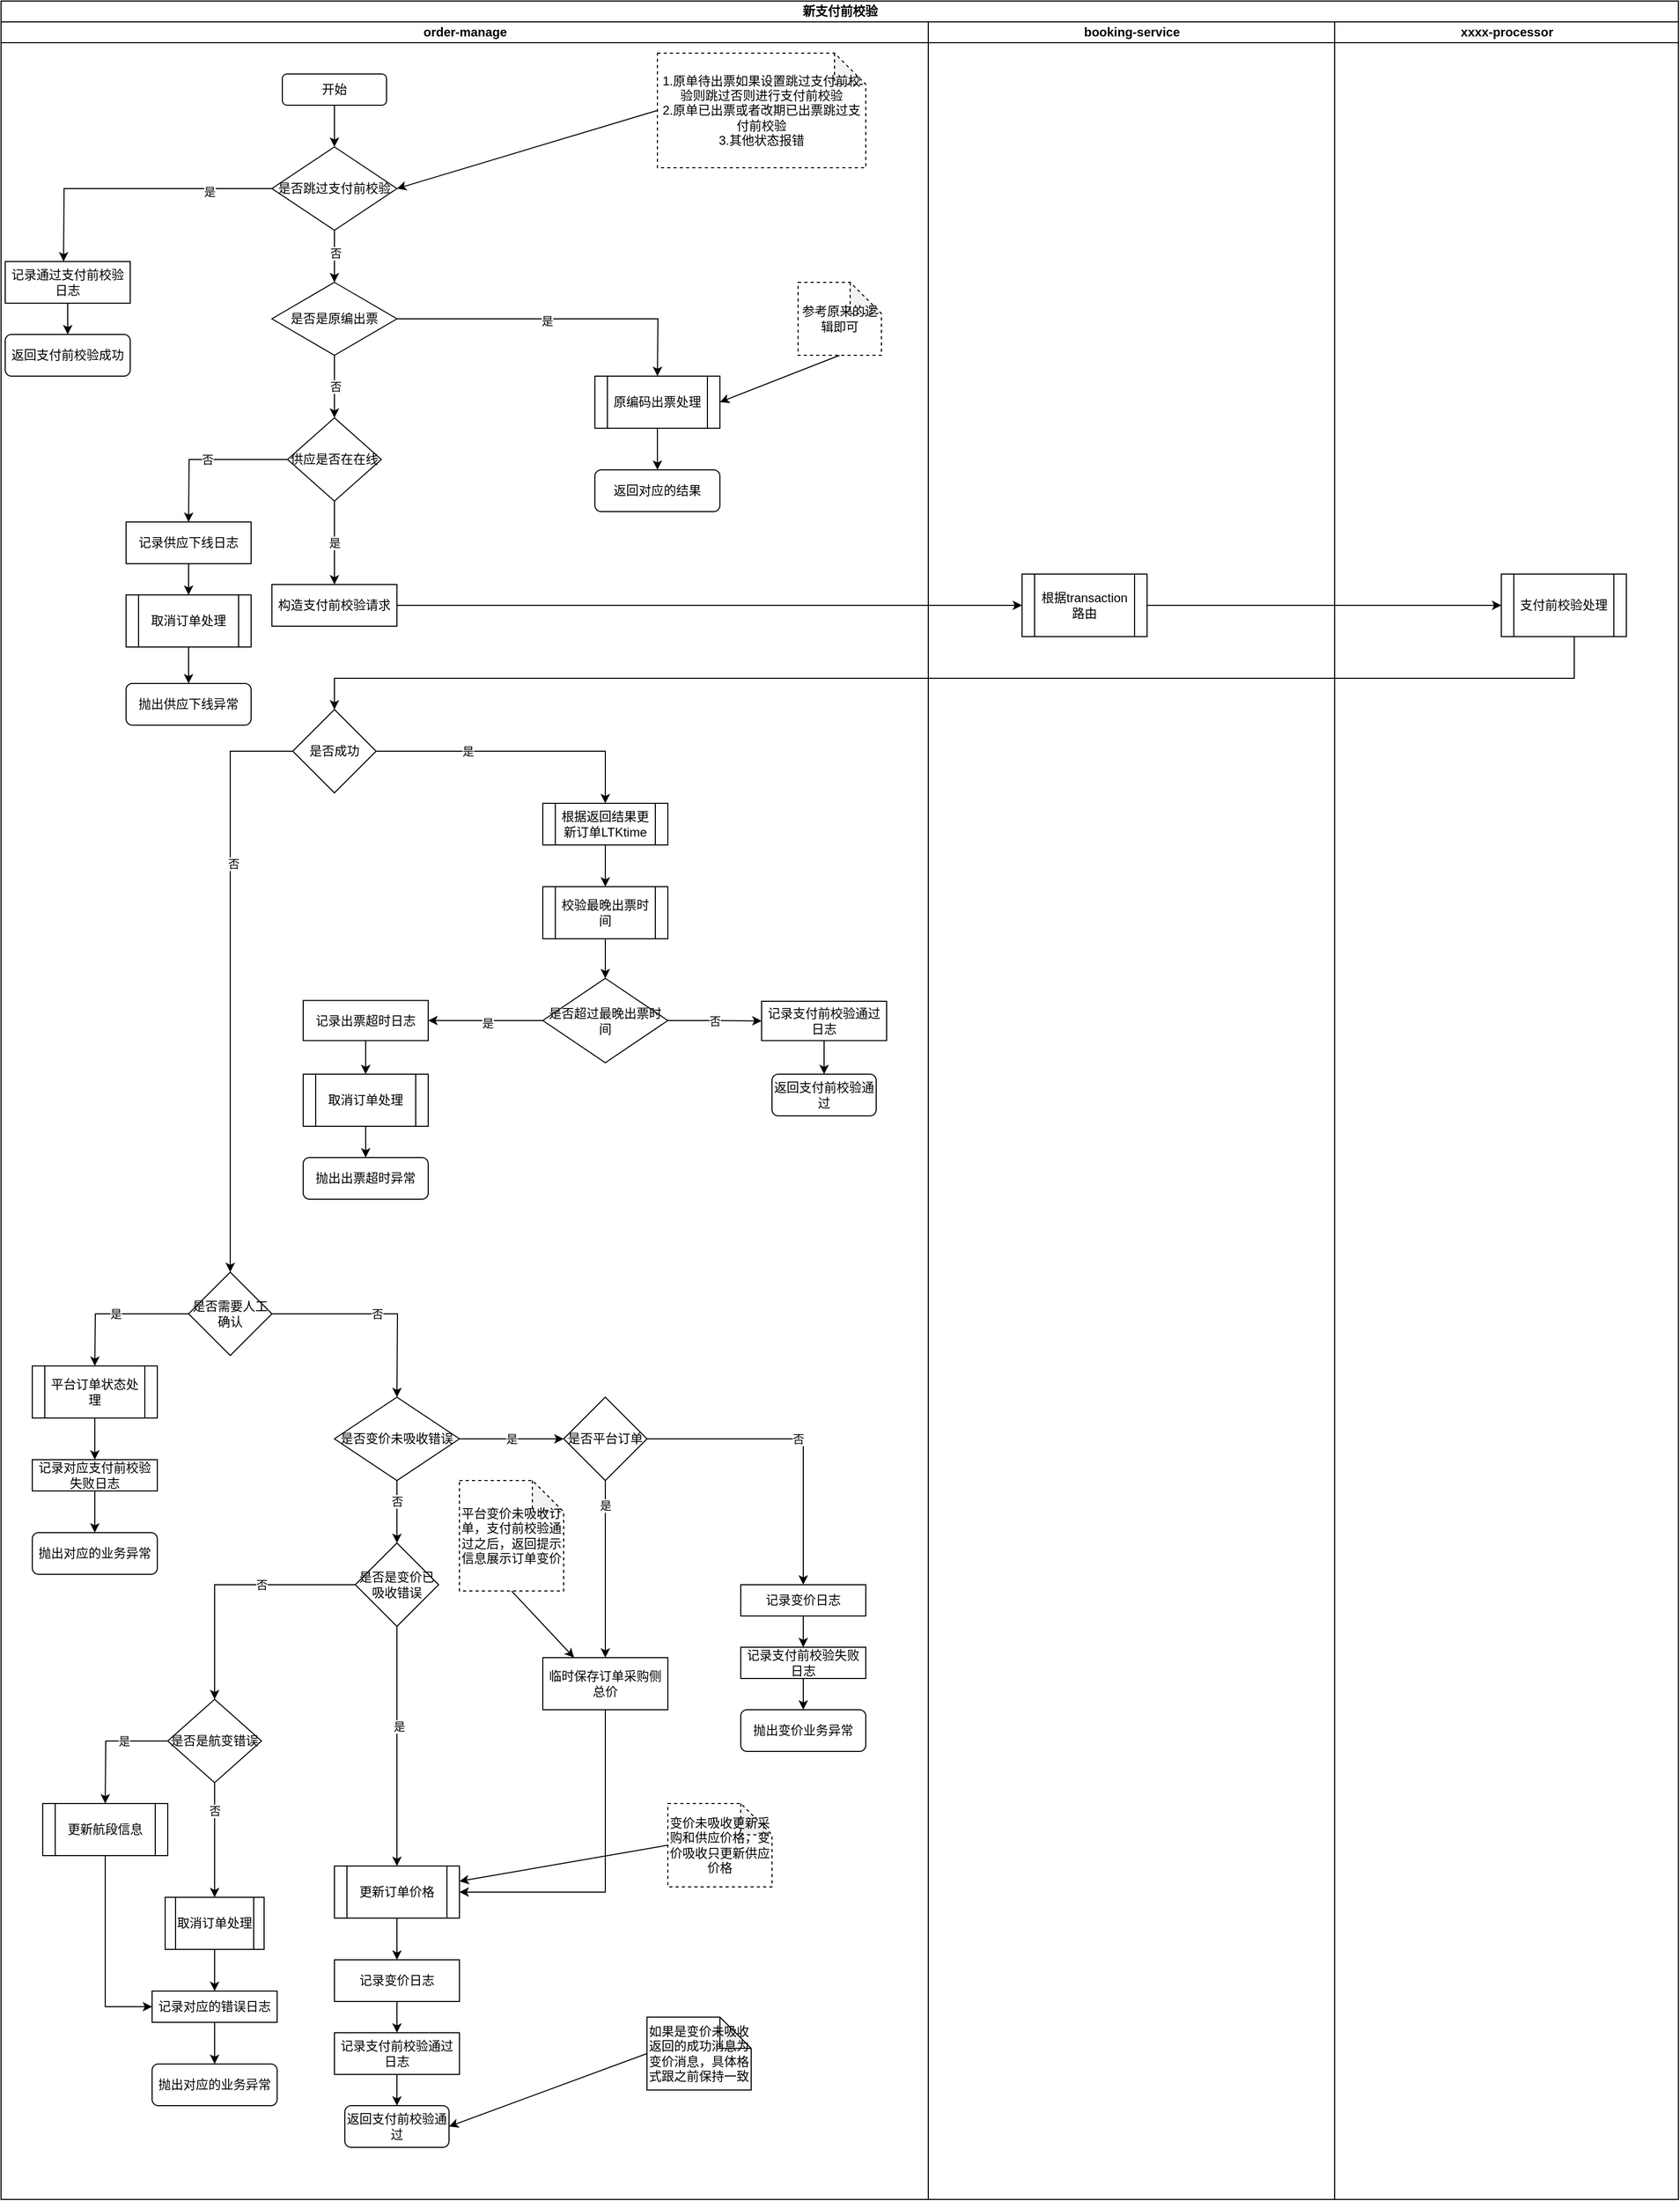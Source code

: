 <mxfile version="21.0.6" type="github" pages="8">
  <diagram name="支付前校验主流程" id="-3oY8U69ml2H9E9dqWh5">
    <mxGraphModel dx="1589" dy="999" grid="1" gridSize="10" guides="1" tooltips="1" connect="1" arrows="1" fold="1" page="1" pageScale="1" pageWidth="827" pageHeight="1169" math="0" shadow="0">
      <root>
        <mxCell id="0" />
        <mxCell id="1" parent="0" />
        <mxCell id="5nTDPpgoF1n0D92lt2fB-5" value="新支付前校验" style="swimlane;childLayout=stackLayout;resizeParent=1;resizeParentMax=0;startSize=20;html=1;" parent="1" vertex="1">
          <mxGeometry x="350" y="140" width="1610" height="2110" as="geometry" />
        </mxCell>
        <mxCell id="5nTDPpgoF1n0D92lt2fB-26" style="edgeStyle=orthogonalEdgeStyle;rounded=0;orthogonalLoop=1;jettySize=auto;html=1;exitX=0.5;exitY=1;exitDx=0;exitDy=0;entryX=0.5;entryY=0;entryDx=0;entryDy=0;" parent="5nTDPpgoF1n0D92lt2fB-5" target="5nTDPpgoF1n0D92lt2fB-27" edge="1" source="5nTDPpgoF1n0D92lt2fB-25">
          <mxGeometry relative="1" as="geometry">
            <mxPoint x="380" y="1015" as="targetPoint" />
            <mxPoint x="1480" y="925" as="sourcePoint" />
            <Array as="points">
              <mxPoint x="1510" y="610" />
              <mxPoint x="1510" y="650" />
              <mxPoint x="320" y="650" />
            </Array>
          </mxGeometry>
        </mxCell>
        <mxCell id="5nTDPpgoF1n0D92lt2fB-22" style="edgeStyle=orthogonalEdgeStyle;rounded=0;orthogonalLoop=1;jettySize=auto;html=1;exitX=1;exitY=0.5;exitDx=0;exitDy=0;entryX=0;entryY=0.5;entryDx=0;entryDy=0;" parent="5nTDPpgoF1n0D92lt2fB-5" source="5nTDPpgoF1n0D92lt2fB-21" target="5nTDPpgoF1n0D92lt2fB-23" edge="1">
          <mxGeometry relative="1" as="geometry">
            <mxPoint x="800" y="1055" as="targetPoint" />
          </mxGeometry>
        </mxCell>
        <mxCell id="5nTDPpgoF1n0D92lt2fB-24" style="edgeStyle=orthogonalEdgeStyle;rounded=0;orthogonalLoop=1;jettySize=auto;html=1;exitX=1;exitY=0.5;exitDx=0;exitDy=0;" parent="5nTDPpgoF1n0D92lt2fB-5" source="5nTDPpgoF1n0D92lt2fB-23" edge="1" target="5nTDPpgoF1n0D92lt2fB-25">
          <mxGeometry relative="1" as="geometry">
            <mxPoint x="1420" y="1055" as="targetPoint" />
          </mxGeometry>
        </mxCell>
        <mxCell id="5nTDPpgoF1n0D92lt2fB-6" value="order-manage" style="swimlane;startSize=20;html=1;" parent="5nTDPpgoF1n0D92lt2fB-5" vertex="1">
          <mxGeometry y="20" width="890" height="2090" as="geometry" />
        </mxCell>
        <mxCell id="5nTDPpgoF1n0D92lt2fB-10" style="edgeStyle=orthogonalEdgeStyle;rounded=0;orthogonalLoop=1;jettySize=auto;html=1;exitX=0.5;exitY=1;exitDx=0;exitDy=0;" parent="5nTDPpgoF1n0D92lt2fB-6" source="5nTDPpgoF1n0D92lt2fB-9" edge="1">
          <mxGeometry relative="1" as="geometry">
            <mxPoint x="320" y="120" as="targetPoint" />
          </mxGeometry>
        </mxCell>
        <mxCell id="5nTDPpgoF1n0D92lt2fB-9" value="开始" style="rounded=1;whiteSpace=wrap;html=1;" parent="5nTDPpgoF1n0D92lt2fB-6" vertex="1">
          <mxGeometry x="270" y="50" width="100" height="30" as="geometry" />
        </mxCell>
        <mxCell id="5nTDPpgoF1n0D92lt2fB-21" value="构造支付前校验请求" style="rounded=0;whiteSpace=wrap;html=1;" parent="5nTDPpgoF1n0D92lt2fB-6" vertex="1">
          <mxGeometry x="260" y="540" width="120" height="40" as="geometry" />
        </mxCell>
        <mxCell id="5nTDPpgoF1n0D92lt2fB-28" style="edgeStyle=orthogonalEdgeStyle;rounded=0;orthogonalLoop=1;jettySize=auto;html=1;exitX=0;exitY=0.5;exitDx=0;exitDy=0;entryX=0.5;entryY=0;entryDx=0;entryDy=0;" parent="5nTDPpgoF1n0D92lt2fB-6" source="5nTDPpgoF1n0D92lt2fB-27" target="Jq3luqGkns8-lUVeM0Ta-3" edge="1">
          <mxGeometry relative="1" as="geometry">
            <mxPoint x="220" y="1095" as="targetPoint" />
          </mxGeometry>
        </mxCell>
        <mxCell id="5nTDPpgoF1n0D92lt2fB-29" value="否" style="edgeLabel;html=1;align=center;verticalAlign=middle;resizable=0;points=[];" parent="5nTDPpgoF1n0D92lt2fB-28" vertex="1" connectable="0">
          <mxGeometry x="-0.4" y="3" relative="1" as="geometry">
            <mxPoint as="offset" />
          </mxGeometry>
        </mxCell>
        <mxCell id="2-b_iRbATgVuwPgHNQ_Q-7" style="edgeStyle=orthogonalEdgeStyle;rounded=0;orthogonalLoop=1;jettySize=auto;html=1;exitX=1;exitY=0.5;exitDx=0;exitDy=0;" edge="1" parent="5nTDPpgoF1n0D92lt2fB-6" source="5nTDPpgoF1n0D92lt2fB-27" target="2-b_iRbATgVuwPgHNQ_Q-3">
          <mxGeometry relative="1" as="geometry" />
        </mxCell>
        <mxCell id="2-b_iRbATgVuwPgHNQ_Q-8" value="是" style="edgeLabel;html=1;align=center;verticalAlign=middle;resizable=0;points=[];" vertex="1" connectable="0" parent="2-b_iRbATgVuwPgHNQ_Q-7">
          <mxGeometry x="-0.348" y="1" relative="1" as="geometry">
            <mxPoint y="1" as="offset" />
          </mxGeometry>
        </mxCell>
        <mxCell id="5nTDPpgoF1n0D92lt2fB-27" value="是否成功" style="rhombus;whiteSpace=wrap;html=1;" parent="5nTDPpgoF1n0D92lt2fB-6" vertex="1">
          <mxGeometry x="280" y="660" width="80" height="80" as="geometry" />
        </mxCell>
        <mxCell id="Jq3luqGkns8-lUVeM0Ta-5" value="是" style="edgeStyle=orthogonalEdgeStyle;rounded=0;orthogonalLoop=1;jettySize=auto;html=1;exitX=0;exitY=0.5;exitDx=0;exitDy=0;" parent="5nTDPpgoF1n0D92lt2fB-6" source="Jq3luqGkns8-lUVeM0Ta-3" edge="1">
          <mxGeometry relative="1" as="geometry">
            <mxPoint x="90" y="1290" as="targetPoint" />
          </mxGeometry>
        </mxCell>
        <mxCell id="MYEh1pIcEnBHvjVPmqZJ-8" value="否" style="edgeStyle=orthogonalEdgeStyle;rounded=0;orthogonalLoop=1;jettySize=auto;html=1;exitX=1;exitY=0.5;exitDx=0;exitDy=0;" parent="5nTDPpgoF1n0D92lt2fB-6" source="Jq3luqGkns8-lUVeM0Ta-3" edge="1">
          <mxGeometry relative="1" as="geometry">
            <mxPoint x="380" y="1320" as="targetPoint" />
          </mxGeometry>
        </mxCell>
        <mxCell id="Jq3luqGkns8-lUVeM0Ta-3" value="是否需要人工确认" style="rhombus;whiteSpace=wrap;html=1;" parent="5nTDPpgoF1n0D92lt2fB-6" vertex="1">
          <mxGeometry x="180" y="1200" width="80" height="80" as="geometry" />
        </mxCell>
        <mxCell id="MYEh1pIcEnBHvjVPmqZJ-9" style="edgeStyle=orthogonalEdgeStyle;rounded=0;orthogonalLoop=1;jettySize=auto;html=1;exitX=0.5;exitY=1;exitDx=0;exitDy=0;entryX=0.5;entryY=0;entryDx=0;entryDy=0;" parent="5nTDPpgoF1n0D92lt2fB-6" source="MYEh1pIcEnBHvjVPmqZJ-1" edge="1">
          <mxGeometry relative="1" as="geometry">
            <mxPoint x="90" y="1380" as="targetPoint" />
          </mxGeometry>
        </mxCell>
        <mxCell id="MYEh1pIcEnBHvjVPmqZJ-1" value="平台订单状态处理" style="shape=process;whiteSpace=wrap;html=1;backgroundOutline=1;" parent="5nTDPpgoF1n0D92lt2fB-6" vertex="1">
          <mxGeometry x="30" y="1290" width="120" height="50" as="geometry" />
        </mxCell>
        <mxCell id="MYEh1pIcEnBHvjVPmqZJ-4" value="抛出对应的业务异常" style="rounded=1;whiteSpace=wrap;html=1;" parent="5nTDPpgoF1n0D92lt2fB-6" vertex="1">
          <mxGeometry x="30" y="1450" width="120" height="40" as="geometry" />
        </mxCell>
        <mxCell id="2-b_iRbATgVuwPgHNQ_Q-14" style="edgeStyle=orthogonalEdgeStyle;rounded=0;orthogonalLoop=1;jettySize=auto;html=1;exitX=0.5;exitY=1;exitDx=0;exitDy=0;entryX=0.5;entryY=0;entryDx=0;entryDy=0;" edge="1" parent="5nTDPpgoF1n0D92lt2fB-6" source="MYEh1pIcEnBHvjVPmqZJ-5" target="MYEh1pIcEnBHvjVPmqZJ-7">
          <mxGeometry relative="1" as="geometry" />
        </mxCell>
        <mxCell id="MYEh1pIcEnBHvjVPmqZJ-5" value="记录支付前校验通过日志" style="rounded=0;whiteSpace=wrap;html=1;" parent="5nTDPpgoF1n0D92lt2fB-6" vertex="1">
          <mxGeometry x="730" y="940" width="120" height="37.75" as="geometry" />
        </mxCell>
        <mxCell id="MYEh1pIcEnBHvjVPmqZJ-7" value="返回支付前校验通过" style="rounded=1;whiteSpace=wrap;html=1;" parent="5nTDPpgoF1n0D92lt2fB-6" vertex="1">
          <mxGeometry x="740" y="1010" width="100" height="40" as="geometry" />
        </mxCell>
        <mxCell id="MYEh1pIcEnBHvjVPmqZJ-15" style="edgeStyle=orthogonalEdgeStyle;rounded=0;orthogonalLoop=1;jettySize=auto;html=1;exitX=0.5;exitY=1;exitDx=0;exitDy=0;" parent="5nTDPpgoF1n0D92lt2fB-6" source="MYEh1pIcEnBHvjVPmqZJ-12" edge="1">
          <mxGeometry relative="1" as="geometry">
            <mxPoint x="380" y="1460" as="targetPoint" />
          </mxGeometry>
        </mxCell>
        <mxCell id="MYEh1pIcEnBHvjVPmqZJ-18" value="否" style="edgeLabel;html=1;align=center;verticalAlign=middle;resizable=0;points=[];" parent="MYEh1pIcEnBHvjVPmqZJ-15" vertex="1" connectable="0">
          <mxGeometry x="-0.333" relative="1" as="geometry">
            <mxPoint as="offset" />
          </mxGeometry>
        </mxCell>
        <mxCell id="MYEh1pIcEnBHvjVPmqZJ-17" value="是" style="edgeStyle=orthogonalEdgeStyle;rounded=0;orthogonalLoop=1;jettySize=auto;html=1;exitX=1;exitY=0.5;exitDx=0;exitDy=0;entryX=0;entryY=0.5;entryDx=0;entryDy=0;" parent="5nTDPpgoF1n0D92lt2fB-6" source="MYEh1pIcEnBHvjVPmqZJ-12" target="MYEh1pIcEnBHvjVPmqZJ-16" edge="1">
          <mxGeometry relative="1" as="geometry" />
        </mxCell>
        <mxCell id="MYEh1pIcEnBHvjVPmqZJ-12" value="是否变价未吸收错误" style="rhombus;whiteSpace=wrap;html=1;" parent="5nTDPpgoF1n0D92lt2fB-6" vertex="1">
          <mxGeometry x="320" y="1320" width="120" height="80" as="geometry" />
        </mxCell>
        <mxCell id="MYEh1pIcEnBHvjVPmqZJ-14" style="edgeStyle=orthogonalEdgeStyle;rounded=0;orthogonalLoop=1;jettySize=auto;html=1;exitX=0.5;exitY=1;exitDx=0;exitDy=0;entryX=0.5;entryY=0;entryDx=0;entryDy=0;" parent="5nTDPpgoF1n0D92lt2fB-6" source="MYEh1pIcEnBHvjVPmqZJ-13" target="MYEh1pIcEnBHvjVPmqZJ-4" edge="1">
          <mxGeometry relative="1" as="geometry" />
        </mxCell>
        <mxCell id="MYEh1pIcEnBHvjVPmqZJ-13" value="记录对应支付前校验失败日志" style="rounded=0;whiteSpace=wrap;html=1;" parent="5nTDPpgoF1n0D92lt2fB-6" vertex="1">
          <mxGeometry x="30" y="1380" width="120" height="30" as="geometry" />
        </mxCell>
        <mxCell id="MYEh1pIcEnBHvjVPmqZJ-19" style="edgeStyle=orthogonalEdgeStyle;rounded=0;orthogonalLoop=1;jettySize=auto;html=1;exitX=0.5;exitY=1;exitDx=0;exitDy=0;" parent="5nTDPpgoF1n0D92lt2fB-6" source="MYEh1pIcEnBHvjVPmqZJ-16" edge="1">
          <mxGeometry relative="1" as="geometry">
            <mxPoint x="580" y="1570" as="targetPoint" />
          </mxGeometry>
        </mxCell>
        <mxCell id="MYEh1pIcEnBHvjVPmqZJ-24" value="是" style="edgeLabel;html=1;align=center;verticalAlign=middle;resizable=0;points=[];" parent="MYEh1pIcEnBHvjVPmqZJ-19" vertex="1" connectable="0">
          <mxGeometry x="-0.724" y="-3" relative="1" as="geometry">
            <mxPoint x="3" as="offset" />
          </mxGeometry>
        </mxCell>
        <mxCell id="Rd4VLdxQ8b3KFPyCuCR2-1" value="否" style="edgeStyle=orthogonalEdgeStyle;rounded=0;orthogonalLoop=1;jettySize=auto;html=1;exitX=1;exitY=0.5;exitDx=0;exitDy=0;" parent="5nTDPpgoF1n0D92lt2fB-6" source="MYEh1pIcEnBHvjVPmqZJ-16" target="Rd4VLdxQ8b3KFPyCuCR2-62" edge="1">
          <mxGeometry relative="1" as="geometry">
            <mxPoint x="770" y="1420" as="targetPoint" />
          </mxGeometry>
        </mxCell>
        <mxCell id="MYEh1pIcEnBHvjVPmqZJ-16" value="是否平台订单" style="rhombus;whiteSpace=wrap;html=1;" parent="5nTDPpgoF1n0D92lt2fB-6" vertex="1">
          <mxGeometry x="540" y="1320" width="80" height="80" as="geometry" />
        </mxCell>
        <mxCell id="MYEh1pIcEnBHvjVPmqZJ-21" style="edgeStyle=orthogonalEdgeStyle;rounded=0;orthogonalLoop=1;jettySize=auto;html=1;exitX=0.5;exitY=1;exitDx=0;exitDy=0;" parent="5nTDPpgoF1n0D92lt2fB-6" source="MYEh1pIcEnBHvjVPmqZJ-20" edge="1">
          <mxGeometry relative="1" as="geometry">
            <mxPoint x="380" y="1860" as="targetPoint" />
          </mxGeometry>
        </mxCell>
        <mxCell id="MYEh1pIcEnBHvjVPmqZJ-20" value="更新订单价格" style="shape=process;whiteSpace=wrap;html=1;backgroundOutline=1;" parent="5nTDPpgoF1n0D92lt2fB-6" vertex="1">
          <mxGeometry x="320" y="1770" width="120" height="50" as="geometry" />
        </mxCell>
        <mxCell id="MYEh1pIcEnBHvjVPmqZJ-23" style="edgeStyle=orthogonalEdgeStyle;rounded=0;orthogonalLoop=1;jettySize=auto;html=1;exitX=0.5;exitY=1;exitDx=0;exitDy=0;" parent="5nTDPpgoF1n0D92lt2fB-6" source="MYEh1pIcEnBHvjVPmqZJ-22" edge="1">
          <mxGeometry relative="1" as="geometry">
            <mxPoint x="380" y="1930" as="targetPoint" />
          </mxGeometry>
        </mxCell>
        <mxCell id="MYEh1pIcEnBHvjVPmqZJ-22" value="记录变价日志" style="rounded=0;whiteSpace=wrap;html=1;" parent="5nTDPpgoF1n0D92lt2fB-6" vertex="1">
          <mxGeometry x="320" y="1860" width="120" height="40" as="geometry" />
        </mxCell>
        <mxCell id="MYEh1pIcEnBHvjVPmqZJ-26" style="edgeStyle=orthogonalEdgeStyle;rounded=0;orthogonalLoop=1;jettySize=auto;html=1;exitX=0.5;exitY=1;exitDx=0;exitDy=0;entryX=0.5;entryY=0;entryDx=0;entryDy=0;" parent="5nTDPpgoF1n0D92lt2fB-6" source="MYEh1pIcEnBHvjVPmqZJ-25" target="MYEh1pIcEnBHvjVPmqZJ-20" edge="1">
          <mxGeometry relative="1" as="geometry">
            <Array as="points">
              <mxPoint x="380" y="1570" />
              <mxPoint x="380" y="1570" />
            </Array>
          </mxGeometry>
        </mxCell>
        <mxCell id="MYEh1pIcEnBHvjVPmqZJ-27" value="是" style="edgeLabel;html=1;align=center;verticalAlign=middle;resizable=0;points=[];" parent="MYEh1pIcEnBHvjVPmqZJ-26" vertex="1" connectable="0">
          <mxGeometry x="-0.167" y="2" relative="1" as="geometry">
            <mxPoint as="offset" />
          </mxGeometry>
        </mxCell>
        <mxCell id="fiq5RMS-TuSx02vXCmrR-4" style="edgeStyle=orthogonalEdgeStyle;rounded=0;orthogonalLoop=1;jettySize=auto;html=1;exitX=0;exitY=0.5;exitDx=0;exitDy=0;entryX=0.5;entryY=0;entryDx=0;entryDy=0;" parent="5nTDPpgoF1n0D92lt2fB-6" source="MYEh1pIcEnBHvjVPmqZJ-25" target="fiq5RMS-TuSx02vXCmrR-3" edge="1">
          <mxGeometry relative="1" as="geometry">
            <mxPoint x="200" y="1610" as="targetPoint" />
          </mxGeometry>
        </mxCell>
        <mxCell id="fiq5RMS-TuSx02vXCmrR-5" value="否" style="edgeLabel;html=1;align=center;verticalAlign=middle;resizable=0;points=[];" parent="fiq5RMS-TuSx02vXCmrR-4" vertex="1" connectable="0">
          <mxGeometry x="-0.264" relative="1" as="geometry">
            <mxPoint as="offset" />
          </mxGeometry>
        </mxCell>
        <mxCell id="MYEh1pIcEnBHvjVPmqZJ-25" value="是否是变价已吸收错误" style="rhombus;whiteSpace=wrap;html=1;" parent="5nTDPpgoF1n0D92lt2fB-6" vertex="1">
          <mxGeometry x="340" y="1460" width="80" height="80" as="geometry" />
        </mxCell>
        <mxCell id="MYEh1pIcEnBHvjVPmqZJ-30" style="edgeStyle=orthogonalEdgeStyle;rounded=0;orthogonalLoop=1;jettySize=auto;html=1;exitX=0.5;exitY=1;exitDx=0;exitDy=0;" parent="5nTDPpgoF1n0D92lt2fB-6" source="MYEh1pIcEnBHvjVPmqZJ-31" edge="1">
          <mxGeometry relative="1" as="geometry">
            <mxPoint x="380" y="2000" as="targetPoint" />
          </mxGeometry>
        </mxCell>
        <mxCell id="MYEh1pIcEnBHvjVPmqZJ-31" value="记录支付前校验通过日志" style="rounded=0;whiteSpace=wrap;html=1;" parent="5nTDPpgoF1n0D92lt2fB-6" vertex="1">
          <mxGeometry x="320" y="1930" width="120" height="40" as="geometry" />
        </mxCell>
        <mxCell id="MYEh1pIcEnBHvjVPmqZJ-32" value="返回支付前校验通过" style="rounded=1;whiteSpace=wrap;html=1;" parent="5nTDPpgoF1n0D92lt2fB-6" vertex="1">
          <mxGeometry x="330" y="2000" width="100" height="40" as="geometry" />
        </mxCell>
        <mxCell id="Rd4VLdxQ8b3KFPyCuCR2-63" style="edgeStyle=orthogonalEdgeStyle;rounded=0;orthogonalLoop=1;jettySize=auto;html=1;exitX=0.5;exitY=1;exitDx=0;exitDy=0;" parent="5nTDPpgoF1n0D92lt2fB-6" source="Rd4VLdxQ8b3KFPyCuCR2-62" edge="1">
          <mxGeometry relative="1" as="geometry">
            <mxPoint x="770" y="1560" as="targetPoint" />
          </mxGeometry>
        </mxCell>
        <mxCell id="Rd4VLdxQ8b3KFPyCuCR2-62" value="记录变价日志" style="rounded=0;whiteSpace=wrap;html=1;" parent="5nTDPpgoF1n0D92lt2fB-6" vertex="1">
          <mxGeometry x="710" y="1500" width="120" height="30" as="geometry" />
        </mxCell>
        <mxCell id="Rd4VLdxQ8b3KFPyCuCR2-65" style="edgeStyle=orthogonalEdgeStyle;rounded=0;orthogonalLoop=1;jettySize=auto;html=1;exitX=0.5;exitY=1;exitDx=0;exitDy=0;" parent="5nTDPpgoF1n0D92lt2fB-6" source="Rd4VLdxQ8b3KFPyCuCR2-64" edge="1">
          <mxGeometry relative="1" as="geometry">
            <mxPoint x="770" y="1620" as="targetPoint" />
          </mxGeometry>
        </mxCell>
        <mxCell id="Rd4VLdxQ8b3KFPyCuCR2-64" value="记录支付前校验失败日志" style="rounded=0;whiteSpace=wrap;html=1;" parent="5nTDPpgoF1n0D92lt2fB-6" vertex="1">
          <mxGeometry x="710" y="1560" width="120" height="30" as="geometry" />
        </mxCell>
        <mxCell id="Rd4VLdxQ8b3KFPyCuCR2-66" value="抛出变价业务异常" style="rounded=1;whiteSpace=wrap;html=1;" parent="5nTDPpgoF1n0D92lt2fB-6" vertex="1">
          <mxGeometry x="710" y="1620" width="120" height="40" as="geometry" />
        </mxCell>
        <mxCell id="fiq5RMS-TuSx02vXCmrR-16" style="edgeStyle=orthogonalEdgeStyle;rounded=0;orthogonalLoop=1;jettySize=auto;html=1;exitX=0.5;exitY=1;exitDx=0;exitDy=0;entryX=0.5;entryY=0;entryDx=0;entryDy=0;" parent="5nTDPpgoF1n0D92lt2fB-6" source="SSOm8pihenWJKR16HNwk-1" target="fiq5RMS-TuSx02vXCmrR-12" edge="1">
          <mxGeometry relative="1" as="geometry" />
        </mxCell>
        <mxCell id="SSOm8pihenWJKR16HNwk-1" value="取消订单处理" style="shape=process;whiteSpace=wrap;html=1;backgroundOutline=1;" parent="5nTDPpgoF1n0D92lt2fB-6" vertex="1">
          <mxGeometry x="157.5" y="1800" width="95" height="50" as="geometry" />
        </mxCell>
        <mxCell id="fiq5RMS-TuSx02vXCmrR-7" style="edgeStyle=orthogonalEdgeStyle;rounded=0;orthogonalLoop=1;jettySize=auto;html=1;exitX=0;exitY=0.5;exitDx=0;exitDy=0;" parent="5nTDPpgoF1n0D92lt2fB-6" source="fiq5RMS-TuSx02vXCmrR-3" edge="1">
          <mxGeometry relative="1" as="geometry">
            <mxPoint x="100" y="1710" as="targetPoint" />
          </mxGeometry>
        </mxCell>
        <mxCell id="fiq5RMS-TuSx02vXCmrR-10" value="是" style="edgeLabel;html=1;align=center;verticalAlign=middle;resizable=0;points=[];" parent="fiq5RMS-TuSx02vXCmrR-7" vertex="1" connectable="0">
          <mxGeometry x="-0.3" relative="1" as="geometry">
            <mxPoint as="offset" />
          </mxGeometry>
        </mxCell>
        <mxCell id="fiq5RMS-TuSx02vXCmrR-9" style="edgeStyle=orthogonalEdgeStyle;rounded=0;orthogonalLoop=1;jettySize=auto;html=1;exitX=0.5;exitY=1;exitDx=0;exitDy=0;" parent="5nTDPpgoF1n0D92lt2fB-6" source="fiq5RMS-TuSx02vXCmrR-3" edge="1">
          <mxGeometry relative="1" as="geometry">
            <mxPoint x="205" y="1800" as="targetPoint" />
          </mxGeometry>
        </mxCell>
        <mxCell id="fiq5RMS-TuSx02vXCmrR-46" value="否" style="edgeLabel;html=1;align=center;verticalAlign=middle;resizable=0;points=[];" parent="fiq5RMS-TuSx02vXCmrR-9" vertex="1" connectable="0">
          <mxGeometry x="-0.509" relative="1" as="geometry">
            <mxPoint as="offset" />
          </mxGeometry>
        </mxCell>
        <mxCell id="fiq5RMS-TuSx02vXCmrR-3" value="是否是航变错误" style="rhombus;whiteSpace=wrap;html=1;" parent="5nTDPpgoF1n0D92lt2fB-6" vertex="1">
          <mxGeometry x="160" y="1610" width="90" height="80" as="geometry" />
        </mxCell>
        <mxCell id="fiq5RMS-TuSx02vXCmrR-17" style="edgeStyle=orthogonalEdgeStyle;rounded=0;orthogonalLoop=1;jettySize=auto;html=1;exitX=0.5;exitY=1;exitDx=0;exitDy=0;entryX=0;entryY=0.5;entryDx=0;entryDy=0;" parent="5nTDPpgoF1n0D92lt2fB-6" source="fiq5RMS-TuSx02vXCmrR-8" target="fiq5RMS-TuSx02vXCmrR-12" edge="1">
          <mxGeometry relative="1" as="geometry" />
        </mxCell>
        <mxCell id="fiq5RMS-TuSx02vXCmrR-8" value="更新航段信息" style="shape=process;whiteSpace=wrap;html=1;backgroundOutline=1;" parent="5nTDPpgoF1n0D92lt2fB-6" vertex="1">
          <mxGeometry x="40" y="1710" width="120" height="50" as="geometry" />
        </mxCell>
        <mxCell id="fiq5RMS-TuSx02vXCmrR-11" style="edgeStyle=orthogonalEdgeStyle;rounded=0;orthogonalLoop=1;jettySize=auto;html=1;exitX=0.5;exitY=1;exitDx=0;exitDy=0;" parent="5nTDPpgoF1n0D92lt2fB-6" source="fiq5RMS-TuSx02vXCmrR-12" edge="1">
          <mxGeometry relative="1" as="geometry">
            <mxPoint x="205" y="1960" as="targetPoint" />
          </mxGeometry>
        </mxCell>
        <mxCell id="fiq5RMS-TuSx02vXCmrR-12" value="记录对应的错误日志" style="rounded=0;whiteSpace=wrap;html=1;" parent="5nTDPpgoF1n0D92lt2fB-6" vertex="1">
          <mxGeometry x="145" y="1890" width="120" height="30" as="geometry" />
        </mxCell>
        <mxCell id="fiq5RMS-TuSx02vXCmrR-13" value="抛出对应的业务异常" style="rounded=1;whiteSpace=wrap;html=1;" parent="5nTDPpgoF1n0D92lt2fB-6" vertex="1">
          <mxGeometry x="145" y="1960" width="120" height="40" as="geometry" />
        </mxCell>
        <mxCell id="fiq5RMS-TuSx02vXCmrR-19" style="rounded=0;orthogonalLoop=1;jettySize=auto;html=1;exitX=0;exitY=0.5;exitDx=0;exitDy=0;exitPerimeter=0;" parent="5nTDPpgoF1n0D92lt2fB-6" source="fiq5RMS-TuSx02vXCmrR-18" target="MYEh1pIcEnBHvjVPmqZJ-20" edge="1">
          <mxGeometry relative="1" as="geometry" />
        </mxCell>
        <mxCell id="fiq5RMS-TuSx02vXCmrR-18" value="变价未吸收更新采购和供应价格，变价吸收只更新供应价格" style="shape=note;whiteSpace=wrap;html=1;backgroundOutline=1;darkOpacity=0.05;dashed=1;" parent="5nTDPpgoF1n0D92lt2fB-6" vertex="1">
          <mxGeometry x="640" y="1710" width="100" height="80" as="geometry" />
        </mxCell>
        <mxCell id="fiq5RMS-TuSx02vXCmrR-21" style="rounded=0;orthogonalLoop=1;jettySize=auto;html=1;exitX=0;exitY=0.5;exitDx=0;exitDy=0;exitPerimeter=0;entryX=1;entryY=0.5;entryDx=0;entryDy=0;" parent="5nTDPpgoF1n0D92lt2fB-6" source="fiq5RMS-TuSx02vXCmrR-20" target="MYEh1pIcEnBHvjVPmqZJ-32" edge="1">
          <mxGeometry relative="1" as="geometry" />
        </mxCell>
        <mxCell id="fiq5RMS-TuSx02vXCmrR-20" value="如果是变价未吸收返回的成功消息为变价消息，具体格式跟之前保持一致" style="shape=note;whiteSpace=wrap;html=1;backgroundOutline=1;darkOpacity=0.05;" parent="5nTDPpgoF1n0D92lt2fB-6" vertex="1">
          <mxGeometry x="620" y="1915" width="100" height="70" as="geometry" />
        </mxCell>
        <mxCell id="fiq5RMS-TuSx02vXCmrR-23" style="edgeStyle=orthogonalEdgeStyle;rounded=0;orthogonalLoop=1;jettySize=auto;html=1;exitX=0.5;exitY=1;exitDx=0;exitDy=0;entryX=1;entryY=0.5;entryDx=0;entryDy=0;" parent="5nTDPpgoF1n0D92lt2fB-6" source="fiq5RMS-TuSx02vXCmrR-22" target="MYEh1pIcEnBHvjVPmqZJ-20" edge="1">
          <mxGeometry relative="1" as="geometry" />
        </mxCell>
        <mxCell id="fiq5RMS-TuSx02vXCmrR-22" value="临时保存订单采购侧总价" style="rounded=0;whiteSpace=wrap;html=1;" parent="5nTDPpgoF1n0D92lt2fB-6" vertex="1">
          <mxGeometry x="520" y="1570" width="120" height="50" as="geometry" />
        </mxCell>
        <mxCell id="fiq5RMS-TuSx02vXCmrR-25" style="rounded=0;orthogonalLoop=1;jettySize=auto;html=1;exitX=0.5;exitY=1;exitDx=0;exitDy=0;exitPerimeter=0;entryX=0.25;entryY=0;entryDx=0;entryDy=0;" parent="5nTDPpgoF1n0D92lt2fB-6" source="fiq5RMS-TuSx02vXCmrR-24" target="fiq5RMS-TuSx02vXCmrR-22" edge="1">
          <mxGeometry relative="1" as="geometry" />
        </mxCell>
        <mxCell id="fiq5RMS-TuSx02vXCmrR-24" value="平台变价未吸收订单，支付前校验通过之后，返回提示信息展示订单变价" style="shape=note;whiteSpace=wrap;html=1;backgroundOutline=1;darkOpacity=0.05;dashed=1;" parent="5nTDPpgoF1n0D92lt2fB-6" vertex="1">
          <mxGeometry x="440" y="1400" width="100" height="106" as="geometry" />
        </mxCell>
        <mxCell id="fiq5RMS-TuSx02vXCmrR-29" style="edgeStyle=orthogonalEdgeStyle;rounded=0;orthogonalLoop=1;jettySize=auto;html=1;exitX=0.5;exitY=1;exitDx=0;exitDy=0;" parent="5nTDPpgoF1n0D92lt2fB-6" source="fiq5RMS-TuSx02vXCmrR-27" edge="1">
          <mxGeometry relative="1" as="geometry">
            <mxPoint x="320" y="250" as="targetPoint" />
          </mxGeometry>
        </mxCell>
        <mxCell id="fiq5RMS-TuSx02vXCmrR-34" value="否" style="edgeLabel;html=1;align=center;verticalAlign=middle;resizable=0;points=[];" parent="fiq5RMS-TuSx02vXCmrR-29" vertex="1" connectable="0">
          <mxGeometry x="-0.12" y="1" relative="1" as="geometry">
            <mxPoint as="offset" />
          </mxGeometry>
        </mxCell>
        <mxCell id="fiq5RMS-TuSx02vXCmrR-30" style="edgeStyle=orthogonalEdgeStyle;rounded=0;orthogonalLoop=1;jettySize=auto;html=1;exitX=0;exitY=0.5;exitDx=0;exitDy=0;" parent="5nTDPpgoF1n0D92lt2fB-6" source="fiq5RMS-TuSx02vXCmrR-27" edge="1">
          <mxGeometry relative="1" as="geometry">
            <mxPoint x="60" y="230" as="targetPoint" />
          </mxGeometry>
        </mxCell>
        <mxCell id="fiq5RMS-TuSx02vXCmrR-33" value="是" style="edgeLabel;html=1;align=center;verticalAlign=middle;resizable=0;points=[];" parent="fiq5RMS-TuSx02vXCmrR-30" vertex="1" connectable="0">
          <mxGeometry x="-0.556" y="3" relative="1" as="geometry">
            <mxPoint as="offset" />
          </mxGeometry>
        </mxCell>
        <mxCell id="fiq5RMS-TuSx02vXCmrR-27" value="是否跳过支付前校验" style="rhombus;whiteSpace=wrap;html=1;" parent="5nTDPpgoF1n0D92lt2fB-6" vertex="1">
          <mxGeometry x="260" y="120" width="120" height="80" as="geometry" />
        </mxCell>
        <mxCell id="fiq5RMS-TuSx02vXCmrR-35" style="edgeStyle=orthogonalEdgeStyle;rounded=0;orthogonalLoop=1;jettySize=auto;html=1;exitX=1;exitY=0.5;exitDx=0;exitDy=0;" parent="5nTDPpgoF1n0D92lt2fB-6" source="fiq5RMS-TuSx02vXCmrR-31" edge="1">
          <mxGeometry relative="1" as="geometry">
            <mxPoint x="630" y="340" as="targetPoint" />
          </mxGeometry>
        </mxCell>
        <mxCell id="fiq5RMS-TuSx02vXCmrR-36" value="是" style="edgeLabel;html=1;align=center;verticalAlign=middle;resizable=0;points=[];" parent="fiq5RMS-TuSx02vXCmrR-35" vertex="1" connectable="0">
          <mxGeometry x="-0.062" y="-2" relative="1" as="geometry">
            <mxPoint as="offset" />
          </mxGeometry>
        </mxCell>
        <mxCell id="fiq5RMS-TuSx02vXCmrR-31" value="是否是原编出票" style="rhombus;whiteSpace=wrap;html=1;" parent="5nTDPpgoF1n0D92lt2fB-6" vertex="1">
          <mxGeometry x="260" y="250" width="120" height="70" as="geometry" />
        </mxCell>
        <mxCell id="fiq5RMS-TuSx02vXCmrR-37" value="返回支付前校验成功" style="rounded=1;whiteSpace=wrap;html=1;" parent="5nTDPpgoF1n0D92lt2fB-6" vertex="1">
          <mxGeometry x="4" y="300" width="120" height="40" as="geometry" />
        </mxCell>
        <mxCell id="fiq5RMS-TuSx02vXCmrR-40" style="edgeStyle=orthogonalEdgeStyle;rounded=0;orthogonalLoop=1;jettySize=auto;html=1;exitX=0.5;exitY=1;exitDx=0;exitDy=0;" parent="5nTDPpgoF1n0D92lt2fB-6" source="fiq5RMS-TuSx02vXCmrR-38" target="fiq5RMS-TuSx02vXCmrR-37" edge="1">
          <mxGeometry relative="1" as="geometry" />
        </mxCell>
        <mxCell id="fiq5RMS-TuSx02vXCmrR-38" value="记录通过支付前校验日志" style="rounded=0;whiteSpace=wrap;html=1;" parent="5nTDPpgoF1n0D92lt2fB-6" vertex="1">
          <mxGeometry x="4" y="230" width="120" height="40" as="geometry" />
        </mxCell>
        <mxCell id="fiq5RMS-TuSx02vXCmrR-42" style="edgeStyle=orthogonalEdgeStyle;rounded=0;orthogonalLoop=1;jettySize=auto;html=1;exitX=0.5;exitY=1;exitDx=0;exitDy=0;" parent="5nTDPpgoF1n0D92lt2fB-6" source="fiq5RMS-TuSx02vXCmrR-41" edge="1">
          <mxGeometry relative="1" as="geometry">
            <mxPoint x="630" y="430" as="targetPoint" />
          </mxGeometry>
        </mxCell>
        <mxCell id="fiq5RMS-TuSx02vXCmrR-41" value="原编码出票处理" style="shape=process;whiteSpace=wrap;html=1;backgroundOutline=1;" parent="5nTDPpgoF1n0D92lt2fB-6" vertex="1">
          <mxGeometry x="570" y="340" width="120" height="50" as="geometry" />
        </mxCell>
        <mxCell id="fiq5RMS-TuSx02vXCmrR-43" value="返回对应的结果" style="rounded=1;whiteSpace=wrap;html=1;" parent="5nTDPpgoF1n0D92lt2fB-6" vertex="1">
          <mxGeometry x="570" y="430" width="120" height="40" as="geometry" />
        </mxCell>
        <mxCell id="fiq5RMS-TuSx02vXCmrR-45" style="rounded=0;orthogonalLoop=1;jettySize=auto;html=1;exitX=0.5;exitY=1;exitDx=0;exitDy=0;exitPerimeter=0;entryX=1;entryY=0.5;entryDx=0;entryDy=0;" parent="5nTDPpgoF1n0D92lt2fB-6" source="fiq5RMS-TuSx02vXCmrR-44" target="fiq5RMS-TuSx02vXCmrR-41" edge="1">
          <mxGeometry relative="1" as="geometry" />
        </mxCell>
        <mxCell id="fiq5RMS-TuSx02vXCmrR-44" value="参考原来的逻辑即可" style="shape=note;whiteSpace=wrap;html=1;backgroundOutline=1;darkOpacity=0.05;dashed=1;" parent="5nTDPpgoF1n0D92lt2fB-6" vertex="1">
          <mxGeometry x="765" y="250" width="80" height="70" as="geometry" />
        </mxCell>
        <mxCell id="2-b_iRbATgVuwPgHNQ_Q-2" style="rounded=0;orthogonalLoop=1;jettySize=auto;html=1;exitX=0;exitY=0.5;exitDx=0;exitDy=0;exitPerimeter=0;entryX=1;entryY=0.5;entryDx=0;entryDy=0;" edge="1" parent="5nTDPpgoF1n0D92lt2fB-6" source="2-b_iRbATgVuwPgHNQ_Q-1" target="fiq5RMS-TuSx02vXCmrR-27">
          <mxGeometry relative="1" as="geometry" />
        </mxCell>
        <mxCell id="2-b_iRbATgVuwPgHNQ_Q-1" value="1.原单待出票如果设置跳过支付前校验则跳过否则进行支付前校验&lt;br&gt;2.原单已出票或者改期已出票跳过支付前校验&lt;br&gt;3.其他状态报错" style="shape=note;whiteSpace=wrap;html=1;backgroundOutline=1;darkOpacity=0.05;dashed=1;" vertex="1" parent="5nTDPpgoF1n0D92lt2fB-6">
          <mxGeometry x="630" y="30" width="200" height="110" as="geometry" />
        </mxCell>
        <mxCell id="fiq5RMS-TuSx02vXCmrR-32" value="否" style="edgeStyle=orthogonalEdgeStyle;rounded=0;orthogonalLoop=1;jettySize=auto;html=1;exitX=0.5;exitY=1;exitDx=0;exitDy=0;" parent="5nTDPpgoF1n0D92lt2fB-6" source="fiq5RMS-TuSx02vXCmrR-31" edge="1">
          <mxGeometry relative="1" as="geometry">
            <mxPoint x="320" y="380" as="targetPoint" />
          </mxGeometry>
        </mxCell>
        <mxCell id="5nTDPpgoF1n0D92lt2fB-12" value="否" style="edgeStyle=orthogonalEdgeStyle;rounded=0;orthogonalLoop=1;jettySize=auto;html=1;exitX=0;exitY=0.5;exitDx=0;exitDy=0;" parent="5nTDPpgoF1n0D92lt2fB-6" source="5nTDPpgoF1n0D92lt2fB-11" edge="1">
          <mxGeometry relative="1" as="geometry">
            <mxPoint x="180" y="480" as="targetPoint" />
          </mxGeometry>
        </mxCell>
        <mxCell id="5nTDPpgoF1n0D92lt2fB-11" value="供应是否在在线" style="rhombus;whiteSpace=wrap;html=1;" parent="5nTDPpgoF1n0D92lt2fB-6" vertex="1">
          <mxGeometry x="275" y="380" width="90" height="80" as="geometry" />
        </mxCell>
        <mxCell id="2-b_iRbATgVuwPgHNQ_Q-10" style="edgeStyle=orthogonalEdgeStyle;rounded=0;orthogonalLoop=1;jettySize=auto;html=1;exitX=0.5;exitY=1;exitDx=0;exitDy=0;entryX=0.5;entryY=0;entryDx=0;entryDy=0;" edge="1" parent="5nTDPpgoF1n0D92lt2fB-6" source="5nTDPpgoF1n0D92lt2fB-14" target="5nTDPpgoF1n0D92lt2fB-16">
          <mxGeometry relative="1" as="geometry" />
        </mxCell>
        <mxCell id="5nTDPpgoF1n0D92lt2fB-14" value="校验最晚出票时间" style="shape=process;whiteSpace=wrap;html=1;backgroundOutline=1;" parent="5nTDPpgoF1n0D92lt2fB-6" vertex="1">
          <mxGeometry x="520" y="830" width="120" height="50" as="geometry" />
        </mxCell>
        <mxCell id="5nTDPpgoF1n0D92lt2fB-13" value="是" style="edgeStyle=orthogonalEdgeStyle;rounded=0;orthogonalLoop=1;jettySize=auto;html=1;exitX=0.5;exitY=1;exitDx=0;exitDy=0;entryX=0.5;entryY=0;entryDx=0;entryDy=0;" parent="5nTDPpgoF1n0D92lt2fB-6" source="5nTDPpgoF1n0D92lt2fB-11" target="5nTDPpgoF1n0D92lt2fB-21" edge="1">
          <mxGeometry relative="1" as="geometry">
            <mxPoint x="320" y="510" as="targetPoint" />
          </mxGeometry>
        </mxCell>
        <mxCell id="qbcRCTUUbw-y8gl3gRRv-2" style="edgeStyle=orthogonalEdgeStyle;rounded=0;orthogonalLoop=1;jettySize=auto;html=1;exitX=0.5;exitY=1;exitDx=0;exitDy=0;" parent="5nTDPpgoF1n0D92lt2fB-6" source="qbcRCTUUbw-y8gl3gRRv-1" edge="1">
          <mxGeometry relative="1" as="geometry">
            <mxPoint x="180" y="550" as="targetPoint" />
          </mxGeometry>
        </mxCell>
        <mxCell id="qbcRCTUUbw-y8gl3gRRv-1" value="记录供应下线日志" style="rounded=0;whiteSpace=wrap;html=1;" parent="5nTDPpgoF1n0D92lt2fB-6" vertex="1">
          <mxGeometry x="120" y="480" width="120" height="40" as="geometry" />
        </mxCell>
        <mxCell id="pVrCg7nVss32-KPqxlof-2" style="edgeStyle=none;rounded=0;orthogonalLoop=1;jettySize=auto;html=1;exitX=0.5;exitY=1;exitDx=0;exitDy=0;entryX=0.5;entryY=0;entryDx=0;entryDy=0;" parent="5nTDPpgoF1n0D92lt2fB-6" target="pVrCg7nVss32-KPqxlof-3" edge="1">
          <mxGeometry relative="1" as="geometry">
            <mxPoint x="180" y="630" as="targetPoint" />
            <mxPoint x="180" y="590" as="sourcePoint" />
          </mxGeometry>
        </mxCell>
        <mxCell id="pVrCg7nVss32-KPqxlof-3" value="抛出供应下线异常" style="rounded=1;whiteSpace=wrap;html=1;" parent="5nTDPpgoF1n0D92lt2fB-6" vertex="1">
          <mxGeometry x="120" y="635" width="120" height="40" as="geometry" />
        </mxCell>
        <mxCell id="Jq3luqGkns8-lUVeM0Ta-1" value="取消订单处理" style="shape=process;whiteSpace=wrap;html=1;backgroundOutline=1;" parent="5nTDPpgoF1n0D92lt2fB-6" vertex="1">
          <mxGeometry x="120" y="550" width="120" height="50" as="geometry" />
        </mxCell>
        <mxCell id="2-b_iRbATgVuwPgHNQ_Q-11" style="edgeStyle=orthogonalEdgeStyle;rounded=0;orthogonalLoop=1;jettySize=auto;html=1;exitX=0;exitY=0.5;exitDx=0;exitDy=0;entryX=1;entryY=0.5;entryDx=0;entryDy=0;" edge="1" parent="5nTDPpgoF1n0D92lt2fB-6" source="5nTDPpgoF1n0D92lt2fB-16" target="pVrCg7nVss32-KPqxlof-25">
          <mxGeometry relative="1" as="geometry" />
        </mxCell>
        <mxCell id="2-b_iRbATgVuwPgHNQ_Q-12" value="是" style="edgeLabel;html=1;align=center;verticalAlign=middle;resizable=0;points=[];" vertex="1" connectable="0" parent="2-b_iRbATgVuwPgHNQ_Q-11">
          <mxGeometry x="-0.036" y="2" relative="1" as="geometry">
            <mxPoint as="offset" />
          </mxGeometry>
        </mxCell>
        <mxCell id="2-b_iRbATgVuwPgHNQ_Q-13" value="否" style="edgeStyle=orthogonalEdgeStyle;rounded=0;orthogonalLoop=1;jettySize=auto;html=1;exitX=1;exitY=0.5;exitDx=0;exitDy=0;entryX=0;entryY=0.5;entryDx=0;entryDy=0;" edge="1" parent="5nTDPpgoF1n0D92lt2fB-6" source="5nTDPpgoF1n0D92lt2fB-16" target="MYEh1pIcEnBHvjVPmqZJ-5">
          <mxGeometry relative="1" as="geometry" />
        </mxCell>
        <mxCell id="5nTDPpgoF1n0D92lt2fB-16" value="是否超过最晚出票时间" style="rhombus;whiteSpace=wrap;html=1;" parent="5nTDPpgoF1n0D92lt2fB-6" vertex="1">
          <mxGeometry x="520" y="918" width="120" height="81" as="geometry" />
        </mxCell>
        <mxCell id="2-b_iRbATgVuwPgHNQ_Q-9" style="edgeStyle=orthogonalEdgeStyle;rounded=0;orthogonalLoop=1;jettySize=auto;html=1;exitX=0.5;exitY=1;exitDx=0;exitDy=0;entryX=0.5;entryY=0;entryDx=0;entryDy=0;" edge="1" parent="5nTDPpgoF1n0D92lt2fB-6" source="2-b_iRbATgVuwPgHNQ_Q-3" target="5nTDPpgoF1n0D92lt2fB-14">
          <mxGeometry relative="1" as="geometry" />
        </mxCell>
        <mxCell id="2-b_iRbATgVuwPgHNQ_Q-3" value="根据返回结果更新订单LTKtime" style="shape=process;whiteSpace=wrap;html=1;backgroundOutline=1;" vertex="1" parent="5nTDPpgoF1n0D92lt2fB-6">
          <mxGeometry x="520" y="750" width="120" height="40" as="geometry" />
        </mxCell>
        <mxCell id="pVrCg7nVss32-KPqxlof-27" style="edgeStyle=none;rounded=0;orthogonalLoop=1;jettySize=auto;html=1;exitX=0.5;exitY=1;exitDx=0;exitDy=0;" parent="5nTDPpgoF1n0D92lt2fB-6" source="pVrCg7nVss32-KPqxlof-25" edge="1">
          <mxGeometry relative="1" as="geometry">
            <mxPoint x="350" y="1010" as="targetPoint" />
          </mxGeometry>
        </mxCell>
        <mxCell id="pVrCg7nVss32-KPqxlof-25" value="记录出票超时日志" style="rounded=0;whiteSpace=wrap;html=1;" parent="5nTDPpgoF1n0D92lt2fB-6" vertex="1">
          <mxGeometry x="290" y="939.25" width="120" height="38.5" as="geometry" />
        </mxCell>
        <mxCell id="pVrCg7nVss32-KPqxlof-28" style="edgeStyle=none;rounded=0;orthogonalLoop=1;jettySize=auto;html=1;exitX=0.5;exitY=1;exitDx=0;exitDy=0;entryX=0.5;entryY=0;entryDx=0;entryDy=0;" parent="5nTDPpgoF1n0D92lt2fB-6" target="pVrCg7nVss32-KPqxlof-29" edge="1">
          <mxGeometry relative="1" as="geometry">
            <mxPoint x="350" y="1080" as="targetPoint" />
            <mxPoint x="350" y="1050" as="sourcePoint" />
          </mxGeometry>
        </mxCell>
        <mxCell id="pVrCg7nVss32-KPqxlof-29" value="抛出出票超时异常" style="rounded=1;whiteSpace=wrap;html=1;" parent="5nTDPpgoF1n0D92lt2fB-6" vertex="1">
          <mxGeometry x="290" y="1090" width="120" height="40" as="geometry" />
        </mxCell>
        <mxCell id="Jq3luqGkns8-lUVeM0Ta-2" value="取消订单处理" style="shape=process;whiteSpace=wrap;html=1;backgroundOutline=1;" parent="5nTDPpgoF1n0D92lt2fB-6" vertex="1">
          <mxGeometry x="290" y="1010" width="120" height="50" as="geometry" />
        </mxCell>
        <mxCell id="5nTDPpgoF1n0D92lt2fB-7" value="booking-service" style="swimlane;startSize=20;html=1;" parent="5nTDPpgoF1n0D92lt2fB-5" vertex="1">
          <mxGeometry x="890" y="20" width="390" height="2090" as="geometry" />
        </mxCell>
        <mxCell id="5nTDPpgoF1n0D92lt2fB-23" value="根据transaction路由" style="shape=process;whiteSpace=wrap;html=1;backgroundOutline=1;" parent="5nTDPpgoF1n0D92lt2fB-7" vertex="1">
          <mxGeometry x="90" y="530" width="120" height="60" as="geometry" />
        </mxCell>
        <mxCell id="5nTDPpgoF1n0D92lt2fB-8" value="xxxx-processor" style="swimlane;startSize=20;html=1;" parent="5nTDPpgoF1n0D92lt2fB-5" vertex="1">
          <mxGeometry x="1280" y="20" width="330" height="2090" as="geometry" />
        </mxCell>
        <mxCell id="5nTDPpgoF1n0D92lt2fB-25" value="支付前校验处理" style="shape=process;whiteSpace=wrap;html=1;backgroundOutline=1;" parent="5nTDPpgoF1n0D92lt2fB-8" vertex="1">
          <mxGeometry x="160" y="530" width="120" height="60" as="geometry" />
        </mxCell>
      </root>
    </mxGraphModel>
  </diagram>
  <diagram id="pjRH3pqJzsh3LExV7d5h" name="平台订单状态处理">
    <mxGraphModel dx="1034" dy="566" grid="1" gridSize="10" guides="1" tooltips="1" connect="1" arrows="1" fold="1" page="1" pageScale="1" pageWidth="827" pageHeight="1169" math="0" shadow="0">
      <root>
        <mxCell id="0" />
        <mxCell id="1" parent="0" />
        <mxCell id="-qYitcc_TvjlTfYSESTi-6" style="edgeStyle=orthogonalEdgeStyle;rounded=0;orthogonalLoop=1;jettySize=auto;html=1;exitX=0.5;exitY=1;exitDx=0;exitDy=0;entryX=0.5;entryY=0;entryDx=0;entryDy=0;" parent="1" source="-qYitcc_TvjlTfYSESTi-2" target="-qYitcc_TvjlTfYSESTi-3" edge="1">
          <mxGeometry relative="1" as="geometry" />
        </mxCell>
        <mxCell id="-qYitcc_TvjlTfYSESTi-2" value="开始" style="rounded=1;whiteSpace=wrap;html=1;" parent="1" vertex="1">
          <mxGeometry x="250" y="90" width="120" height="40" as="geometry" />
        </mxCell>
        <mxCell id="-qYitcc_TvjlTfYSESTi-4" style="edgeStyle=orthogonalEdgeStyle;rounded=0;orthogonalLoop=1;jettySize=auto;html=1;exitX=1;exitY=0.5;exitDx=0;exitDy=0;" parent="1" source="-qYitcc_TvjlTfYSESTi-3" edge="1">
          <mxGeometry relative="1" as="geometry">
            <mxPoint x="480" y="280" as="targetPoint" />
          </mxGeometry>
        </mxCell>
        <mxCell id="-qYitcc_TvjlTfYSESTi-5" value="是" style="edgeLabel;html=1;align=center;verticalAlign=middle;resizable=0;points=[];" parent="-qYitcc_TvjlTfYSESTi-4" vertex="1" connectable="0">
          <mxGeometry x="-0.411" y="-3" relative="1" as="geometry">
            <mxPoint as="offset" />
          </mxGeometry>
        </mxCell>
        <mxCell id="-qYitcc_TvjlTfYSESTi-9" style="edgeStyle=orthogonalEdgeStyle;rounded=0;orthogonalLoop=1;jettySize=auto;html=1;exitX=0.5;exitY=1;exitDx=0;exitDy=0;" parent="1" source="-qYitcc_TvjlTfYSESTi-3" edge="1">
          <mxGeometry relative="1" as="geometry">
            <mxPoint x="310" y="350" as="targetPoint" />
          </mxGeometry>
        </mxCell>
        <mxCell id="-qYitcc_TvjlTfYSESTi-10" value="否" style="edgeLabel;html=1;align=center;verticalAlign=middle;resizable=0;points=[];" parent="-qYitcc_TvjlTfYSESTi-9" vertex="1" connectable="0">
          <mxGeometry x="-0.125" y="2" relative="1" as="geometry">
            <mxPoint as="offset" />
          </mxGeometry>
        </mxCell>
        <mxCell id="-qYitcc_TvjlTfYSESTi-3" value="是否API订单" style="rhombus;whiteSpace=wrap;html=1;" parent="1" vertex="1">
          <mxGeometry x="270" y="190" width="80" height="80" as="geometry" />
        </mxCell>
        <mxCell id="-qYitcc_TvjlTfYSESTi-8" value="结束" style="rounded=1;whiteSpace=wrap;html=1;" parent="1" vertex="1">
          <mxGeometry x="430" y="280" width="100" height="30" as="geometry" />
        </mxCell>
        <mxCell id="-qYitcc_TvjlTfYSESTi-12" style="edgeStyle=orthogonalEdgeStyle;rounded=0;orthogonalLoop=1;jettySize=auto;html=1;exitX=1;exitY=0.5;exitDx=0;exitDy=0;" parent="1" source="-qYitcc_TvjlTfYSESTi-11" edge="1">
          <mxGeometry relative="1" as="geometry">
            <mxPoint x="480" y="430" as="targetPoint" />
          </mxGeometry>
        </mxCell>
        <mxCell id="-qYitcc_TvjlTfYSESTi-14" value="否" style="edgeLabel;html=1;align=center;verticalAlign=middle;resizable=0;points=[];" parent="-qYitcc_TvjlTfYSESTi-12" vertex="1" connectable="0">
          <mxGeometry x="-0.347" y="2" relative="1" as="geometry">
            <mxPoint y="1" as="offset" />
          </mxGeometry>
        </mxCell>
        <mxCell id="8hL5NHUSyV2BmWFDKe5G-1" style="edgeStyle=orthogonalEdgeStyle;rounded=0;orthogonalLoop=1;jettySize=auto;html=1;exitX=0.5;exitY=1;exitDx=0;exitDy=0;" parent="1" source="-qYitcc_TvjlTfYSESTi-11" edge="1">
          <mxGeometry relative="1" as="geometry">
            <mxPoint x="310" y="470" as="targetPoint" />
          </mxGeometry>
        </mxCell>
        <mxCell id="-qYitcc_TvjlTfYSESTi-11" value="订单状态是否为TO_BE_PAID" style="rhombus;whiteSpace=wrap;html=1;" parent="1" vertex="1">
          <mxGeometry x="245" y="350" width="130" height="70" as="geometry" />
        </mxCell>
        <mxCell id="-qYitcc_TvjlTfYSESTi-13" value="结束" style="rounded=1;whiteSpace=wrap;html=1;" parent="1" vertex="1">
          <mxGeometry x="430" y="430" width="100" height="30" as="geometry" />
        </mxCell>
        <mxCell id="8hL5NHUSyV2BmWFDKe5G-3" style="edgeStyle=orthogonalEdgeStyle;rounded=0;orthogonalLoop=1;jettySize=auto;html=1;exitX=0.5;exitY=1;exitDx=0;exitDy=0;" parent="1" source="8hL5NHUSyV2BmWFDKe5G-2" edge="1">
          <mxGeometry relative="1" as="geometry">
            <mxPoint x="310" y="550" as="targetPoint" />
          </mxGeometry>
        </mxCell>
        <mxCell id="8hL5NHUSyV2BmWFDKe5G-2" value="更新订单状态为UNDER_REVIEW" style="rounded=0;whiteSpace=wrap;html=1;" parent="1" vertex="1">
          <mxGeometry x="250" y="470" width="120" height="40" as="geometry" />
        </mxCell>
        <mxCell id="8hL5NHUSyV2BmWFDKe5G-5" value="结束" style="rounded=1;whiteSpace=wrap;html=1;" parent="1" vertex="1">
          <mxGeometry x="260" y="550" width="100" height="30" as="geometry" />
        </mxCell>
        <mxCell id="8hL5NHUSyV2BmWFDKe5G-8" style="rounded=0;orthogonalLoop=1;jettySize=auto;html=1;exitX=0;exitY=0.5;exitDx=0;exitDy=0;exitPerimeter=0;entryX=1;entryY=0.5;entryDx=0;entryDy=0;" parent="1" source="8hL5NHUSyV2BmWFDKe5G-7" target="8hL5NHUSyV2BmWFDKe5G-2" edge="1">
          <mxGeometry relative="1" as="geometry" />
        </mxCell>
        <mxCell id="8hL5NHUSyV2BmWFDKe5G-7" value="疑问:是否要添加订单操作日志，原来没有" style="shape=note;whiteSpace=wrap;html=1;backgroundOutline=1;darkOpacity=0.05;" parent="1" vertex="1">
          <mxGeometry x="630" y="550" width="80" height="80" as="geometry" />
        </mxCell>
      </root>
    </mxGraphModel>
  </diagram>
  <diagram id="uVFDjTBLUcWXfF2ea8Ar" name="取消订单处理">
    <mxGraphModel dx="1403" dy="955" grid="1" gridSize="10" guides="1" tooltips="1" connect="1" arrows="1" fold="1" page="1" pageScale="1" pageWidth="827" pageHeight="1169" math="0" shadow="0">
      <root>
        <mxCell id="0" />
        <mxCell id="1" parent="0" />
        <mxCell id="JC3PIAOvy8O7A9L7iVyF-2" style="edgeStyle=orthogonalEdgeStyle;rounded=0;orthogonalLoop=1;jettySize=auto;html=1;exitX=0.5;exitY=1;exitDx=0;exitDy=0;" parent="1" source="JC3PIAOvy8O7A9L7iVyF-1" edge="1">
          <mxGeometry relative="1" as="geometry">
            <mxPoint x="370" y="170" as="targetPoint" />
          </mxGeometry>
        </mxCell>
        <mxCell id="JC3PIAOvy8O7A9L7iVyF-1" value="开始" style="rounded=1;whiteSpace=wrap;html=1;" parent="1" vertex="1">
          <mxGeometry x="320" y="80" width="100" height="40" as="geometry" />
        </mxCell>
        <mxCell id="JC3PIAOvy8O7A9L7iVyF-4" style="edgeStyle=orthogonalEdgeStyle;rounded=0;orthogonalLoop=1;jettySize=auto;html=1;exitX=0.5;exitY=1;exitDx=0;exitDy=0;" parent="1" source="JC3PIAOvy8O7A9L7iVyF-3" edge="1">
          <mxGeometry relative="1" as="geometry">
            <mxPoint x="370" y="320" as="targetPoint" />
          </mxGeometry>
        </mxCell>
        <mxCell id="JC3PIAOvy8O7A9L7iVyF-5" value="是" style="edgeLabel;html=1;align=center;verticalAlign=middle;resizable=0;points=[];" parent="JC3PIAOvy8O7A9L7iVyF-4" vertex="1" connectable="0">
          <mxGeometry x="-0.1" y="-1" relative="1" as="geometry">
            <mxPoint as="offset" />
          </mxGeometry>
        </mxCell>
        <mxCell id="JC3PIAOvy8O7A9L7iVyF-11" value="否" style="edgeStyle=orthogonalEdgeStyle;rounded=0;orthogonalLoop=1;jettySize=auto;html=1;exitX=1;exitY=0.5;exitDx=0;exitDy=0;entryX=1;entryY=0.5;entryDx=0;entryDy=0;" parent="1" source="JC3PIAOvy8O7A9L7iVyF-3" target="JC3PIAOvy8O7A9L7iVyF-10" edge="1">
          <mxGeometry relative="1" as="geometry">
            <Array as="points">
              <mxPoint x="520" y="215" />
              <mxPoint x="520" y="490" />
            </Array>
          </mxGeometry>
        </mxCell>
        <mxCell id="JC3PIAOvy8O7A9L7iVyF-3" value="是否取消订单" style="rhombus;whiteSpace=wrap;html=1;" parent="1" vertex="1">
          <mxGeometry x="320" y="170" width="100" height="90" as="geometry" />
        </mxCell>
        <mxCell id="JC3PIAOvy8O7A9L7iVyF-7" style="edgeStyle=orthogonalEdgeStyle;rounded=0;orthogonalLoop=1;jettySize=auto;html=1;exitX=0.5;exitY=1;exitDx=0;exitDy=0;" parent="1" source="JC3PIAOvy8O7A9L7iVyF-6" edge="1">
          <mxGeometry relative="1" as="geometry">
            <mxPoint x="370" y="390" as="targetPoint" />
          </mxGeometry>
        </mxCell>
        <mxCell id="JC3PIAOvy8O7A9L7iVyF-6" value="设置订单状态为已取消" style="rounded=0;whiteSpace=wrap;html=1;" parent="1" vertex="1">
          <mxGeometry x="310" y="320" width="120" height="40" as="geometry" />
        </mxCell>
        <mxCell id="JC3PIAOvy8O7A9L7iVyF-9" style="edgeStyle=orthogonalEdgeStyle;rounded=0;orthogonalLoop=1;jettySize=auto;html=1;exitX=0.5;exitY=1;exitDx=0;exitDy=0;" parent="1" source="JC3PIAOvy8O7A9L7iVyF-8" edge="1">
          <mxGeometry relative="1" as="geometry">
            <mxPoint x="370" y="470" as="targetPoint" />
          </mxGeometry>
        </mxCell>
        <mxCell id="JC3PIAOvy8O7A9L7iVyF-8" value="记录日志" style="rounded=0;whiteSpace=wrap;html=1;" parent="1" vertex="1">
          <mxGeometry x="310" y="390" width="120" height="40" as="geometry" />
        </mxCell>
        <mxCell id="JC3PIAOvy8O7A9L7iVyF-10" value="结束" style="rounded=1;whiteSpace=wrap;html=1;" parent="1" vertex="1">
          <mxGeometry x="320" y="470" width="100" height="40" as="geometry" />
        </mxCell>
        <mxCell id="a6QOYJSaoDBkK8MPunVD-3" style="rounded=0;orthogonalLoop=1;jettySize=auto;html=1;exitX=0;exitY=0.5;exitDx=0;exitDy=0;exitPerimeter=0;entryX=1;entryY=0;entryDx=0;entryDy=0;" parent="1" source="a6QOYJSaoDBkK8MPunVD-2" target="JC3PIAOvy8O7A9L7iVyF-3" edge="1">
          <mxGeometry relative="1" as="geometry" />
        </mxCell>
        <mxCell id="a6QOYJSaoDBkK8MPunVD-2" value="这块会加开关" style="shape=note;whiteSpace=wrap;html=1;backgroundOutline=1;darkOpacity=0.05;dashed=1;size=16;" parent="1" vertex="1">
          <mxGeometry x="620" y="120" width="80" height="70" as="geometry" />
        </mxCell>
      </root>
    </mxGraphModel>
  </diagram>
  <diagram id="OnuMOGwIerN4vuZGrGfd" name="ssdc支付前校验">
    <mxGraphModel dx="1589" dy="999" grid="1" gridSize="10" guides="1" tooltips="1" connect="1" arrows="1" fold="1" page="1" pageScale="1" pageWidth="827" pageHeight="1169" math="0" shadow="0">
      <root>
        <mxCell id="0" />
        <mxCell id="1" parent="0" />
        <mxCell id="XkrHyAcLLD7Hsy3G-QSW-2" value="ssdc支付前校验" style="swimlane;childLayout=stackLayout;resizeParent=1;resizeParentMax=0;startSize=20;html=1;" parent="1" vertex="1">
          <mxGeometry x="190" y="140" width="910" height="1500" as="geometry" />
        </mxCell>
        <mxCell id="XkrHyAcLLD7Hsy3G-QSW-4" value="belair" style="swimlane;startSize=20;html=1;" parent="XkrHyAcLLD7Hsy3G-QSW-2" vertex="1">
          <mxGeometry y="20" width="410" height="1480" as="geometry" />
        </mxCell>
        <mxCell id="XkrHyAcLLD7Hsy3G-QSW-13" style="edgeStyle=orthogonalEdgeStyle;rounded=0;orthogonalLoop=1;jettySize=auto;html=1;exitX=0.5;exitY=1;exitDx=0;exitDy=0;" parent="XkrHyAcLLD7Hsy3G-QSW-4" source="XkrHyAcLLD7Hsy3G-QSW-12" edge="1">
          <mxGeometry relative="1" as="geometry">
            <mxPoint x="205" y="120" as="targetPoint" />
          </mxGeometry>
        </mxCell>
        <mxCell id="XkrHyAcLLD7Hsy3G-QSW-12" value="开始" style="rounded=1;whiteSpace=wrap;html=1;" parent="XkrHyAcLLD7Hsy3G-QSW-4" vertex="1">
          <mxGeometry x="150" y="45" width="110" height="35" as="geometry" />
        </mxCell>
        <mxCell id="XkrHyAcLLD7Hsy3G-QSW-15" style="edgeStyle=orthogonalEdgeStyle;rounded=0;orthogonalLoop=1;jettySize=auto;html=1;exitX=0.5;exitY=1;exitDx=0;exitDy=0;" parent="XkrHyAcLLD7Hsy3G-QSW-4" source="XkrHyAcLLD7Hsy3G-QSW-14" edge="1">
          <mxGeometry relative="1" as="geometry">
            <mxPoint x="205" y="200" as="targetPoint" />
          </mxGeometry>
        </mxCell>
        <mxCell id="XkrHyAcLLD7Hsy3G-QSW-14" value="获取缓存存放的支付过期时间" style="rounded=0;whiteSpace=wrap;html=1;" parent="XkrHyAcLLD7Hsy3G-QSW-4" vertex="1">
          <mxGeometry x="152.5" y="120" width="105" height="40" as="geometry" />
        </mxCell>
        <mxCell id="XkrHyAcLLD7Hsy3G-QSW-19" value="是" style="edgeStyle=orthogonalEdgeStyle;rounded=0;orthogonalLoop=1;jettySize=auto;html=1;exitX=1;exitY=0.5;exitDx=0;exitDy=0;" parent="XkrHyAcLLD7Hsy3G-QSW-4" source="XkrHyAcLLD7Hsy3G-QSW-16" edge="1">
          <mxGeometry relative="1" as="geometry">
            <mxPoint x="320" y="300" as="targetPoint" />
            <Array as="points">
              <mxPoint x="320" y="240" />
              <mxPoint x="320" y="290" />
            </Array>
          </mxGeometry>
        </mxCell>
        <mxCell id="XkrHyAcLLD7Hsy3G-QSW-20" value="否" style="edgeStyle=orthogonalEdgeStyle;rounded=0;orthogonalLoop=1;jettySize=auto;html=1;exitX=0;exitY=0.5;exitDx=0;exitDy=0;" parent="XkrHyAcLLD7Hsy3G-QSW-4" source="XkrHyAcLLD7Hsy3G-QSW-16" edge="1">
          <mxGeometry relative="1" as="geometry">
            <mxPoint x="90" y="300" as="targetPoint" />
          </mxGeometry>
        </mxCell>
        <mxCell id="XkrHyAcLLD7Hsy3G-QSW-16" value="不存在或者已经过期" style="rhombus;whiteSpace=wrap;html=1;" parent="XkrHyAcLLD7Hsy3G-QSW-4" vertex="1">
          <mxGeometry x="165" y="200" width="80" height="80" as="geometry" />
        </mxCell>
        <mxCell id="XkrHyAcLLD7Hsy3G-QSW-21" value="返回成功结果" style="rounded=1;whiteSpace=wrap;html=1;" parent="XkrHyAcLLD7Hsy3G-QSW-4" vertex="1">
          <mxGeometry x="277" y="300" width="90" height="30" as="geometry" />
        </mxCell>
        <mxCell id="XkrHyAcLLD7Hsy3G-QSW-22" value="返回支付时间过期错误" style="rounded=1;whiteSpace=wrap;html=1;" parent="XkrHyAcLLD7Hsy3G-QSW-4" vertex="1">
          <mxGeometry x="50" y="300" width="90" height="30" as="geometry" />
        </mxCell>
        <mxCell id="XkrHyAcLLD7Hsy3G-QSW-5" value="其他ssdc(包括去哪儿)" style="swimlane;startSize=20;html=1;" parent="XkrHyAcLLD7Hsy3G-QSW-2" vertex="1">
          <mxGeometry x="410" y="20" width="500" height="1480" as="geometry" />
        </mxCell>
        <mxCell id="XkrHyAcLLD7Hsy3G-QSW-24" style="edgeStyle=orthogonalEdgeStyle;rounded=0;orthogonalLoop=1;jettySize=auto;html=1;exitX=0.5;exitY=1;exitDx=0;exitDy=0;" parent="XkrHyAcLLD7Hsy3G-QSW-5" source="XkrHyAcLLD7Hsy3G-QSW-23" edge="1">
          <mxGeometry relative="1" as="geometry">
            <mxPoint x="210" y="130" as="targetPoint" />
          </mxGeometry>
        </mxCell>
        <mxCell id="XkrHyAcLLD7Hsy3G-QSW-23" value="开始" style="rounded=1;whiteSpace=wrap;html=1;" parent="XkrHyAcLLD7Hsy3G-QSW-5" vertex="1">
          <mxGeometry x="160" y="45" width="100" height="35" as="geometry" />
        </mxCell>
        <mxCell id="XkrHyAcLLD7Hsy3G-QSW-26" style="edgeStyle=orthogonalEdgeStyle;rounded=0;orthogonalLoop=1;jettySize=auto;html=1;exitX=0.5;exitY=1;exitDx=0;exitDy=0;" parent="XkrHyAcLLD7Hsy3G-QSW-5" source="XkrHyAcLLD7Hsy3G-QSW-25" edge="1">
          <mxGeometry relative="1" as="geometry">
            <mxPoint x="210" y="430" as="targetPoint" />
          </mxGeometry>
        </mxCell>
        <mxCell id="XkrHyAcLLD7Hsy3G-QSW-25" value="请求上游支付前校验" style="rounded=0;whiteSpace=wrap;html=1;" parent="XkrHyAcLLD7Hsy3G-QSW-5" vertex="1">
          <mxGeometry x="150" y="350" width="120" height="40" as="geometry" />
        </mxCell>
        <mxCell id="XkrHyAcLLD7Hsy3G-QSW-28" style="edgeStyle=orthogonalEdgeStyle;rounded=0;orthogonalLoop=1;jettySize=auto;html=1;exitX=1;exitY=0.5;exitDx=0;exitDy=0;" parent="XkrHyAcLLD7Hsy3G-QSW-5" source="XkrHyAcLLD7Hsy3G-QSW-27" edge="1">
          <mxGeometry relative="1" as="geometry">
            <mxPoint x="350" y="520" as="targetPoint" />
          </mxGeometry>
        </mxCell>
        <mxCell id="XkrHyAcLLD7Hsy3G-QSW-29" value="否" style="edgeLabel;html=1;align=center;verticalAlign=middle;resizable=0;points=[];" parent="XkrHyAcLLD7Hsy3G-QSW-28" vertex="1" connectable="0">
          <mxGeometry x="-0.347" relative="1" as="geometry">
            <mxPoint as="offset" />
          </mxGeometry>
        </mxCell>
        <mxCell id="XkrHyAcLLD7Hsy3G-QSW-32" style="edgeStyle=orthogonalEdgeStyle;rounded=0;orthogonalLoop=1;jettySize=auto;html=1;exitX=0.5;exitY=1;exitDx=0;exitDy=0;" parent="XkrHyAcLLD7Hsy3G-QSW-5" source="XkrHyAcLLD7Hsy3G-QSW-27" edge="1">
          <mxGeometry relative="1" as="geometry">
            <mxPoint x="210" y="580" as="targetPoint" />
          </mxGeometry>
        </mxCell>
        <mxCell id="XkrHyAcLLD7Hsy3G-QSW-27" value="是否成功" style="rhombus;whiteSpace=wrap;html=1;" parent="XkrHyAcLLD7Hsy3G-QSW-5" vertex="1">
          <mxGeometry x="170" y="430" width="80" height="80" as="geometry" />
        </mxCell>
        <mxCell id="XkrHyAcLLD7Hsy3G-QSW-31" value="返回上游具体错误" style="rounded=1;whiteSpace=wrap;html=1;" parent="XkrHyAcLLD7Hsy3G-QSW-5" vertex="1">
          <mxGeometry x="300" y="520" width="100" height="35" as="geometry" />
        </mxCell>
        <mxCell id="XkrHyAcLLD7Hsy3G-QSW-34" value="是" style="edgeStyle=orthogonalEdgeStyle;rounded=0;orthogonalLoop=1;jettySize=auto;html=1;exitX=0.5;exitY=1;exitDx=0;exitDy=0;" parent="XkrHyAcLLD7Hsy3G-QSW-5" source="XkrHyAcLLD7Hsy3G-QSW-33" edge="1">
          <mxGeometry relative="1" as="geometry">
            <mxPoint x="210" y="720" as="targetPoint" />
          </mxGeometry>
        </mxCell>
        <mxCell id="XkrHyAcLLD7Hsy3G-QSW-35" style="edgeStyle=orthogonalEdgeStyle;rounded=0;orthogonalLoop=1;jettySize=auto;html=1;exitX=1;exitY=0.5;exitDx=0;exitDy=0;" parent="XkrHyAcLLD7Hsy3G-QSW-5" source="XkrHyAcLLD7Hsy3G-QSW-33" edge="1">
          <mxGeometry relative="1" as="geometry">
            <mxPoint x="350" y="670" as="targetPoint" />
          </mxGeometry>
        </mxCell>
        <mxCell id="XkrHyAcLLD7Hsy3G-QSW-37" value="否" style="edgeLabel;html=1;align=center;verticalAlign=middle;resizable=0;points=[];" parent="XkrHyAcLLD7Hsy3G-QSW-35" vertex="1" connectable="0">
          <mxGeometry x="-0.493" y="1" relative="1" as="geometry">
            <mxPoint y="1" as="offset" />
          </mxGeometry>
        </mxCell>
        <mxCell id="XkrHyAcLLD7Hsy3G-QSW-33" value="币种是否一致" style="rhombus;whiteSpace=wrap;html=1;" parent="XkrHyAcLLD7Hsy3G-QSW-5" vertex="1">
          <mxGeometry x="170" y="580" width="80" height="80" as="geometry" />
        </mxCell>
        <mxCell id="XkrHyAcLLD7Hsy3G-QSW-36" value="返回币种不一致错误" style="rounded=1;whiteSpace=wrap;html=1;" parent="XkrHyAcLLD7Hsy3G-QSW-5" vertex="1">
          <mxGeometry x="300" y="670" width="100" height="35" as="geometry" />
        </mxCell>
        <mxCell id="XkrHyAcLLD7Hsy3G-QSW-39" style="edgeStyle=orthogonalEdgeStyle;rounded=0;orthogonalLoop=1;jettySize=auto;html=1;exitX=0.5;exitY=1;exitDx=0;exitDy=0;" parent="XkrHyAcLLD7Hsy3G-QSW-5" source="XkrHyAcLLD7Hsy3G-QSW-38" edge="1">
          <mxGeometry relative="1" as="geometry">
            <mxPoint x="210" y="790" as="targetPoint" />
          </mxGeometry>
        </mxCell>
        <mxCell id="XkrHyAcLLD7Hsy3G-QSW-38" value="获取去哪儿分销比例" style="rounded=0;whiteSpace=wrap;html=1;strokeColor=#FF3333;" parent="XkrHyAcLLD7Hsy3G-QSW-5" vertex="1">
          <mxGeometry x="150" y="720" width="120" height="40" as="geometry" />
        </mxCell>
        <mxCell id="XkrHyAcLLD7Hsy3G-QSW-41" style="edgeStyle=orthogonalEdgeStyle;rounded=0;orthogonalLoop=1;jettySize=auto;html=1;exitX=0.5;exitY=1;exitDx=0;exitDy=0;" parent="XkrHyAcLLD7Hsy3G-QSW-5" source="XkrHyAcLLD7Hsy3G-QSW-40" edge="1">
          <mxGeometry relative="1" as="geometry">
            <mxPoint x="210" y="860" as="targetPoint" />
          </mxGeometry>
        </mxCell>
        <mxCell id="XkrHyAcLLD7Hsy3G-QSW-40" value="比较价格=总价*(1-分校比例)" style="rounded=0;whiteSpace=wrap;html=1;" parent="XkrHyAcLLD7Hsy3G-QSW-5" vertex="1">
          <mxGeometry x="150" y="790" width="120" height="40" as="geometry" />
        </mxCell>
        <mxCell id="XkrHyAcLLD7Hsy3G-QSW-43" style="edgeStyle=orthogonalEdgeStyle;rounded=0;orthogonalLoop=1;jettySize=auto;html=1;exitX=0.5;exitY=1;exitDx=0;exitDy=0;" parent="XkrHyAcLLD7Hsy3G-QSW-5" source="XkrHyAcLLD7Hsy3G-QSW-42" edge="1">
          <mxGeometry relative="1" as="geometry">
            <mxPoint x="210" y="940" as="targetPoint" />
          </mxGeometry>
        </mxCell>
        <mxCell id="XkrHyAcLLD7Hsy3G-QSW-42" value="gap=待支付价格-比较价格" style="rounded=0;whiteSpace=wrap;html=1;" parent="XkrHyAcLLD7Hsy3G-QSW-5" vertex="1">
          <mxGeometry x="150" y="860" width="120" height="40" as="geometry" />
        </mxCell>
        <mxCell id="XkrHyAcLLD7Hsy3G-QSW-45" style="edgeStyle=orthogonalEdgeStyle;rounded=0;orthogonalLoop=1;jettySize=auto;html=1;exitX=1;exitY=0.5;exitDx=0;exitDy=0;" parent="XkrHyAcLLD7Hsy3G-QSW-5" source="XkrHyAcLLD7Hsy3G-QSW-44" edge="1">
          <mxGeometry relative="1" as="geometry">
            <mxPoint x="360" y="1030" as="targetPoint" />
          </mxGeometry>
        </mxCell>
        <mxCell id="XkrHyAcLLD7Hsy3G-QSW-48" value="是" style="edgeLabel;html=1;align=center;verticalAlign=middle;resizable=0;points=[];" parent="XkrHyAcLLD7Hsy3G-QSW-45" vertex="1" connectable="0">
          <mxGeometry x="-0.463" y="-1" relative="1" as="geometry">
            <mxPoint as="offset" />
          </mxGeometry>
        </mxCell>
        <mxCell id="XkrHyAcLLD7Hsy3G-QSW-47" value="否" style="edgeStyle=orthogonalEdgeStyle;rounded=0;orthogonalLoop=1;jettySize=auto;html=1;exitX=0.5;exitY=1;exitDx=0;exitDy=0;" parent="XkrHyAcLLD7Hsy3G-QSW-5" source="XkrHyAcLLD7Hsy3G-QSW-44" edge="1">
          <mxGeometry relative="1" as="geometry">
            <mxPoint x="210" y="1100" as="targetPoint" />
          </mxGeometry>
        </mxCell>
        <mxCell id="XkrHyAcLLD7Hsy3G-QSW-44" value="gap=0" style="rhombus;whiteSpace=wrap;html=1;" parent="XkrHyAcLLD7Hsy3G-QSW-5" vertex="1">
          <mxGeometry x="170" y="940" width="80" height="80" as="geometry" />
        </mxCell>
        <mxCell id="XkrHyAcLLD7Hsy3G-QSW-46" value="返回成功结果" style="rounded=1;whiteSpace=wrap;html=1;" parent="XkrHyAcLLD7Hsy3G-QSW-5" vertex="1">
          <mxGeometry x="310" y="1030" width="100" height="35" as="geometry" />
        </mxCell>
        <mxCell id="XkrHyAcLLD7Hsy3G-QSW-50" value="是" style="edgeStyle=orthogonalEdgeStyle;rounded=0;orthogonalLoop=1;jettySize=auto;html=1;exitX=0.5;exitY=1;exitDx=0;exitDy=0;" parent="XkrHyAcLLD7Hsy3G-QSW-5" source="XkrHyAcLLD7Hsy3G-QSW-49" edge="1">
          <mxGeometry relative="1" as="geometry">
            <mxPoint x="210" y="1260" as="targetPoint" />
          </mxGeometry>
        </mxCell>
        <mxCell id="XkrHyAcLLD7Hsy3G-QSW-51" style="edgeStyle=orthogonalEdgeStyle;rounded=0;orthogonalLoop=1;jettySize=auto;html=1;exitX=1;exitY=0.5;exitDx=0;exitDy=0;" parent="XkrHyAcLLD7Hsy3G-QSW-5" source="XkrHyAcLLD7Hsy3G-QSW-49" edge="1">
          <mxGeometry relative="1" as="geometry">
            <mxPoint x="360" y="1190" as="targetPoint" />
          </mxGeometry>
        </mxCell>
        <mxCell id="XkrHyAcLLD7Hsy3G-QSW-52" value="否" style="edgeLabel;html=1;align=center;verticalAlign=middle;resizable=0;points=[];" parent="XkrHyAcLLD7Hsy3G-QSW-51" vertex="1" connectable="0">
          <mxGeometry x="-0.487" relative="1" as="geometry">
            <mxPoint y="1" as="offset" />
          </mxGeometry>
        </mxCell>
        <mxCell id="XkrHyAcLLD7Hsy3G-QSW-49" value="gap是否可吸收" style="rhombus;whiteSpace=wrap;html=1;" parent="XkrHyAcLLD7Hsy3G-QSW-5" vertex="1">
          <mxGeometry x="170" y="1100" width="80" height="80" as="geometry" />
        </mxCell>
        <mxCell id="LaLr844Y5T8F-nFK2ioF-4" style="edgeStyle=orthogonalEdgeStyle;rounded=0;orthogonalLoop=1;jettySize=auto;html=1;exitX=0.5;exitY=1;exitDx=0;exitDy=0;" parent="XkrHyAcLLD7Hsy3G-QSW-5" source="LaLr844Y5T8F-nFK2ioF-1" edge="1">
          <mxGeometry relative="1" as="geometry">
            <mxPoint x="210" y="1340" as="targetPoint" />
          </mxGeometry>
        </mxCell>
        <mxCell id="LaLr844Y5T8F-nFK2ioF-1" value="错误码为变价吸收" style="rounded=0;whiteSpace=wrap;html=1;" parent="XkrHyAcLLD7Hsy3G-QSW-5" vertex="1">
          <mxGeometry x="150" y="1260" width="120" height="40" as="geometry" />
        </mxCell>
        <mxCell id="LaLr844Y5T8F-nFK2ioF-3" style="edgeStyle=orthogonalEdgeStyle;rounded=0;orthogonalLoop=1;jettySize=auto;html=1;exitX=0.5;exitY=1;exitDx=0;exitDy=0;entryX=1;entryY=0.5;entryDx=0;entryDy=0;" parent="XkrHyAcLLD7Hsy3G-QSW-5" source="LaLr844Y5T8F-nFK2ioF-2" target="LaLr844Y5T8F-nFK2ioF-5" edge="1">
          <mxGeometry relative="1" as="geometry">
            <mxPoint x="360" y="1390" as="targetPoint" />
          </mxGeometry>
        </mxCell>
        <mxCell id="LaLr844Y5T8F-nFK2ioF-2" value="错误码为变价" style="rounded=0;whiteSpace=wrap;html=1;" parent="XkrHyAcLLD7Hsy3G-QSW-5" vertex="1">
          <mxGeometry x="300" y="1189" width="120" height="40" as="geometry" />
        </mxCell>
        <mxCell id="LaLr844Y5T8F-nFK2ioF-6" style="edgeStyle=orthogonalEdgeStyle;rounded=0;orthogonalLoop=1;jettySize=auto;html=1;exitX=0.5;exitY=1;exitDx=0;exitDy=0;" parent="XkrHyAcLLD7Hsy3G-QSW-5" source="LaLr844Y5T8F-nFK2ioF-5" edge="1">
          <mxGeometry relative="1" as="geometry">
            <mxPoint x="210" y="1420" as="targetPoint" />
          </mxGeometry>
        </mxCell>
        <mxCell id="LaLr844Y5T8F-nFK2ioF-5" value="返回变价明细" style="rounded=0;whiteSpace=wrap;html=1;" parent="XkrHyAcLLD7Hsy3G-QSW-5" vertex="1">
          <mxGeometry x="150" y="1340" width="120" height="40" as="geometry" />
        </mxCell>
        <mxCell id="LaLr844Y5T8F-nFK2ioF-7" value="结束" style="rounded=1;whiteSpace=wrap;html=1;" parent="XkrHyAcLLD7Hsy3G-QSW-5" vertex="1">
          <mxGeometry x="150" y="1420" width="120" height="40" as="geometry" />
        </mxCell>
        <mxCell id="rC9ltgaurZ8Od6AI8boR-2" style="edgeStyle=orthogonalEdgeStyle;rounded=0;orthogonalLoop=1;jettySize=auto;html=1;exitX=1;exitY=0.5;exitDx=0;exitDy=0;" edge="1" parent="XkrHyAcLLD7Hsy3G-QSW-5" source="rC9ltgaurZ8Od6AI8boR-1">
          <mxGeometry relative="1" as="geometry">
            <mxPoint x="410" y="250" as="targetPoint" />
          </mxGeometry>
        </mxCell>
        <mxCell id="rC9ltgaurZ8Od6AI8boR-3" value="否" style="edgeLabel;html=1;align=center;verticalAlign=middle;resizable=0;points=[];" vertex="1" connectable="0" parent="rC9ltgaurZ8Od6AI8boR-2">
          <mxGeometry x="-0.442" y="-2" relative="1" as="geometry">
            <mxPoint y="1" as="offset" />
          </mxGeometry>
        </mxCell>
        <mxCell id="rC9ltgaurZ8Od6AI8boR-15" value="是" style="edgeStyle=orthogonalEdgeStyle;rounded=0;orthogonalLoop=1;jettySize=auto;html=1;exitX=0.5;exitY=1;exitDx=0;exitDy=0;" edge="1" parent="XkrHyAcLLD7Hsy3G-QSW-5" source="rC9ltgaurZ8Od6AI8boR-1">
          <mxGeometry relative="1" as="geometry">
            <mxPoint x="210" y="260" as="targetPoint" />
          </mxGeometry>
        </mxCell>
        <mxCell id="rC9ltgaurZ8Od6AI8boR-1" value="是否支持支付前校验" style="rhombus;whiteSpace=wrap;html=1;" vertex="1" parent="XkrHyAcLLD7Hsy3G-QSW-5">
          <mxGeometry x="170" y="130" width="80" height="80" as="geometry" />
        </mxCell>
        <mxCell id="rC9ltgaurZ8Od6AI8boR-14" value="返回成功结果" style="rounded=1;whiteSpace=wrap;html=1;" vertex="1" parent="XkrHyAcLLD7Hsy3G-QSW-5">
          <mxGeometry x="360" y="250" width="90" height="30" as="geometry" />
        </mxCell>
        <mxCell id="rC9ltgaurZ8Od6AI8boR-17" style="edgeStyle=orthogonalEdgeStyle;rounded=0;orthogonalLoop=1;jettySize=auto;html=1;exitX=0.5;exitY=1;exitDx=0;exitDy=0;entryX=0.5;entryY=0;entryDx=0;entryDy=0;" edge="1" parent="XkrHyAcLLD7Hsy3G-QSW-5" source="rC9ltgaurZ8Od6AI8boR-16" target="XkrHyAcLLD7Hsy3G-QSW-25">
          <mxGeometry relative="1" as="geometry" />
        </mxCell>
        <mxCell id="rC9ltgaurZ8Od6AI8boR-16" value="获取相关链接配置" style="rounded=0;whiteSpace=wrap;html=1;" vertex="1" parent="XkrHyAcLLD7Hsy3G-QSW-5">
          <mxGeometry x="150" y="260" width="120" height="40" as="geometry" />
        </mxCell>
        <mxCell id="RwNDyk4pQ5uLWXpUyWrs-1" style="edgeStyle=none;rounded=0;orthogonalLoop=1;jettySize=auto;html=1;exitX=0;exitY=0.5;exitDx=0;exitDy=0;exitPerimeter=0;" parent="1" source="LmJPZaRciix9GfWiOVAM-1" target="XkrHyAcLLD7Hsy3G-QSW-49" edge="1">
          <mxGeometry relative="1" as="geometry" />
        </mxCell>
        <mxCell id="LmJPZaRciix9GfWiOVAM-1" value="具体吸收阈值获取方式待确认" style="shape=note;whiteSpace=wrap;html=1;backgroundOutline=1;darkOpacity=0.05;dashed=1;strokeColor=#FF3333;" parent="1" vertex="1">
          <mxGeometry x="1370" y="1150" width="90" height="90" as="geometry" />
        </mxCell>
        <mxCell id="9s_7q4OGG5ghcGXi9Q39-2" style="rounded=0;orthogonalLoop=1;jettySize=auto;html=1;exitX=0;exitY=0.5;exitDx=0;exitDy=0;exitPerimeter=0;entryX=1;entryY=0.5;entryDx=0;entryDy=0;" edge="1" parent="1" source="9s_7q4OGG5ghcGXi9Q39-1" target="XkrHyAcLLD7Hsy3G-QSW-38">
          <mxGeometry relative="1" as="geometry" />
        </mxCell>
        <mxCell id="9s_7q4OGG5ghcGXi9Q39-1" value="分销比例待确认节点" style="shape=note;whiteSpace=wrap;html=1;backgroundOutline=1;darkOpacity=0.05;dashed=1;strokeColor=#FF3333;" vertex="1" parent="1">
          <mxGeometry x="1140" y="800" width="80" height="60" as="geometry" />
        </mxCell>
        <mxCell id="9s_7q4OGG5ghcGXi9Q39-4" style="rounded=0;orthogonalLoop=1;jettySize=auto;html=1;exitX=0;exitY=0.5;exitDx=0;exitDy=0;exitPerimeter=0;entryX=1;entryY=0.5;entryDx=0;entryDy=0;" edge="1" parent="1" source="9s_7q4OGG5ghcGXi9Q39-3" target="XkrHyAcLLD7Hsy3G-QSW-42">
          <mxGeometry relative="1" as="geometry" />
        </mxCell>
        <mxCell id="9s_7q4OGG5ghcGXi9Q39-3" value="具体是用总价比较还是单个分乘客类型总价比待定" style="shape=note;whiteSpace=wrap;html=1;backgroundOutline=1;darkOpacity=0.05;dashed=1;strokeColor=#FF3333;" vertex="1" parent="1">
          <mxGeometry x="1140" y="940" width="80" height="60" as="geometry" />
        </mxCell>
      </root>
    </mxGraphModel>
  </diagram>
  <diagram id="-NpA8moC1EEkeq_gwj64" name="kiwi支付前校验">
    <mxGraphModel dx="1589" dy="999" grid="1" gridSize="10" guides="1" tooltips="1" connect="1" arrows="1" fold="1" page="1" pageScale="1" pageWidth="827" pageHeight="1169" math="0" shadow="0">
      <root>
        <mxCell id="0" />
        <mxCell id="1" parent="0" />
        <mxCell id="_0qeHDVoHormdlfTx5un-1" value="kiwi支付前校验" style="swimlane;childLayout=stackLayout;resizeParent=1;resizeParentMax=0;startSize=20;html=1;" parent="1" vertex="1">
          <mxGeometry x="170" y="60" width="1190" height="1770" as="geometry" />
        </mxCell>
        <mxCell id="_0qeHDVoHormdlfTx5un-2" value="gongfu-service" style="swimlane;startSize=20;html=1;" parent="_0qeHDVoHormdlfTx5un-1" vertex="1">
          <mxGeometry y="20" width="290" height="1750" as="geometry" />
        </mxCell>
        <mxCell id="_0qeHDVoHormdlfTx5un-11" value="执行pricing" style="shape=process;whiteSpace=wrap;html=1;backgroundOutline=1;" parent="_0qeHDVoHormdlfTx5un-2" vertex="1">
          <mxGeometry x="70" y="120" width="120" height="60" as="geometry" />
        </mxCell>
        <mxCell id="_0qeHDVoHormdlfTx5un-3" value="gds-processor" style="swimlane;startSize=20;html=1;" parent="_0qeHDVoHormdlfTx5un-1" vertex="1">
          <mxGeometry x="290" y="20" width="630" height="1750" as="geometry" />
        </mxCell>
        <mxCell id="_0qeHDVoHormdlfTx5un-6" style="edgeStyle=orthogonalEdgeStyle;rounded=0;orthogonalLoop=1;jettySize=auto;html=1;exitX=0.5;exitY=1;exitDx=0;exitDy=0;" parent="_0qeHDVoHormdlfTx5un-3" source="_0qeHDVoHormdlfTx5un-5" edge="1">
          <mxGeometry relative="1" as="geometry">
            <mxPoint x="265" y="130" as="targetPoint" />
          </mxGeometry>
        </mxCell>
        <mxCell id="_0qeHDVoHormdlfTx5un-5" value="开始" style="rounded=1;whiteSpace=wrap;html=1;" parent="_0qeHDVoHormdlfTx5un-3" vertex="1">
          <mxGeometry x="210" y="40" width="110" height="40" as="geometry" />
        </mxCell>
        <mxCell id="_0qeHDVoHormdlfTx5un-9" style="edgeStyle=orthogonalEdgeStyle;rounded=0;orthogonalLoop=1;jettySize=auto;html=1;exitX=0;exitY=0.5;exitDx=0;exitDy=0;" parent="_0qeHDVoHormdlfTx5un-3" source="_0qeHDVoHormdlfTx5un-7" edge="1">
          <mxGeometry relative="1" as="geometry">
            <mxPoint x="-100" y="150" as="targetPoint" />
          </mxGeometry>
        </mxCell>
        <mxCell id="_0qeHDVoHormdlfTx5un-7" value="组装pricing请求" style="rounded=0;whiteSpace=wrap;html=1;" parent="_0qeHDVoHormdlfTx5un-3" vertex="1">
          <mxGeometry x="210" y="130" width="110" height="40" as="geometry" />
        </mxCell>
        <mxCell id="_0qeHDVoHormdlfTx5un-14" value="否" style="edgeStyle=orthogonalEdgeStyle;rounded=0;orthogonalLoop=1;jettySize=auto;html=1;exitX=0;exitY=0.5;exitDx=0;exitDy=0;" parent="_0qeHDVoHormdlfTx5un-3" source="_0qeHDVoHormdlfTx5un-13" edge="1">
          <mxGeometry relative="1" as="geometry">
            <mxPoint x="100" y="310" as="targetPoint" />
          </mxGeometry>
        </mxCell>
        <mxCell id="R8OplZgFprL1DOKuu22t-1" value="是" style="edgeStyle=orthogonalEdgeStyle;rounded=0;orthogonalLoop=1;jettySize=auto;html=1;exitX=0.5;exitY=1;exitDx=0;exitDy=0;" parent="_0qeHDVoHormdlfTx5un-3" source="_0qeHDVoHormdlfTx5un-13" edge="1">
          <mxGeometry relative="1" as="geometry">
            <mxPoint x="265" y="380" as="targetPoint" />
          </mxGeometry>
        </mxCell>
        <mxCell id="_0qeHDVoHormdlfTx5un-13" value="是否成功" style="rhombus;whiteSpace=wrap;html=1;" parent="_0qeHDVoHormdlfTx5un-3" vertex="1">
          <mxGeometry x="225" y="220" width="80" height="80" as="geometry" />
        </mxCell>
        <mxCell id="_0qeHDVoHormdlfTx5un-15" value="返回支付前校验失败" style="rounded=1;whiteSpace=wrap;html=1;" parent="_0qeHDVoHormdlfTx5un-3" vertex="1">
          <mxGeometry x="50" y="390" width="100" height="40" as="geometry" />
        </mxCell>
        <mxCell id="R8OplZgFprL1DOKuu22t-3" style="edgeStyle=orthogonalEdgeStyle;rounded=0;orthogonalLoop=1;jettySize=auto;html=1;exitX=0.5;exitY=1;exitDx=0;exitDy=0;" parent="_0qeHDVoHormdlfTx5un-3" source="R8OplZgFprL1DOKuu22t-2" edge="1">
          <mxGeometry relative="1" as="geometry">
            <mxPoint x="265" y="620" as="targetPoint" />
          </mxGeometry>
        </mxCell>
        <mxCell id="R8OplZgFprL1DOKuu22t-18" value="是" style="edgeLabel;html=1;align=center;verticalAlign=middle;resizable=0;points=[];" parent="R8OplZgFprL1DOKuu22t-3" vertex="1" connectable="0">
          <mxGeometry x="-0.247" y="-3" relative="1" as="geometry">
            <mxPoint x="3" y="6" as="offset" />
          </mxGeometry>
        </mxCell>
        <mxCell id="R8OplZgFprL1DOKuu22t-6" value="否" style="edgeStyle=orthogonalEdgeStyle;rounded=0;orthogonalLoop=1;jettySize=auto;html=1;exitX=1;exitY=0.5;exitDx=0;exitDy=0;" parent="_0qeHDVoHormdlfTx5un-3" source="R8OplZgFprL1DOKuu22t-2" edge="1">
          <mxGeometry relative="1" as="geometry">
            <mxPoint x="440" y="470" as="targetPoint" />
          </mxGeometry>
        </mxCell>
        <mxCell id="R8OplZgFprL1DOKuu22t-2" value="&lt;pre style=&quot;background-color:#ffffff;color:#080808;font-family:&#39;Consolas&#39;,monospace;font-size:9.0pt;&quot;&gt;flightsChecked&lt;br/&gt;是否为true&lt;/pre&gt;" style="rhombus;whiteSpace=wrap;html=1;" parent="_0qeHDVoHormdlfTx5un-3" vertex="1">
          <mxGeometry x="197.5" y="380" width="135" height="70" as="geometry" />
        </mxCell>
        <mxCell id="R8OplZgFprL1DOKuu22t-5" style="edgeStyle=orthogonalEdgeStyle;rounded=0;orthogonalLoop=1;jettySize=auto;html=1;exitX=0.5;exitY=1;exitDx=0;exitDy=0;" parent="_0qeHDVoHormdlfTx5un-3" source="R8OplZgFprL1DOKuu22t-4" edge="1">
          <mxGeometry relative="1" as="geometry">
            <mxPoint x="100" y="390" as="targetPoint" />
          </mxGeometry>
        </mxCell>
        <mxCell id="R8OplZgFprL1DOKuu22t-4" value="记录pricing失败日志" style="rounded=0;whiteSpace=wrap;html=1;" parent="_0qeHDVoHormdlfTx5un-3" vertex="1">
          <mxGeometry x="50" y="310" width="100" height="40" as="geometry" />
        </mxCell>
        <mxCell id="R8OplZgFprL1DOKuu22t-8" style="edgeStyle=orthogonalEdgeStyle;rounded=0;orthogonalLoop=1;jettySize=auto;html=1;exitX=0.5;exitY=1;exitDx=0;exitDy=0;" parent="_0qeHDVoHormdlfTx5un-3" source="R8OplZgFprL1DOKuu22t-7" edge="1">
          <mxGeometry relative="1" as="geometry">
            <mxPoint x="440" y="550" as="targetPoint" />
          </mxGeometry>
        </mxCell>
        <mxCell id="R8OplZgFprL1DOKuu22t-7" value="记录flightsChecked失败" style="rounded=0;whiteSpace=wrap;html=1;" parent="_0qeHDVoHormdlfTx5un-3" vertex="1">
          <mxGeometry x="380" y="470" width="120" height="40" as="geometry" />
        </mxCell>
        <mxCell id="R8OplZgFprL1DOKuu22t-9" value="返回支付前校验失败" style="rounded=1;whiteSpace=wrap;html=1;" parent="_0qeHDVoHormdlfTx5un-3" vertex="1">
          <mxGeometry x="390" y="550" width="100" height="40" as="geometry" />
        </mxCell>
        <mxCell id="R8OplZgFprL1DOKuu22t-10" value="组装save booking请求" style="rounded=0;whiteSpace=wrap;html=1;" parent="_0qeHDVoHormdlfTx5un-3" vertex="1">
          <mxGeometry x="205" y="620" width="120" height="40" as="geometry" />
        </mxCell>
        <mxCell id="R8OplZgFprL1DOKuu22t-16" style="edgeStyle=orthogonalEdgeStyle;rounded=0;orthogonalLoop=1;jettySize=auto;html=1;exitX=0;exitY=0.5;exitDx=0;exitDy=0;" parent="_0qeHDVoHormdlfTx5un-3" source="R8OplZgFprL1DOKuu22t-15" edge="1">
          <mxGeometry relative="1" as="geometry">
            <mxPoint x="110" y="810" as="targetPoint" />
          </mxGeometry>
        </mxCell>
        <mxCell id="R8OplZgFprL1DOKuu22t-17" value="否" style="edgeLabel;html=1;align=center;verticalAlign=middle;resizable=0;points=[];" parent="R8OplZgFprL1DOKuu22t-16" vertex="1" connectable="0">
          <mxGeometry x="-0.39" y="-1" relative="1" as="geometry">
            <mxPoint as="offset" />
          </mxGeometry>
        </mxCell>
        <mxCell id="R8OplZgFprL1DOKuu22t-22" style="edgeStyle=orthogonalEdgeStyle;rounded=0;orthogonalLoop=1;jettySize=auto;html=1;exitX=0.5;exitY=1;exitDx=0;exitDy=0;" parent="_0qeHDVoHormdlfTx5un-3" source="R8OplZgFprL1DOKuu22t-15" target="R8OplZgFprL1DOKuu22t-23" edge="1">
          <mxGeometry relative="1" as="geometry">
            <mxPoint x="265" y="860" as="targetPoint" />
          </mxGeometry>
        </mxCell>
        <mxCell id="R8OplZgFprL1DOKuu22t-26" value="否" style="edgeLabel;html=1;align=center;verticalAlign=middle;resizable=0;points=[];" parent="R8OplZgFprL1DOKuu22t-22" vertex="1" connectable="0">
          <mxGeometry x="-0.115" relative="1" as="geometry">
            <mxPoint y="1" as="offset" />
          </mxGeometry>
        </mxCell>
        <mxCell id="R8OplZgFprL1DOKuu22t-15" value="save Booking是否成功" style="rhombus;whiteSpace=wrap;html=1;" parent="_0qeHDVoHormdlfTx5un-3" vertex="1">
          <mxGeometry x="212.5" y="720" width="105" height="80" as="geometry" />
        </mxCell>
        <mxCell id="R8OplZgFprL1DOKuu22t-19" value="返回支付前校验失败" style="rounded=1;whiteSpace=wrap;html=1;" parent="_0qeHDVoHormdlfTx5un-3" vertex="1">
          <mxGeometry x="60" y="890" width="100" height="40" as="geometry" />
        </mxCell>
        <mxCell id="R8OplZgFprL1DOKuu22t-20" style="edgeStyle=orthogonalEdgeStyle;rounded=0;orthogonalLoop=1;jettySize=auto;html=1;exitX=0.5;exitY=1;exitDx=0;exitDy=0;" parent="_0qeHDVoHormdlfTx5un-3" source="R8OplZgFprL1DOKuu22t-21" edge="1">
          <mxGeometry relative="1" as="geometry">
            <mxPoint x="110" y="890" as="targetPoint" />
          </mxGeometry>
        </mxCell>
        <mxCell id="R8OplZgFprL1DOKuu22t-21" value="记录pricing失败日志" style="rounded=0;whiteSpace=wrap;html=1;" parent="_0qeHDVoHormdlfTx5un-3" vertex="1">
          <mxGeometry x="60" y="810" width="100" height="40" as="geometry" />
        </mxCell>
        <mxCell id="R8OplZgFprL1DOKuu22t-27" style="edgeStyle=orthogonalEdgeStyle;rounded=0;orthogonalLoop=1;jettySize=auto;html=1;exitX=0.5;exitY=1;exitDx=0;exitDy=0;" parent="_0qeHDVoHormdlfTx5un-3" source="R8OplZgFprL1DOKuu22t-23" edge="1">
          <mxGeometry relative="1" as="geometry">
            <mxPoint x="265" y="1070" as="targetPoint" />
          </mxGeometry>
        </mxCell>
        <mxCell id="R8OplZgFprL1DOKuu22t-28" value="是" style="edgeLabel;html=1;align=center;verticalAlign=middle;resizable=0;points=[];" parent="R8OplZgFprL1DOKuu22t-27" vertex="1" connectable="0">
          <mxGeometry x="-0.283" relative="1" as="geometry">
            <mxPoint as="offset" />
          </mxGeometry>
        </mxCell>
        <mxCell id="R8OplZgFprL1DOKuu22t-29" style="edgeStyle=orthogonalEdgeStyle;rounded=0;orthogonalLoop=1;jettySize=auto;html=1;exitX=1;exitY=0.5;exitDx=0;exitDy=0;" parent="_0qeHDVoHormdlfTx5un-3" source="R8OplZgFprL1DOKuu22t-23" edge="1">
          <mxGeometry relative="1" as="geometry">
            <mxPoint x="440" y="1020" as="targetPoint" />
          </mxGeometry>
        </mxCell>
        <mxCell id="R8OplZgFprL1DOKuu22t-30" value="否" style="edgeLabel;html=1;align=center;verticalAlign=middle;resizable=0;points=[];" parent="R8OplZgFprL1DOKuu22t-29" vertex="1" connectable="0">
          <mxGeometry x="-0.431" y="-2" relative="1" as="geometry">
            <mxPoint x="1" y="1" as="offset" />
          </mxGeometry>
        </mxCell>
        <mxCell id="R8OplZgFprL1DOKuu22t-23" value="是否有价格返回" style="rhombus;whiteSpace=wrap;html=1;" parent="_0qeHDVoHormdlfTx5un-3" vertex="1">
          <mxGeometry x="217.5" y="930" width="95" height="80" as="geometry" />
        </mxCell>
        <mxCell id="R8OplZgFprL1DOKuu22t-32" value="是" style="edgeStyle=orthogonalEdgeStyle;rounded=0;orthogonalLoop=1;jettySize=auto;html=1;exitX=0.5;exitY=1;exitDx=0;exitDy=0;" parent="_0qeHDVoHormdlfTx5un-3" source="R8OplZgFprL1DOKuu22t-31" edge="1">
          <mxGeometry relative="1" as="geometry">
            <mxPoint x="440" y="1150" as="targetPoint" />
          </mxGeometry>
        </mxCell>
        <mxCell id="7poP5LE_r2VrWBQu5gr--8" style="edgeStyle=orthogonalEdgeStyle;rounded=0;orthogonalLoop=1;jettySize=auto;html=1;exitX=1;exitY=0.5;exitDx=0;exitDy=0;" parent="_0qeHDVoHormdlfTx5un-3" source="R8OplZgFprL1DOKuu22t-31" edge="1">
          <mxGeometry relative="1" as="geometry">
            <mxPoint x="570" y="1170" as="targetPoint" />
          </mxGeometry>
        </mxCell>
        <mxCell id="7poP5LE_r2VrWBQu5gr--9" value="否" style="edgeLabel;html=1;align=center;verticalAlign=middle;resizable=0;points=[];" parent="7poP5LE_r2VrWBQu5gr--8" vertex="1" connectable="0">
          <mxGeometry x="-0.69" relative="1" as="geometry">
            <mxPoint y="1" as="offset" />
          </mxGeometry>
        </mxCell>
        <mxCell id="R8OplZgFprL1DOKuu22t-31" value="是否有变价状态" style="rhombus;whiteSpace=wrap;html=1;" parent="_0qeHDVoHormdlfTx5un-3" vertex="1">
          <mxGeometry x="400" y="1020" width="80" height="80" as="geometry" />
        </mxCell>
        <mxCell id="R8OplZgFprL1DOKuu22t-33" value="返回支付前校验失败" style="rounded=1;whiteSpace=wrap;html=1;" parent="_0qeHDVoHormdlfTx5un-3" vertex="1">
          <mxGeometry x="390" y="1310" width="100" height="40" as="geometry" />
        </mxCell>
        <mxCell id="R8OplZgFprL1DOKuu22t-34" style="edgeStyle=orthogonalEdgeStyle;rounded=0;orthogonalLoop=1;jettySize=auto;html=1;exitX=0.5;exitY=1;exitDx=0;exitDy=0;" parent="_0qeHDVoHormdlfTx5un-3" source="R8OplZgFprL1DOKuu22t-35" edge="1">
          <mxGeometry relative="1" as="geometry">
            <mxPoint x="440" y="1230" as="targetPoint" />
          </mxGeometry>
        </mxCell>
        <mxCell id="R8OplZgFprL1DOKuu22t-35" value="记录变价日志" style="rounded=0;whiteSpace=wrap;html=1;" parent="_0qeHDVoHormdlfTx5un-3" vertex="1">
          <mxGeometry x="390" y="1150" width="100" height="40" as="geometry" />
        </mxCell>
        <mxCell id="R8OplZgFprL1DOKuu22t-37" style="edgeStyle=orthogonalEdgeStyle;rounded=0;orthogonalLoop=1;jettySize=auto;html=1;exitX=0.5;exitY=1;exitDx=0;exitDy=0;" parent="_0qeHDVoHormdlfTx5un-3" source="R8OplZgFprL1DOKuu22t-36" edge="1">
          <mxGeometry relative="1" as="geometry">
            <mxPoint x="265" y="1160" as="targetPoint" />
          </mxGeometry>
        </mxCell>
        <mxCell id="R8OplZgFprL1DOKuu22t-36" value="按照乘客类型，对总价进行进行拆分,票价0.3*总价，税费(1-0.3)*总价" style="rounded=0;whiteSpace=wrap;html=1;" parent="_0qeHDVoHormdlfTx5un-3" vertex="1">
          <mxGeometry x="197.5" y="1070" width="135" height="50" as="geometry" />
        </mxCell>
        <mxCell id="R8OplZgFprL1DOKuu22t-39" style="edgeStyle=orthogonalEdgeStyle;rounded=0;orthogonalLoop=1;jettySize=auto;html=1;exitX=0.5;exitY=1;exitDx=0;exitDy=0;" parent="_0qeHDVoHormdlfTx5un-3" source="R8OplZgFprL1DOKuu22t-38" edge="1">
          <mxGeometry relative="1" as="geometry">
            <mxPoint x="265" y="1250" as="targetPoint" />
          </mxGeometry>
        </mxCell>
        <mxCell id="R8OplZgFprL1DOKuu22t-38" value="比较订单总价是否变价" style="shape=process;whiteSpace=wrap;html=1;backgroundOutline=1;" parent="_0qeHDVoHormdlfTx5un-3" vertex="1">
          <mxGeometry x="205" y="1160" width="120" height="50" as="geometry" />
        </mxCell>
        <mxCell id="R8OplZgFprL1DOKuu22t-41" style="edgeStyle=orthogonalEdgeStyle;rounded=0;orthogonalLoop=1;jettySize=auto;html=1;exitX=1;exitY=0.5;exitDx=0;exitDy=0;entryX=0;entryY=0.5;entryDx=0;entryDy=0;" parent="_0qeHDVoHormdlfTx5un-3" source="R8OplZgFprL1DOKuu22t-40" target="R8OplZgFprL1DOKuu22t-35" edge="1">
          <mxGeometry relative="1" as="geometry" />
        </mxCell>
        <mxCell id="R8OplZgFprL1DOKuu22t-42" value="是" style="edgeLabel;html=1;align=center;verticalAlign=middle;resizable=0;points=[];" parent="R8OplZgFprL1DOKuu22t-41" vertex="1" connectable="0">
          <mxGeometry x="-0.658" y="1" relative="1" as="geometry">
            <mxPoint y="1" as="offset" />
          </mxGeometry>
        </mxCell>
        <mxCell id="R8OplZgFprL1DOKuu22t-43" style="edgeStyle=orthogonalEdgeStyle;rounded=0;orthogonalLoop=1;jettySize=auto;html=1;exitX=0.5;exitY=1;exitDx=0;exitDy=0;" parent="_0qeHDVoHormdlfTx5un-3" source="R8OplZgFprL1DOKuu22t-40" edge="1">
          <mxGeometry relative="1" as="geometry">
            <mxPoint x="265" y="1390" as="targetPoint" />
          </mxGeometry>
        </mxCell>
        <mxCell id="7poP5LE_r2VrWBQu5gr--6" value="否" style="edgeLabel;html=1;align=center;verticalAlign=middle;resizable=0;points=[];" parent="R8OplZgFprL1DOKuu22t-43" vertex="1" connectable="0">
          <mxGeometry x="-0.15" y="1" relative="1" as="geometry">
            <mxPoint as="offset" />
          </mxGeometry>
        </mxCell>
        <mxCell id="R8OplZgFprL1DOKuu22t-40" value="是否变价不可吸收" style="rhombus;whiteSpace=wrap;html=1;" parent="_0qeHDVoHormdlfTx5un-3" vertex="1">
          <mxGeometry x="225" y="1250" width="80" height="80" as="geometry" />
        </mxCell>
        <mxCell id="JeRGfBC9caxjkBwdc_1a-2" style="edgeStyle=orthogonalEdgeStyle;rounded=0;orthogonalLoop=1;jettySize=auto;html=1;exitX=0.5;exitY=1;exitDx=0;exitDy=0;" parent="_0qeHDVoHormdlfTx5un-3" source="JeRGfBC9caxjkBwdc_1a-1" edge="1">
          <mxGeometry relative="1" as="geometry">
            <mxPoint x="440" y="1310" as="targetPoint" />
          </mxGeometry>
        </mxCell>
        <mxCell id="JeRGfBC9caxjkBwdc_1a-1" value="返回错误码为变价未吸收" style="rounded=0;whiteSpace=wrap;html=1;" parent="_0qeHDVoHormdlfTx5un-3" vertex="1">
          <mxGeometry x="390" y="1230" width="100" height="40" as="geometry" />
        </mxCell>
        <mxCell id="7poP5LE_r2VrWBQu5gr--1" value="返回支付前校验失败" style="rounded=1;whiteSpace=wrap;html=1;" parent="_0qeHDVoHormdlfTx5un-3" vertex="1">
          <mxGeometry x="215" y="1550" width="100" height="40" as="geometry" />
        </mxCell>
        <mxCell id="7poP5LE_r2VrWBQu5gr--2" style="edgeStyle=orthogonalEdgeStyle;rounded=0;orthogonalLoop=1;jettySize=auto;html=1;exitX=0.5;exitY=1;exitDx=0;exitDy=0;" parent="_0qeHDVoHormdlfTx5un-3" source="7poP5LE_r2VrWBQu5gr--3" edge="1">
          <mxGeometry relative="1" as="geometry">
            <mxPoint x="265" y="1470" as="targetPoint" />
          </mxGeometry>
        </mxCell>
        <mxCell id="7poP5LE_r2VrWBQu5gr--3" value="记录变价日志" style="rounded=0;whiteSpace=wrap;html=1;" parent="_0qeHDVoHormdlfTx5un-3" vertex="1">
          <mxGeometry x="215" y="1390" width="100" height="40" as="geometry" />
        </mxCell>
        <mxCell id="7poP5LE_r2VrWBQu5gr--4" style="edgeStyle=orthogonalEdgeStyle;rounded=0;orthogonalLoop=1;jettySize=auto;html=1;exitX=0.5;exitY=1;exitDx=0;exitDy=0;" parent="_0qeHDVoHormdlfTx5un-3" source="7poP5LE_r2VrWBQu5gr--5" edge="1">
          <mxGeometry relative="1" as="geometry">
            <mxPoint x="265" y="1550" as="targetPoint" />
          </mxGeometry>
        </mxCell>
        <mxCell id="7poP5LE_r2VrWBQu5gr--5" value="返回错误码为变价可吸收" style="rounded=0;whiteSpace=wrap;html=1;" parent="_0qeHDVoHormdlfTx5un-3" vertex="1">
          <mxGeometry x="215" y="1470" width="100" height="40" as="geometry" />
        </mxCell>
        <mxCell id="7poP5LE_r2VrWBQu5gr--10" value="返回成功" style="rounded=1;whiteSpace=wrap;html=1;" parent="_0qeHDVoHormdlfTx5un-3" vertex="1">
          <mxGeometry x="520" y="1170" width="100" height="40" as="geometry" />
        </mxCell>
        <mxCell id="7poP5LE_r2VrWBQu5gr--12" style="rounded=0;orthogonalLoop=1;jettySize=auto;html=1;exitX=0;exitY=0;exitDx=80;exitDy=65;exitPerimeter=0;entryX=0;entryY=0.5;entryDx=0;entryDy=0;" parent="_0qeHDVoHormdlfTx5un-3" source="7poP5LE_r2VrWBQu5gr--11" target="R8OplZgFprL1DOKuu22t-38" edge="1">
          <mxGeometry relative="1" as="geometry" />
        </mxCell>
        <mxCell id="7poP5LE_r2VrWBQu5gr--11" value="变价阈值平台是5EUR，API取的是采购支付前校验变价配置" style="shape=note;whiteSpace=wrap;html=1;backgroundOutline=1;darkOpacity=0.05;dashed=1;strokeColor=#FF3333;" parent="_0qeHDVoHormdlfTx5un-3" vertex="1">
          <mxGeometry x="20" y="1050" width="80" height="100" as="geometry" />
        </mxCell>
        <mxCell id="_0qeHDVoHormdlfTx5un-12" style="edgeStyle=orthogonalEdgeStyle;rounded=0;orthogonalLoop=1;jettySize=auto;html=1;exitX=0.5;exitY=1;exitDx=0;exitDy=0;entryX=0.5;entryY=0;entryDx=0;entryDy=0;" parent="_0qeHDVoHormdlfTx5un-1" source="_0qeHDVoHormdlfTx5un-11" target="_0qeHDVoHormdlfTx5un-13" edge="1">
          <mxGeometry relative="1" as="geometry">
            <mxPoint x="560" y="240" as="targetPoint" />
          </mxGeometry>
        </mxCell>
        <mxCell id="R8OplZgFprL1DOKuu22t-14" style="edgeStyle=orthogonalEdgeStyle;rounded=0;orthogonalLoop=1;jettySize=auto;html=1;exitX=0.5;exitY=1;exitDx=0;exitDy=0;entryX=0.5;entryY=0;entryDx=0;entryDy=0;" parent="_0qeHDVoHormdlfTx5un-1" source="R8OplZgFprL1DOKuu22t-12" target="R8OplZgFprL1DOKuu22t-15" edge="1">
          <mxGeometry relative="1" as="geometry">
            <mxPoint x="550" y="730" as="targetPoint" />
          </mxGeometry>
        </mxCell>
        <mxCell id="_0qeHDVoHormdlfTx5un-4" value="kiwi" style="swimlane;startSize=20;html=1;" parent="_0qeHDVoHormdlfTx5un-1" vertex="1">
          <mxGeometry x="920" y="20" width="270" height="1750" as="geometry" />
        </mxCell>
        <mxCell id="R8OplZgFprL1DOKuu22t-12" value="saveBook" style="shape=process;whiteSpace=wrap;html=1;backgroundOutline=1;" parent="_0qeHDVoHormdlfTx5un-4" vertex="1">
          <mxGeometry x="70" y="610" width="120" height="60" as="geometry" />
        </mxCell>
        <mxCell id="R8OplZgFprL1DOKuu22t-11" style="edgeStyle=orthogonalEdgeStyle;rounded=0;orthogonalLoop=1;jettySize=auto;html=1;exitX=1;exitY=0.5;exitDx=0;exitDy=0;entryX=0;entryY=0.5;entryDx=0;entryDy=0;" parent="_0qeHDVoHormdlfTx5un-1" source="R8OplZgFprL1DOKuu22t-10" target="R8OplZgFprL1DOKuu22t-12" edge="1">
          <mxGeometry relative="1" as="geometry">
            <mxPoint x="930" y="660" as="targetPoint" />
          </mxGeometry>
        </mxCell>
      </root>
    </mxGraphModel>
  </diagram>
  <diagram id="AeD-_GiU10upShjMJ84P" name="51book支付前校验">
    <mxGraphModel dx="1034" dy="566" grid="1" gridSize="10" guides="1" tooltips="1" connect="1" arrows="1" fold="1" page="1" pageScale="1" pageWidth="827" pageHeight="1169" math="0" shadow="0">
      <root>
        <mxCell id="0" />
        <mxCell id="1" parent="0" />
        <mxCell id="FcHx20Z5Cjgq7JycWprM-2" value="51book支付前校验" style="swimlane;childLayout=stackLayout;resizeParent=1;resizeParentMax=0;startSize=20;html=1;" parent="1" vertex="1">
          <mxGeometry x="210" y="130" width="730" height="1220" as="geometry" />
        </mxCell>
        <mxCell id="FcHx20Z5Cjgq7JycWprM-3" value="domestic-processor" style="swimlane;startSize=20;html=1;" parent="FcHx20Z5Cjgq7JycWprM-2" vertex="1">
          <mxGeometry y="20" width="500" height="1200" as="geometry" />
        </mxCell>
        <mxCell id="FcHx20Z5Cjgq7JycWprM-7" style="edgeStyle=none;rounded=0;orthogonalLoop=1;jettySize=auto;html=1;exitX=0.5;exitY=1;exitDx=0;exitDy=0;" parent="FcHx20Z5Cjgq7JycWprM-3" source="FcHx20Z5Cjgq7JycWprM-6" edge="1">
          <mxGeometry relative="1" as="geometry">
            <mxPoint x="190" y="140" as="targetPoint" />
          </mxGeometry>
        </mxCell>
        <mxCell id="FcHx20Z5Cjgq7JycWprM-6" value="开始" style="rounded=1;whiteSpace=wrap;html=1;" parent="FcHx20Z5Cjgq7JycWprM-3" vertex="1">
          <mxGeometry x="140" y="40" width="100" height="30" as="geometry" />
        </mxCell>
        <mxCell id="FcHx20Z5Cjgq7JycWprM-9" value="构造支付前校验请求" style="rounded=0;whiteSpace=wrap;html=1;" parent="FcHx20Z5Cjgq7JycWprM-3" vertex="1">
          <mxGeometry x="135" y="140" width="110" height="40" as="geometry" />
        </mxCell>
        <mxCell id="FcHx20Z5Cjgq7JycWprM-15" style="edgeStyle=orthogonalEdgeStyle;rounded=0;orthogonalLoop=1;jettySize=auto;html=1;exitX=1;exitY=0.5;exitDx=0;exitDy=0;entryX=0.5;entryY=0;entryDx=0;entryDy=0;" parent="FcHx20Z5Cjgq7JycWprM-3" source="FcHx20Z5Cjgq7JycWprM-14" target="FcHx20Z5Cjgq7JycWprM-17" edge="1">
          <mxGeometry relative="1" as="geometry">
            <mxPoint x="360" y="370" as="targetPoint" />
            <Array as="points">
              <mxPoint x="360" y="300" />
            </Array>
          </mxGeometry>
        </mxCell>
        <mxCell id="FcHx20Z5Cjgq7JycWprM-16" value="否" style="edgeLabel;html=1;align=center;verticalAlign=middle;resizable=0;points=[];" parent="FcHx20Z5Cjgq7JycWprM-15" vertex="1" connectable="0">
          <mxGeometry x="-0.1" y="-1" relative="1" as="geometry">
            <mxPoint as="offset" />
          </mxGeometry>
        </mxCell>
        <mxCell id="FcHx20Z5Cjgq7JycWprM-20" value="是" style="edgeStyle=orthogonalEdgeStyle;rounded=0;orthogonalLoop=1;jettySize=auto;html=1;exitX=0.5;exitY=1;exitDx=0;exitDy=0;" parent="FcHx20Z5Cjgq7JycWprM-3" source="FcHx20Z5Cjgq7JycWprM-14" edge="1">
          <mxGeometry relative="1" as="geometry">
            <mxPoint x="190" y="420" as="targetPoint" />
          </mxGeometry>
        </mxCell>
        <mxCell id="FcHx20Z5Cjgq7JycWprM-14" value="是否请求成功" style="rhombus;whiteSpace=wrap;html=1;" parent="FcHx20Z5Cjgq7JycWprM-3" vertex="1">
          <mxGeometry x="150" y="260" width="80" height="80" as="geometry" />
        </mxCell>
        <mxCell id="FcHx20Z5Cjgq7JycWprM-18" style="edgeStyle=orthogonalEdgeStyle;rounded=0;orthogonalLoop=1;jettySize=auto;html=1;exitX=0.5;exitY=1;exitDx=0;exitDy=0;" parent="FcHx20Z5Cjgq7JycWprM-3" source="FcHx20Z5Cjgq7JycWprM-17" edge="1">
          <mxGeometry relative="1" as="geometry">
            <mxPoint x="360" y="440" as="targetPoint" />
          </mxGeometry>
        </mxCell>
        <mxCell id="FcHx20Z5Cjgq7JycWprM-17" value="记录请求失败日志" style="rounded=0;whiteSpace=wrap;html=1;" parent="FcHx20Z5Cjgq7JycWprM-3" vertex="1">
          <mxGeometry x="300" y="375" width="120" height="35" as="geometry" />
        </mxCell>
        <mxCell id="FcHx20Z5Cjgq7JycWprM-19" value="返回失败" style="rounded=1;whiteSpace=wrap;html=1;" parent="FcHx20Z5Cjgq7JycWprM-3" vertex="1">
          <mxGeometry x="300" y="440" width="120" height="30" as="geometry" />
        </mxCell>
        <mxCell id="FcHx20Z5Cjgq7JycWprM-22" value="是" style="edgeStyle=orthogonalEdgeStyle;rounded=0;orthogonalLoop=1;jettySize=auto;html=1;exitX=0;exitY=0.5;exitDx=0;exitDy=0;" parent="FcHx20Z5Cjgq7JycWprM-3" source="FcHx20Z5Cjgq7JycWprM-21" edge="1">
          <mxGeometry relative="1" as="geometry">
            <mxPoint x="70" y="510" as="targetPoint" />
          </mxGeometry>
        </mxCell>
        <mxCell id="FcHx20Z5Cjgq7JycWprM-24" value="否" style="edgeStyle=orthogonalEdgeStyle;rounded=0;orthogonalLoop=1;jettySize=auto;html=1;exitX=0.5;exitY=1;exitDx=0;exitDy=0;" parent="FcHx20Z5Cjgq7JycWprM-3" source="FcHx20Z5Cjgq7JycWprM-21" edge="1">
          <mxGeometry relative="1" as="geometry">
            <mxPoint x="190" y="600" as="targetPoint" />
          </mxGeometry>
        </mxCell>
        <mxCell id="FcHx20Z5Cjgq7JycWprM-21" value="是否已经支付" style="rhombus;whiteSpace=wrap;html=1;" parent="FcHx20Z5Cjgq7JycWprM-3" vertex="1">
          <mxGeometry x="150" y="420" width="80" height="80" as="geometry" />
        </mxCell>
        <mxCell id="FcHx20Z5Cjgq7JycWprM-23" value="返回成功" style="rounded=1;whiteSpace=wrap;html=1;" parent="FcHx20Z5Cjgq7JycWprM-3" vertex="1">
          <mxGeometry x="20" y="510" width="90" height="40" as="geometry" />
        </mxCell>
        <mxCell id="8DAxKXWUrYcZoMIEqvZ--3" style="edgeStyle=orthogonalEdgeStyle;rounded=0;orthogonalLoop=1;jettySize=auto;html=1;exitX=0.5;exitY=1;exitDx=0;exitDy=0;" parent="FcHx20Z5Cjgq7JycWprM-3" source="8DAxKXWUrYcZoMIEqvZ--2" edge="1">
          <mxGeometry relative="1" as="geometry">
            <mxPoint x="190" y="680" as="targetPoint" />
          </mxGeometry>
        </mxCell>
        <mxCell id="8DAxKXWUrYcZoMIEqvZ--2" value="比较总价是否变价" style="rounded=0;whiteSpace=wrap;html=1;" parent="FcHx20Z5Cjgq7JycWprM-3" vertex="1">
          <mxGeometry x="130" y="600" width="120" height="40" as="geometry" />
        </mxCell>
        <mxCell id="8DAxKXWUrYcZoMIEqvZ--5" value="否" style="edgeStyle=orthogonalEdgeStyle;rounded=0;orthogonalLoop=1;jettySize=auto;html=1;exitX=1;exitY=0.5;exitDx=0;exitDy=0;" parent="FcHx20Z5Cjgq7JycWprM-3" source="8DAxKXWUrYcZoMIEqvZ--4" edge="1">
          <mxGeometry relative="1" as="geometry">
            <mxPoint x="350" y="770" as="targetPoint" />
          </mxGeometry>
        </mxCell>
        <mxCell id="8DAxKXWUrYcZoMIEqvZ--7" value="是" style="edgeStyle=orthogonalEdgeStyle;rounded=0;orthogonalLoop=1;jettySize=auto;html=1;exitX=0.5;exitY=1;exitDx=0;exitDy=0;" parent="FcHx20Z5Cjgq7JycWprM-3" source="8DAxKXWUrYcZoMIEqvZ--4" edge="1">
          <mxGeometry relative="1" as="geometry">
            <mxPoint x="190" y="820" as="targetPoint" />
          </mxGeometry>
        </mxCell>
        <mxCell id="8DAxKXWUrYcZoMIEqvZ--4" value="是否变价" style="rhombus;whiteSpace=wrap;html=1;" parent="FcHx20Z5Cjgq7JycWprM-3" vertex="1">
          <mxGeometry x="150" y="680" width="80" height="80" as="geometry" />
        </mxCell>
        <mxCell id="8DAxKXWUrYcZoMIEqvZ--6" value="返回成功" style="rounded=1;whiteSpace=wrap;html=1;" parent="FcHx20Z5Cjgq7JycWprM-3" vertex="1">
          <mxGeometry x="300" y="770" width="100" height="40" as="geometry" />
        </mxCell>
        <mxCell id="8DAxKXWUrYcZoMIEqvZ--9" style="edgeStyle=orthogonalEdgeStyle;rounded=0;orthogonalLoop=1;jettySize=auto;html=1;exitX=1;exitY=0.5;exitDx=0;exitDy=0;" parent="FcHx20Z5Cjgq7JycWprM-3" source="8DAxKXWUrYcZoMIEqvZ--8" edge="1">
          <mxGeometry relative="1" as="geometry">
            <mxPoint x="350" y="910" as="targetPoint" />
          </mxGeometry>
        </mxCell>
        <mxCell id="8DAxKXWUrYcZoMIEqvZ--11" value="否" style="edgeLabel;html=1;align=center;verticalAlign=middle;resizable=0;points=[];" parent="8DAxKXWUrYcZoMIEqvZ--9" vertex="1" connectable="0">
          <mxGeometry x="-0.224" relative="1" as="geometry">
            <mxPoint y="1" as="offset" />
          </mxGeometry>
        </mxCell>
        <mxCell id="8DAxKXWUrYcZoMIEqvZ--13" value="是" style="edgeStyle=orthogonalEdgeStyle;rounded=0;orthogonalLoop=1;jettySize=auto;html=1;exitX=0.5;exitY=1;exitDx=0;exitDy=0;" parent="FcHx20Z5Cjgq7JycWprM-3" source="8DAxKXWUrYcZoMIEqvZ--8" edge="1">
          <mxGeometry relative="1" as="geometry">
            <mxPoint x="190" y="970" as="targetPoint" />
          </mxGeometry>
        </mxCell>
        <mxCell id="8DAxKXWUrYcZoMIEqvZ--8" value="是否变价可吸收" style="rhombus;whiteSpace=wrap;html=1;" parent="FcHx20Z5Cjgq7JycWprM-3" vertex="1">
          <mxGeometry x="150" y="820" width="80" height="80" as="geometry" />
        </mxCell>
        <mxCell id="W-0PBhujf5FganfYSxDy-1" style="edgeStyle=orthogonalEdgeStyle;rounded=0;orthogonalLoop=1;jettySize=auto;html=1;exitX=0.5;exitY=1;exitDx=0;exitDy=0;entryX=0.5;entryY=0;entryDx=0;entryDy=0;" parent="FcHx20Z5Cjgq7JycWprM-3" source="8DAxKXWUrYcZoMIEqvZ--12" target="8DAxKXWUrYcZoMIEqvZ--16" edge="1">
          <mxGeometry relative="1" as="geometry">
            <Array as="points">
              <mxPoint x="350" y="1030" />
              <mxPoint x="190" y="1030" />
            </Array>
          </mxGeometry>
        </mxCell>
        <mxCell id="8DAxKXWUrYcZoMIEqvZ--12" value="错误码为变价" style="rounded=0;whiteSpace=wrap;html=1;" parent="FcHx20Z5Cjgq7JycWprM-3" vertex="1">
          <mxGeometry x="300" y="910" width="100" height="40" as="geometry" />
        </mxCell>
        <mxCell id="8DAxKXWUrYcZoMIEqvZ--15" style="edgeStyle=orthogonalEdgeStyle;rounded=0;orthogonalLoop=1;jettySize=auto;html=1;exitX=0.5;exitY=1;exitDx=0;exitDy=0;" parent="FcHx20Z5Cjgq7JycWprM-3" source="8DAxKXWUrYcZoMIEqvZ--14" edge="1">
          <mxGeometry relative="1" as="geometry">
            <mxPoint x="190" y="1060" as="targetPoint" />
          </mxGeometry>
        </mxCell>
        <mxCell id="8DAxKXWUrYcZoMIEqvZ--14" value="错误码为变价可吸收" style="rounded=0;whiteSpace=wrap;html=1;" parent="FcHx20Z5Cjgq7JycWprM-3" vertex="1">
          <mxGeometry x="140" y="970" width="100" height="40" as="geometry" />
        </mxCell>
        <mxCell id="8DAxKXWUrYcZoMIEqvZ--18" style="edgeStyle=none;rounded=0;orthogonalLoop=1;jettySize=auto;html=1;exitX=0.5;exitY=1;exitDx=0;exitDy=0;" parent="FcHx20Z5Cjgq7JycWprM-3" source="8DAxKXWUrYcZoMIEqvZ--16" edge="1">
          <mxGeometry relative="1" as="geometry">
            <mxPoint x="190" y="1140" as="targetPoint" />
          </mxGeometry>
        </mxCell>
        <mxCell id="8DAxKXWUrYcZoMIEqvZ--16" value="计算返回变价价格" style="rounded=0;whiteSpace=wrap;html=1;" parent="FcHx20Z5Cjgq7JycWprM-3" vertex="1">
          <mxGeometry x="140" y="1060" width="100" height="40" as="geometry" />
        </mxCell>
        <mxCell id="8DAxKXWUrYcZoMIEqvZ--19" value="返回结果" style="rounded=1;whiteSpace=wrap;html=1;" parent="FcHx20Z5Cjgq7JycWprM-3" vertex="1">
          <mxGeometry x="140" y="1140" width="100" height="30" as="geometry" />
        </mxCell>
        <mxCell id="FcHx20Z5Cjgq7JycWprM-4" value="51book" style="swimlane;startSize=20;html=1;" parent="FcHx20Z5Cjgq7JycWprM-2" vertex="1">
          <mxGeometry x="500" y="20" width="230" height="1200" as="geometry" />
        </mxCell>
        <mxCell id="FcHx20Z5Cjgq7JycWprM-12" value="paycheck" style="shape=process;whiteSpace=wrap;html=1;backgroundOutline=1;" parent="FcHx20Z5Cjgq7JycWprM-4" vertex="1">
          <mxGeometry x="80" y="135" width="120" height="50" as="geometry" />
        </mxCell>
        <mxCell id="8DAxKXWUrYcZoMIEqvZ--1" value="因为51book只返回总价，所以变价之后税费、票价需要切分，具体逻辑跟之前保持不变" style="shape=note;whiteSpace=wrap;html=1;backgroundOutline=1;darkOpacity=0.05;" parent="FcHx20Z5Cjgq7JycWprM-4" vertex="1">
          <mxGeometry x="60" y="960" width="100" height="100" as="geometry" />
        </mxCell>
        <mxCell id="FcHx20Z5Cjgq7JycWprM-11" style="edgeStyle=orthogonalEdgeStyle;rounded=0;orthogonalLoop=1;jettySize=auto;html=1;exitX=1;exitY=0.5;exitDx=0;exitDy=0;" parent="FcHx20Z5Cjgq7JycWprM-2" source="FcHx20Z5Cjgq7JycWprM-9" target="FcHx20Z5Cjgq7JycWprM-12" edge="1">
          <mxGeometry relative="1" as="geometry">
            <mxPoint x="480" y="180" as="targetPoint" />
          </mxGeometry>
        </mxCell>
        <mxCell id="FcHx20Z5Cjgq7JycWprM-13" style="edgeStyle=orthogonalEdgeStyle;rounded=0;orthogonalLoop=1;jettySize=auto;html=1;exitX=0.5;exitY=1;exitDx=0;exitDy=0;entryX=0.5;entryY=0;entryDx=0;entryDy=0;" parent="FcHx20Z5Cjgq7JycWprM-2" source="FcHx20Z5Cjgq7JycWprM-12" target="FcHx20Z5Cjgq7JycWprM-14" edge="1">
          <mxGeometry relative="1" as="geometry">
            <mxPoint x="250" y="280" as="targetPoint" />
          </mxGeometry>
        </mxCell>
        <mxCell id="8DAxKXWUrYcZoMIEqvZ--17" style="rounded=0;orthogonalLoop=1;jettySize=auto;html=1;exitX=0;exitY=0.5;exitDx=0;exitDy=0;exitPerimeter=0;entryX=1;entryY=0.5;entryDx=0;entryDy=0;" parent="FcHx20Z5Cjgq7JycWprM-2" source="8DAxKXWUrYcZoMIEqvZ--1" target="8DAxKXWUrYcZoMIEqvZ--16" edge="1">
          <mxGeometry relative="1" as="geometry" />
        </mxCell>
      </root>
    </mxGraphModel>
  </diagram>
  <diagram id="jd7ZZtrgnL5yiKttJo--" name="gds支付前校验">
    <mxGraphModel dx="1483" dy="999" grid="1" gridSize="10" guides="1" tooltips="1" connect="1" arrows="1" fold="1" page="1" pageScale="1" pageWidth="827" pageHeight="1169" math="0" shadow="0">
      <root>
        <mxCell id="0" />
        <mxCell id="1" parent="0" />
        <mxCell id="_5e3HS68W7tbTp2PWzOW-1" value="gds支付前校验(1A,1S,1G)" style="swimlane;childLayout=stackLayout;resizeParent=1;resizeParentMax=0;startSize=20;html=1;" parent="1" vertex="1">
          <mxGeometry x="240" y="90" width="1110" height="4130" as="geometry" />
        </mxCell>
        <mxCell id="_5e3HS68W7tbTp2PWzOW-2" value="gongfu-service" style="swimlane;startSize=20;html=1;dashed=1;" parent="_5e3HS68W7tbTp2PWzOW-1" vertex="1">
          <mxGeometry y="20" width="190" height="4110" as="geometry" />
        </mxCell>
        <mxCell id="JXLmBtRANnX0RTuqyyDL-48" value="pricing" style="shape=process;whiteSpace=wrap;html=1;backgroundOutline=1;strokeColor=#000000;" parent="_5e3HS68W7tbTp2PWzOW-2" vertex="1">
          <mxGeometry x="42.5" y="2150" width="120" height="60" as="geometry" />
        </mxCell>
        <mxCell id="0uNLCixURVh2OTE7m_tl-8" value="pricing" style="shape=process;whiteSpace=wrap;html=1;backgroundOutline=1;strokeColor=#000000;" parent="_5e3HS68W7tbTp2PWzOW-2" vertex="1">
          <mxGeometry x="17.5" y="3010" width="120" height="60" as="geometry" />
        </mxCell>
        <mxCell id="wWC4HntYJ2T4vfCzDPGf-16" value="这里变价未吸收不返回变价未吸收错误码" style="shape=note;whiteSpace=wrap;html=1;backgroundOutline=1;darkOpacity=0.05;rounded=1;dashed=1;" parent="_5e3HS68W7tbTp2PWzOW-2" vertex="1">
          <mxGeometry x="72.5" y="2640" width="80" height="70" as="geometry" />
        </mxCell>
        <mxCell id="JXLmBtRANnX0RTuqyyDL-49" style="edgeStyle=orthogonalEdgeStyle;rounded=0;orthogonalLoop=1;jettySize=auto;html=1;exitX=0.5;exitY=1;exitDx=0;exitDy=0;entryX=0.5;entryY=0;entryDx=0;entryDy=0;" parent="_5e3HS68W7tbTp2PWzOW-1" source="JXLmBtRANnX0RTuqyyDL-48" target="JXLmBtRANnX0RTuqyyDL-50" edge="1">
          <mxGeometry relative="1" as="geometry">
            <mxPoint x="502.5" y="2280" as="targetPoint" />
          </mxGeometry>
        </mxCell>
        <mxCell id="0uNLCixURVh2OTE7m_tl-9" style="edgeStyle=orthogonalEdgeStyle;rounded=0;orthogonalLoop=1;jettySize=auto;html=1;exitX=0.5;exitY=1;exitDx=0;exitDy=0;" parent="_5e3HS68W7tbTp2PWzOW-1" target="0uNLCixURVh2OTE7m_tl-10" edge="1">
          <mxGeometry relative="1" as="geometry">
            <mxPoint x="362.5" y="3170" as="targetPoint" />
            <mxPoint x="92.5" y="3090" as="sourcePoint" />
          </mxGeometry>
        </mxCell>
        <mxCell id="wWC4HntYJ2T4vfCzDPGf-17" style="rounded=0;orthogonalLoop=1;jettySize=auto;html=1;exitX=0;exitY=0;exitDx=80;exitDy=50;exitPerimeter=0;entryX=0;entryY=0.5;entryDx=0;entryDy=0;" parent="_5e3HS68W7tbTp2PWzOW-1" source="wWC4HntYJ2T4vfCzDPGf-16" target="wWC4HntYJ2T4vfCzDPGf-14" edge="1">
          <mxGeometry relative="1" as="geometry" />
        </mxCell>
        <mxCell id="JXLmBtRANnX0RTuqyyDL-28" style="edgeStyle=orthogonalEdgeStyle;rounded=0;orthogonalLoop=1;jettySize=auto;html=1;exitX=0.5;exitY=1;exitDx=0;exitDy=0;entryX=0.5;entryY=0;entryDx=0;entryDy=0;" parent="_5e3HS68W7tbTp2PWzOW-1" source="JXLmBtRANnX0RTuqyyDL-27" target="JXLmBtRANnX0RTuqyyDL-29" edge="1">
          <mxGeometry relative="1" as="geometry">
            <mxPoint x="482.5" y="1120" as="targetPoint" />
          </mxGeometry>
        </mxCell>
        <mxCell id="JXLmBtRANnX0RTuqyyDL-26" style="edgeStyle=orthogonalEdgeStyle;rounded=0;orthogonalLoop=1;jettySize=auto;html=1;exitX=1;exitY=0.5;exitDx=0;exitDy=0;entryX=0;entryY=0.5;entryDx=0;entryDy=0;" parent="_5e3HS68W7tbTp2PWzOW-1" source="JXLmBtRANnX0RTuqyyDL-25" target="JXLmBtRANnX0RTuqyyDL-27" edge="1">
          <mxGeometry relative="1" as="geometry">
            <mxPoint x="892.5" y="1040" as="targetPoint" />
          </mxGeometry>
        </mxCell>
        <mxCell id="_5e3HS68W7tbTp2PWzOW-3" value="gds-processor" style="swimlane;startSize=20;html=1;rounded=0;" parent="_5e3HS68W7tbTp2PWzOW-1" vertex="1">
          <mxGeometry x="190" y="20" width="700" height="4110" as="geometry" />
        </mxCell>
        <mxCell id="JXLmBtRANnX0RTuqyyDL-2" style="edgeStyle=none;rounded=0;orthogonalLoop=1;jettySize=auto;html=1;exitX=0.5;exitY=1;exitDx=0;exitDy=0;" parent="_5e3HS68W7tbTp2PWzOW-3" source="JXLmBtRANnX0RTuqyyDL-1" edge="1">
          <mxGeometry relative="1" as="geometry">
            <mxPoint x="286" y="140" as="targetPoint" />
          </mxGeometry>
        </mxCell>
        <mxCell id="JXLmBtRANnX0RTuqyyDL-1" value="开始" style="rounded=1;whiteSpace=wrap;html=1;strokeColor=#000000;" parent="_5e3HS68W7tbTp2PWzOW-3" vertex="1">
          <mxGeometry x="234" y="50" width="104" height="40" as="geometry" />
        </mxCell>
        <mxCell id="JXLmBtRANnX0RTuqyyDL-4" value="构造支付前校验请求" style="rounded=0;whiteSpace=wrap;html=1;strokeColor=#000000;" parent="_5e3HS68W7tbTp2PWzOW-3" vertex="1">
          <mxGeometry x="226" y="140" width="120" height="40" as="geometry" />
        </mxCell>
        <mxCell id="JXLmBtRANnX0RTuqyyDL-9" value="否" style="edgeStyle=orthogonalEdgeStyle;rounded=0;orthogonalLoop=1;jettySize=auto;html=1;exitX=0;exitY=0.5;exitDx=0;exitDy=0;" parent="_5e3HS68W7tbTp2PWzOW-3" source="JXLmBtRANnX0RTuqyyDL-8" edge="1">
          <mxGeometry relative="1" as="geometry">
            <mxPoint x="96" y="360" as="targetPoint" />
          </mxGeometry>
        </mxCell>
        <mxCell id="JXLmBtRANnX0RTuqyyDL-11" value="是" style="edgeStyle=orthogonalEdgeStyle;rounded=0;orthogonalLoop=1;jettySize=auto;html=1;exitX=0.5;exitY=1;exitDx=0;exitDy=0;" parent="_5e3HS68W7tbTp2PWzOW-3" source="JXLmBtRANnX0RTuqyyDL-8" edge="1">
          <mxGeometry relative="1" as="geometry">
            <mxPoint x="286" y="420" as="targetPoint" />
          </mxGeometry>
        </mxCell>
        <mxCell id="JXLmBtRANnX0RTuqyyDL-8" value="RT请求是否成功" style="rhombus;whiteSpace=wrap;html=1;strokeColor=#000000;" parent="_5e3HS68W7tbTp2PWzOW-3" vertex="1">
          <mxGeometry x="239" y="270" width="94" height="80" as="geometry" />
        </mxCell>
        <mxCell id="JXLmBtRANnX0RTuqyyDL-12" style="edgeStyle=orthogonalEdgeStyle;rounded=0;orthogonalLoop=1;jettySize=auto;html=1;exitX=0.5;exitY=1;exitDx=0;exitDy=0;" parent="_5e3HS68W7tbTp2PWzOW-3" source="JXLmBtRANnX0RTuqyyDL-10" edge="1">
          <mxGeometry relative="1" as="geometry">
            <mxPoint x="96" y="430" as="targetPoint" />
          </mxGeometry>
        </mxCell>
        <mxCell id="JXLmBtRANnX0RTuqyyDL-10" value="记录RT请求失败日志" style="rounded=0;whiteSpace=wrap;html=1;strokeColor=#000000;" parent="_5e3HS68W7tbTp2PWzOW-3" vertex="1">
          <mxGeometry x="40" y="360" width="112" height="40" as="geometry" />
        </mxCell>
        <mxCell id="JXLmBtRANnX0RTuqyyDL-13" value="返回需要人工协助错误码" style="rounded=1;whiteSpace=wrap;html=1;strokeColor=#000000;" parent="_5e3HS68W7tbTp2PWzOW-3" vertex="1">
          <mxGeometry x="43" y="430" width="106" height="40" as="geometry" />
        </mxCell>
        <mxCell id="JXLmBtRANnX0RTuqyyDL-15" style="edgeStyle=orthogonalEdgeStyle;rounded=0;orthogonalLoop=1;jettySize=auto;html=1;exitX=0.5;exitY=1;exitDx=0;exitDy=0;" parent="_5e3HS68W7tbTp2PWzOW-3" source="JXLmBtRANnX0RTuqyyDL-14" edge="1">
          <mxGeometry relative="1" as="geometry">
            <mxPoint x="286" y="500" as="targetPoint" />
          </mxGeometry>
        </mxCell>
        <mxCell id="JXLmBtRANnX0RTuqyyDL-14" value="比较是否航变" style="rounded=0;whiteSpace=wrap;html=1;strokeColor=#000000;" parent="_5e3HS68W7tbTp2PWzOW-3" vertex="1">
          <mxGeometry x="236" y="420" width="100" height="40" as="geometry" />
        </mxCell>
        <mxCell id="JXLmBtRANnX0RTuqyyDL-18" style="edgeStyle=orthogonalEdgeStyle;rounded=0;orthogonalLoop=1;jettySize=auto;html=1;exitX=0;exitY=0.5;exitDx=0;exitDy=0;" parent="_5e3HS68W7tbTp2PWzOW-3" source="JXLmBtRANnX0RTuqyyDL-16" edge="1">
          <mxGeometry relative="1" as="geometry">
            <mxPoint x="96" y="590" as="targetPoint" />
          </mxGeometry>
        </mxCell>
        <mxCell id="JXLmBtRANnX0RTuqyyDL-22" value="是" style="edgeLabel;html=1;align=center;verticalAlign=middle;resizable=0;points=[];" parent="JXLmBtRANnX0RTuqyyDL-18" vertex="1" connectable="0">
          <mxGeometry x="-0.36" y="2" relative="1" as="geometry">
            <mxPoint as="offset" />
          </mxGeometry>
        </mxCell>
        <mxCell id="u_IbKKOCWE82UIgT8Vb--14" value="否" style="edgeStyle=orthogonalEdgeStyle;rounded=0;orthogonalLoop=1;jettySize=auto;html=1;exitX=0.5;exitY=1;exitDx=0;exitDy=0;entryX=0.5;entryY=0;entryDx=0;entryDy=0;" parent="_5e3HS68W7tbTp2PWzOW-3" source="JXLmBtRANnX0RTuqyyDL-16" target="u_IbKKOCWE82UIgT8Vb--10" edge="1">
          <mxGeometry relative="1" as="geometry" />
        </mxCell>
        <mxCell id="JXLmBtRANnX0RTuqyyDL-16" value="是否航变" style="rhombus;whiteSpace=wrap;html=1;strokeColor=#000000;" parent="_5e3HS68W7tbTp2PWzOW-3" vertex="1">
          <mxGeometry x="246" y="500" width="80" height="80" as="geometry" />
        </mxCell>
        <mxCell id="u_IbKKOCWE82UIgT8Vb--5" style="edgeStyle=orthogonalEdgeStyle;rounded=0;orthogonalLoop=1;jettySize=auto;html=1;exitX=0.5;exitY=1;exitDx=0;exitDy=0;" parent="_5e3HS68W7tbTp2PWzOW-3" source="JXLmBtRANnX0RTuqyyDL-19" edge="1">
          <mxGeometry relative="1" as="geometry">
            <mxPoint x="96" y="650" as="targetPoint" />
          </mxGeometry>
        </mxCell>
        <mxCell id="JXLmBtRANnX0RTuqyyDL-19" value="记录航班日志" style="rounded=0;whiteSpace=wrap;html=1;strokeColor=#000000;" parent="_5e3HS68W7tbTp2PWzOW-3" vertex="1">
          <mxGeometry x="43" y="590" width="106" height="30" as="geometry" />
        </mxCell>
        <mxCell id="JXLmBtRANnX0RTuqyyDL-21" value="返回航变错误" style="rounded=1;whiteSpace=wrap;html=1;strokeColor=#000000;" parent="_5e3HS68W7tbTp2PWzOW-3" vertex="1">
          <mxGeometry x="43" y="730" width="106" height="40" as="geometry" />
        </mxCell>
        <mxCell id="u_IbKKOCWE82UIgT8Vb--1" value="是" style="edgeStyle=orthogonalEdgeStyle;rounded=0;orthogonalLoop=1;jettySize=auto;html=1;exitX=0.5;exitY=1;exitDx=0;exitDy=0;" parent="_5e3HS68W7tbTp2PWzOW-3" source="u_IbKKOCWE82UIgT8Vb--11" edge="1">
          <mxGeometry relative="1" as="geometry">
            <mxPoint x="286" y="870" as="targetPoint" />
            <mxPoint x="289" y="930" as="sourcePoint" />
          </mxGeometry>
        </mxCell>
        <mxCell id="JXLmBtRANnX0RTuqyyDL-25" value="构造存票价请求" style="rounded=0;whiteSpace=wrap;html=1;strokeColor=#000000;" parent="_5e3HS68W7tbTp2PWzOW-3" vertex="1">
          <mxGeometry x="228.5" y="1000" width="120" height="40" as="geometry" />
        </mxCell>
        <mxCell id="JXLmBtRANnX0RTuqyyDL-30" value="否" style="edgeStyle=orthogonalEdgeStyle;rounded=0;orthogonalLoop=1;jettySize=auto;html=1;exitX=0.5;exitY=1;exitDx=0;exitDy=0;" parent="_5e3HS68W7tbTp2PWzOW-3" source="JXLmBtRANnX0RTuqyyDL-29" edge="1">
          <mxGeometry relative="1" as="geometry">
            <mxPoint x="288.5" y="1240" as="targetPoint" />
          </mxGeometry>
        </mxCell>
        <mxCell id="u_IbKKOCWE82UIgT8Vb--22" value="是" style="edgeStyle=orthogonalEdgeStyle;rounded=0;orthogonalLoop=1;jettySize=auto;html=1;exitX=1;exitY=0.5;exitDx=0;exitDy=0;entryX=1;entryY=0.5;entryDx=0;entryDy=0;" parent="_5e3HS68W7tbTp2PWzOW-3" source="JXLmBtRANnX0RTuqyyDL-29" target="JXLmBtRANnX0RTuqyyDL-37" edge="1">
          <mxGeometry relative="1" as="geometry">
            <Array as="points">
              <mxPoint x="450" y="1140" />
              <mxPoint x="450" y="1540" />
            </Array>
          </mxGeometry>
        </mxCell>
        <mxCell id="JXLmBtRANnX0RTuqyyDL-29" value="是否成功" style="rhombus;whiteSpace=wrap;html=1;strokeColor=#000000;" parent="_5e3HS68W7tbTp2PWzOW-3" vertex="1">
          <mxGeometry x="241.5" y="1100" width="94" height="80" as="geometry" />
        </mxCell>
        <mxCell id="JXLmBtRANnX0RTuqyyDL-32" style="edgeStyle=orthogonalEdgeStyle;rounded=0;orthogonalLoop=1;jettySize=auto;html=1;exitX=0.5;exitY=1;exitDx=0;exitDy=0;" parent="_5e3HS68W7tbTp2PWzOW-3" source="JXLmBtRANnX0RTuqyyDL-31" edge="1">
          <mxGeometry relative="1" as="geometry">
            <mxPoint x="288.5" y="1340" as="targetPoint" />
          </mxGeometry>
        </mxCell>
        <mxCell id="JXLmBtRANnX0RTuqyyDL-31" value="最多重复三次RT，确认savePrice是否成功，每次间隔0.5s" style="rounded=0;whiteSpace=wrap;html=1;strokeColor=#000000;" parent="_5e3HS68W7tbTp2PWzOW-3" vertex="1">
          <mxGeometry x="228.5" y="1240" width="120" height="50" as="geometry" />
        </mxCell>
        <mxCell id="JXLmBtRANnX0RTuqyyDL-34" value="否" style="edgeStyle=orthogonalEdgeStyle;rounded=0;orthogonalLoop=1;jettySize=auto;html=1;exitX=0;exitY=0.5;exitDx=0;exitDy=0;entryX=0.5;entryY=0;entryDx=0;entryDy=0;" parent="_5e3HS68W7tbTp2PWzOW-3" source="JXLmBtRANnX0RTuqyyDL-33" target="l20MlsMcVa_1vt8E1s8W-12" edge="1">
          <mxGeometry relative="1" as="geometry">
            <mxPoint x="112.5" y="1450" as="targetPoint" />
          </mxGeometry>
        </mxCell>
        <mxCell id="JXLmBtRANnX0RTuqyyDL-35" value="是" style="edgeStyle=orthogonalEdgeStyle;rounded=0;orthogonalLoop=1;jettySize=auto;html=1;exitX=0.5;exitY=1;exitDx=0;exitDy=0;entryX=0.5;entryY=0;entryDx=0;entryDy=0;" parent="_5e3HS68W7tbTp2PWzOW-3" source="JXLmBtRANnX0RTuqyyDL-33" target="JXLmBtRANnX0RTuqyyDL-37" edge="1">
          <mxGeometry relative="1" as="geometry">
            <mxPoint x="288.5" y="1490" as="targetPoint" />
          </mxGeometry>
        </mxCell>
        <mxCell id="JXLmBtRANnX0RTuqyyDL-33" value="是否存票价成功" style="rhombus;whiteSpace=wrap;html=1;strokeColor=#000000;" parent="_5e3HS68W7tbTp2PWzOW-3" vertex="1">
          <mxGeometry x="241.5" y="1340" width="94" height="80" as="geometry" />
        </mxCell>
        <mxCell id="JXLmBtRANnX0RTuqyyDL-38" style="edgeStyle=orthogonalEdgeStyle;rounded=0;orthogonalLoop=1;jettySize=auto;html=1;exitX=0.5;exitY=1;exitDx=0;exitDy=0;entryX=0.5;entryY=0;entryDx=0;entryDy=0;" parent="_5e3HS68W7tbTp2PWzOW-3" source="JXLmBtRANnX0RTuqyyDL-37" target="wWC4HntYJ2T4vfCzDPGf-19" edge="1">
          <mxGeometry relative="1" as="geometry">
            <mxPoint x="289" y="1750" as="targetPoint" />
          </mxGeometry>
        </mxCell>
        <mxCell id="JXLmBtRANnX0RTuqyyDL-37" value="最晚出票时间不足1h检查" style="rounded=0;whiteSpace=wrap;html=1;strokeColor=#000000;" parent="_5e3HS68W7tbTp2PWzOW-3" vertex="1">
          <mxGeometry x="228.5" y="1520" width="120" height="40" as="geometry" />
        </mxCell>
        <mxCell id="JXLmBtRANnX0RTuqyyDL-47" style="edgeStyle=orthogonalEdgeStyle;rounded=0;orthogonalLoop=1;jettySize=auto;html=1;exitX=0;exitY=0.5;exitDx=0;exitDy=0;" parent="_5e3HS68W7tbTp2PWzOW-3" source="JXLmBtRANnX0RTuqyyDL-45" edge="1">
          <mxGeometry relative="1" as="geometry">
            <mxPoint x="-27.5" y="2180" as="targetPoint" />
          </mxGeometry>
        </mxCell>
        <mxCell id="JXLmBtRANnX0RTuqyyDL-45" value="构造pricing请求" style="rounded=0;whiteSpace=wrap;html=1;strokeColor=#000000;" parent="_5e3HS68W7tbTp2PWzOW-3" vertex="1">
          <mxGeometry x="102.5" y="2160" width="106" height="40" as="geometry" />
        </mxCell>
        <mxCell id="JXLmBtRANnX0RTuqyyDL-60" value="否" style="edgeStyle=orthogonalEdgeStyle;rounded=0;orthogonalLoop=1;jettySize=auto;html=1;exitX=0;exitY=0.5;exitDx=0;exitDy=0;entryX=0.5;entryY=0;entryDx=0;entryDy=0;" parent="_5e3HS68W7tbTp2PWzOW-3" source="JXLmBtRANnX0RTuqyyDL-50" target="wWC4HntYJ2T4vfCzDPGf-7" edge="1">
          <mxGeometry relative="1" as="geometry">
            <mxPoint x="52.5" y="2350" as="targetPoint" />
          </mxGeometry>
        </mxCell>
        <mxCell id="JXLmBtRANnX0RTuqyyDL-61" style="edgeStyle=orthogonalEdgeStyle;rounded=0;orthogonalLoop=1;jettySize=auto;html=1;exitX=0.5;exitY=1;exitDx=0;exitDy=0;" parent="_5e3HS68W7tbTp2PWzOW-3" source="JXLmBtRANnX0RTuqyyDL-50" edge="1">
          <mxGeometry relative="1" as="geometry">
            <mxPoint x="177.5" y="2400" as="targetPoint" />
          </mxGeometry>
        </mxCell>
        <mxCell id="v7Eq-lXt8AVHBBPlxpM8-27" value="是" style="edgeLabel;html=1;align=center;verticalAlign=middle;resizable=0;points=[];" parent="JXLmBtRANnX0RTuqyyDL-61" vertex="1" connectable="0">
          <mxGeometry x="-0.267" y="1" relative="1" as="geometry">
            <mxPoint as="offset" />
          </mxGeometry>
        </mxCell>
        <mxCell id="JXLmBtRANnX0RTuqyyDL-50" value="是否成功" style="rhombus;whiteSpace=wrap;html=1;strokeColor=#000000;" parent="_5e3HS68W7tbTp2PWzOW-3" vertex="1">
          <mxGeometry x="137.5" y="2260" width="80" height="80" as="geometry" />
        </mxCell>
        <mxCell id="JXLmBtRANnX0RTuqyyDL-52" style="edgeStyle=orthogonalEdgeStyle;rounded=0;orthogonalLoop=1;jettySize=auto;html=1;exitX=0.5;exitY=1;exitDx=0;exitDy=0;" parent="_5e3HS68W7tbTp2PWzOW-3" source="JXLmBtRANnX0RTuqyyDL-51" edge="1">
          <mxGeometry relative="1" as="geometry">
            <mxPoint x="288.5" y="2060" as="targetPoint" />
          </mxGeometry>
        </mxCell>
        <mxCell id="JXLmBtRANnX0RTuqyyDL-51" value="计算生单跟当前时间 供应商时区是否跨区" style="rounded=0;whiteSpace=wrap;html=1;strokeColor=#000000;" parent="_5e3HS68W7tbTp2PWzOW-3" vertex="1">
          <mxGeometry x="228.5" y="1950" width="120" height="50" as="geometry" />
        </mxCell>
        <mxCell id="JXLmBtRANnX0RTuqyyDL-54" style="edgeStyle=orthogonalEdgeStyle;rounded=0;orthogonalLoop=1;jettySize=auto;html=1;exitX=0;exitY=0.5;exitDx=0;exitDy=0;" parent="_5e3HS68W7tbTp2PWzOW-3" source="JXLmBtRANnX0RTuqyyDL-53" target="JXLmBtRANnX0RTuqyyDL-45" edge="1">
          <mxGeometry relative="1" as="geometry">
            <mxPoint x="122.5" y="2160" as="targetPoint" />
          </mxGeometry>
        </mxCell>
        <mxCell id="JXLmBtRANnX0RTuqyyDL-59" value="是" style="edgeLabel;html=1;align=center;verticalAlign=middle;resizable=0;points=[];" parent="JXLmBtRANnX0RTuqyyDL-54" vertex="1" connectable="0">
          <mxGeometry x="-0.269" y="-1" relative="1" as="geometry">
            <mxPoint as="offset" />
          </mxGeometry>
        </mxCell>
        <mxCell id="JXLmBtRANnX0RTuqyyDL-55" value="否" style="edgeStyle=orthogonalEdgeStyle;rounded=0;orthogonalLoop=1;jettySize=auto;html=1;exitX=1;exitY=0.5;exitDx=0;exitDy=0;entryX=0.5;entryY=0;entryDx=0;entryDy=0;" parent="_5e3HS68W7tbTp2PWzOW-3" source="JXLmBtRANnX0RTuqyyDL-53" target="JXLmBtRANnX0RTuqyyDL-56" edge="1">
          <mxGeometry relative="1" as="geometry">
            <mxPoint x="348.5" y="2200" as="targetPoint" />
          </mxGeometry>
        </mxCell>
        <mxCell id="JXLmBtRANnX0RTuqyyDL-53" value="是否跨天" style="rhombus;whiteSpace=wrap;html=1;strokeColor=#000000;" parent="_5e3HS68W7tbTp2PWzOW-3" vertex="1">
          <mxGeometry x="248.5" y="2060" width="80" height="80" as="geometry" />
        </mxCell>
        <mxCell id="JXLmBtRANnX0RTuqyyDL-57" style="edgeStyle=orthogonalEdgeStyle;rounded=0;orthogonalLoop=1;jettySize=auto;html=1;exitX=0.5;exitY=1;exitDx=0;exitDy=0;" parent="_5e3HS68W7tbTp2PWzOW-3" source="JXLmBtRANnX0RTuqyyDL-56" edge="1">
          <mxGeometry relative="1" as="geometry">
            <mxPoint x="388.5" y="2770" as="targetPoint" />
          </mxGeometry>
        </mxCell>
        <mxCell id="v7Eq-lXt8AVHBBPlxpM8-8" value="否" style="edgeLabel;html=1;align=center;verticalAlign=middle;resizable=0;points=[];" parent="JXLmBtRANnX0RTuqyyDL-57" vertex="1" connectable="0">
          <mxGeometry x="-0.535" y="2" relative="1" as="geometry">
            <mxPoint as="offset" />
          </mxGeometry>
        </mxCell>
        <mxCell id="JXLmBtRANnX0RTuqyyDL-58" value="是" style="edgeStyle=orthogonalEdgeStyle;rounded=0;orthogonalLoop=1;jettySize=auto;html=1;exitX=1;exitY=0.5;exitDx=0;exitDy=0;" parent="_5e3HS68W7tbTp2PWzOW-3" source="JXLmBtRANnX0RTuqyyDL-56" edge="1">
          <mxGeometry relative="1" as="geometry">
            <mxPoint x="596.5" y="2340" as="targetPoint" />
          </mxGeometry>
        </mxCell>
        <mxCell id="JXLmBtRANnX0RTuqyyDL-56" value="是否距离跨天不足15分钟" style="rhombus;whiteSpace=wrap;html=1;strokeColor=#000000;" parent="_5e3HS68W7tbTp2PWzOW-3" vertex="1">
          <mxGeometry x="348.5" y="2200" width="80" height="80" as="geometry" />
        </mxCell>
        <mxCell id="JXLmBtRANnX0RTuqyyDL-64" style="edgeStyle=orthogonalEdgeStyle;rounded=0;orthogonalLoop=1;jettySize=auto;html=1;exitX=0.5;exitY=1;exitDx=0;exitDy=0;" parent="_5e3HS68W7tbTp2PWzOW-3" source="JXLmBtRANnX0RTuqyyDL-63" edge="1">
          <mxGeometry relative="1" as="geometry">
            <mxPoint x="177.5" y="2510" as="targetPoint" />
          </mxGeometry>
        </mxCell>
        <mxCell id="JXLmBtRANnX0RTuqyyDL-63" value="比价pnr价格与pricing价格" style="rounded=0;whiteSpace=wrap;html=1;strokeColor=#000000;" parent="_5e3HS68W7tbTp2PWzOW-3" vertex="1">
          <mxGeometry x="132.5" y="2400" width="90" height="50" as="geometry" />
        </mxCell>
        <mxCell id="JXLmBtRANnX0RTuqyyDL-66" value="否" style="edgeStyle=orthogonalEdgeStyle;rounded=0;orthogonalLoop=1;jettySize=auto;html=1;exitX=0.5;exitY=1;exitDx=0;exitDy=0;" parent="_5e3HS68W7tbTp2PWzOW-3" source="JXLmBtRANnX0RTuqyyDL-65" edge="1">
          <mxGeometry relative="1" as="geometry">
            <mxPoint x="177.5" y="2670" as="targetPoint" />
          </mxGeometry>
        </mxCell>
        <mxCell id="JXLmBtRANnX0RTuqyyDL-68" value="是" style="edgeStyle=orthogonalEdgeStyle;rounded=0;orthogonalLoop=1;jettySize=auto;html=1;exitX=1;exitY=0.5;exitDx=0;exitDy=0;entryX=0.5;entryY=0;entryDx=0;entryDy=0;" parent="_5e3HS68W7tbTp2PWzOW-3" source="JXLmBtRANnX0RTuqyyDL-65" target="JXLmBtRANnX0RTuqyyDL-56" edge="1">
          <mxGeometry relative="1" as="geometry">
            <Array as="points">
              <mxPoint x="242.5" y="2550" />
              <mxPoint x="242.5" y="2180" />
              <mxPoint x="388.5" y="2180" />
            </Array>
          </mxGeometry>
        </mxCell>
        <mxCell id="JXLmBtRANnX0RTuqyyDL-65" value="是否变价可吸收" style="rhombus;whiteSpace=wrap;html=1;strokeColor=#000000;" parent="_5e3HS68W7tbTp2PWzOW-3" vertex="1">
          <mxGeometry x="137.5" y="2510" width="80" height="80" as="geometry" />
        </mxCell>
        <mxCell id="JXLmBtRANnX0RTuqyyDL-71" style="edgeStyle=orthogonalEdgeStyle;rounded=0;orthogonalLoop=1;jettySize=auto;html=1;exitX=0.5;exitY=1;exitDx=0;exitDy=0;" parent="_5e3HS68W7tbTp2PWzOW-3" source="JXLmBtRANnX0RTuqyyDL-70" edge="1">
          <mxGeometry relative="1" as="geometry">
            <mxPoint x="388.5" y="2860" as="targetPoint" />
          </mxGeometry>
        </mxCell>
        <mxCell id="JXLmBtRANnX0RTuqyyDL-70" value="比较PNR价格与订单价格是否一致" style="rounded=0;whiteSpace=wrap;html=1;strokeColor=#000000;" parent="_5e3HS68W7tbTp2PWzOW-3" vertex="1">
          <mxGeometry x="335.5" y="2770" width="106" height="50" as="geometry" />
        </mxCell>
        <mxCell id="JXLmBtRANnX0RTuqyyDL-73" value="否" style="edgeStyle=orthogonalEdgeStyle;rounded=0;orthogonalLoop=1;jettySize=auto;html=1;exitX=1;exitY=0.5;exitDx=0;exitDy=0;entryX=1;entryY=0.5;entryDx=0;entryDy=0;" parent="_5e3HS68W7tbTp2PWzOW-3" source="JXLmBtRANnX0RTuqyyDL-72" target="v7Eq-lXt8AVHBBPlxpM8-10" edge="1">
          <mxGeometry relative="1" as="geometry">
            <mxPoint x="572.5" y="2950" as="targetPoint" />
          </mxGeometry>
        </mxCell>
        <mxCell id="0uNLCixURVh2OTE7m_tl-1" value="是" style="edgeStyle=orthogonalEdgeStyle;rounded=0;orthogonalLoop=1;jettySize=auto;html=1;exitX=0.5;exitY=1;exitDx=0;exitDy=0;" parent="_5e3HS68W7tbTp2PWzOW-3" source="JXLmBtRANnX0RTuqyyDL-72" edge="1">
          <mxGeometry relative="1" as="geometry">
            <mxPoint x="388.5" y="3000" as="targetPoint" />
          </mxGeometry>
        </mxCell>
        <mxCell id="JXLmBtRANnX0RTuqyyDL-72" value="是否变价" style="rhombus;whiteSpace=wrap;html=1;strokeColor=#000000;" parent="_5e3HS68W7tbTp2PWzOW-3" vertex="1">
          <mxGeometry x="348.5" y="2860" width="80" height="80" as="geometry" />
        </mxCell>
        <mxCell id="0uNLCixURVh2OTE7m_tl-3" value="是" style="edgeStyle=orthogonalEdgeStyle;rounded=0;orthogonalLoop=1;jettySize=auto;html=1;exitX=0.5;exitY=1;exitDx=0;exitDy=0;" parent="_5e3HS68W7tbTp2PWzOW-3" source="0uNLCixURVh2OTE7m_tl-2" target="0uNLCixURVh2OTE7m_tl-15" edge="1">
          <mxGeometry relative="1" as="geometry">
            <mxPoint x="388.5" y="3160" as="targetPoint" />
            <Array as="points">
              <mxPoint x="388.5" y="3350" />
              <mxPoint x="202.5" y="3350" />
            </Array>
          </mxGeometry>
        </mxCell>
        <mxCell id="0uNLCixURVh2OTE7m_tl-5" value="否" style="edgeStyle=orthogonalEdgeStyle;rounded=0;orthogonalLoop=1;jettySize=auto;html=1;exitX=0;exitY=0.5;exitDx=0;exitDy=0;" parent="_5e3HS68W7tbTp2PWzOW-3" source="0uNLCixURVh2OTE7m_tl-2" target="0uNLCixURVh2OTE7m_tl-6" edge="1">
          <mxGeometry relative="1" as="geometry">
            <mxPoint x="282.5" y="3040" as="targetPoint" />
          </mxGeometry>
        </mxCell>
        <mxCell id="0uNLCixURVh2OTE7m_tl-2" value="是否执行过pricing" style="rhombus;whiteSpace=wrap;html=1;" parent="_5e3HS68W7tbTp2PWzOW-3" vertex="1">
          <mxGeometry x="348.5" y="3000" width="80" height="80" as="geometry" />
        </mxCell>
        <mxCell id="0uNLCixURVh2OTE7m_tl-7" style="edgeStyle=orthogonalEdgeStyle;rounded=0;orthogonalLoop=1;jettySize=auto;html=1;exitX=0;exitY=0.5;exitDx=0;exitDy=0;" parent="_5e3HS68W7tbTp2PWzOW-3" source="0uNLCixURVh2OTE7m_tl-6" edge="1">
          <mxGeometry relative="1" as="geometry">
            <mxPoint x="-37.5" y="3040" as="targetPoint" />
          </mxGeometry>
        </mxCell>
        <mxCell id="0uNLCixURVh2OTE7m_tl-6" value="构造pricing请求" style="rounded=0;whiteSpace=wrap;html=1;strokeColor=#000000;" parent="_5e3HS68W7tbTp2PWzOW-3" vertex="1">
          <mxGeometry x="172.5" y="3020" width="106" height="40" as="geometry" />
        </mxCell>
        <mxCell id="0uNLCixURVh2OTE7m_tl-12" value="是" style="edgeStyle=orthogonalEdgeStyle;rounded=0;orthogonalLoop=1;jettySize=auto;html=1;exitX=0.5;exitY=1;exitDx=0;exitDy=0;" parent="_5e3HS68W7tbTp2PWzOW-3" source="0uNLCixURVh2OTE7m_tl-10" edge="1">
          <mxGeometry relative="1" as="geometry">
            <mxPoint x="202.5" y="3290" as="targetPoint" />
          </mxGeometry>
        </mxCell>
        <mxCell id="v7Eq-lXt8AVHBBPlxpM8-24" style="edgeStyle=orthogonalEdgeStyle;rounded=0;orthogonalLoop=1;jettySize=auto;html=1;exitX=0;exitY=0.5;exitDx=0;exitDy=0;entryX=0.5;entryY=0;entryDx=0;entryDy=0;" parent="_5e3HS68W7tbTp2PWzOW-3" source="0uNLCixURVh2OTE7m_tl-10" target="v7Eq-lXt8AVHBBPlxpM8-22" edge="1">
          <mxGeometry relative="1" as="geometry" />
        </mxCell>
        <mxCell id="v7Eq-lXt8AVHBBPlxpM8-26" value="否" style="edgeLabel;html=1;align=center;verticalAlign=middle;resizable=0;points=[];" parent="v7Eq-lXt8AVHBBPlxpM8-24" vertex="1" connectable="0">
          <mxGeometry x="-0.295" y="1" relative="1" as="geometry">
            <mxPoint as="offset" />
          </mxGeometry>
        </mxCell>
        <mxCell id="0uNLCixURVh2OTE7m_tl-10" value="请求是否成功" style="rhombus;whiteSpace=wrap;html=1;strokeColor=#000000;" parent="_5e3HS68W7tbTp2PWzOW-3" vertex="1">
          <mxGeometry x="162.5" y="3153" width="80" height="80" as="geometry" />
        </mxCell>
        <mxCell id="0uNLCixURVh2OTE7m_tl-14" style="edgeStyle=orthogonalEdgeStyle;rounded=0;orthogonalLoop=1;jettySize=auto;html=1;exitX=0.5;exitY=1;exitDx=0;exitDy=0;" parent="_5e3HS68W7tbTp2PWzOW-3" source="0uNLCixURVh2OTE7m_tl-13" edge="1">
          <mxGeometry relative="1" as="geometry">
            <mxPoint x="202.5" y="3370" as="targetPoint" />
          </mxGeometry>
        </mxCell>
        <mxCell id="0uNLCixURVh2OTE7m_tl-13" value="比价pnr价格与pricing价格" style="rounded=0;whiteSpace=wrap;html=1;" parent="_5e3HS68W7tbTp2PWzOW-3" vertex="1">
          <mxGeometry x="155" y="3290" width="95" height="40" as="geometry" />
        </mxCell>
        <mxCell id="v7Eq-lXt8AVHBBPlxpM8-1" style="edgeStyle=orthogonalEdgeStyle;rounded=0;orthogonalLoop=1;jettySize=auto;html=1;exitX=1;exitY=0.5;exitDx=0;exitDy=0;" parent="_5e3HS68W7tbTp2PWzOW-3" source="0uNLCixURVh2OTE7m_tl-15" edge="1">
          <mxGeometry relative="1" as="geometry">
            <mxPoint x="422.5" y="3460" as="targetPoint" />
          </mxGeometry>
        </mxCell>
        <mxCell id="v7Eq-lXt8AVHBBPlxpM8-2" value="否" style="edgeLabel;html=1;align=center;verticalAlign=middle;resizable=0;points=[];" parent="v7Eq-lXt8AVHBBPlxpM8-1" vertex="1" connectable="0">
          <mxGeometry x="-0.356" y="1" relative="1" as="geometry">
            <mxPoint y="1" as="offset" />
          </mxGeometry>
        </mxCell>
        <mxCell id="v7Eq-lXt8AVHBBPlxpM8-3" value="是" style="edgeStyle=orthogonalEdgeStyle;rounded=0;orthogonalLoop=1;jettySize=auto;html=1;exitX=0.5;exitY=1;exitDx=0;exitDy=0;" parent="_5e3HS68W7tbTp2PWzOW-3" source="0uNLCixURVh2OTE7m_tl-15" edge="1">
          <mxGeometry relative="1" as="geometry">
            <mxPoint x="202.5" y="3520" as="targetPoint" />
          </mxGeometry>
        </mxCell>
        <mxCell id="0uNLCixURVh2OTE7m_tl-15" value="是否变价" style="rhombus;whiteSpace=wrap;html=1;strokeColor=#000000;" parent="_5e3HS68W7tbTp2PWzOW-3" vertex="1">
          <mxGeometry x="162.5" y="3370" width="80" height="80" as="geometry" />
        </mxCell>
        <mxCell id="v7Eq-lXt8AVHBBPlxpM8-5" style="edgeStyle=orthogonalEdgeStyle;rounded=0;orthogonalLoop=1;jettySize=auto;html=1;exitX=1;exitY=0.5;exitDx=0;exitDy=0;" parent="_5e3HS68W7tbTp2PWzOW-3" source="v7Eq-lXt8AVHBBPlxpM8-4" edge="1">
          <mxGeometry relative="1" as="geometry">
            <mxPoint x="322.5" y="3620" as="targetPoint" />
            <Array as="points">
              <mxPoint x="322.5" y="3560" />
            </Array>
          </mxGeometry>
        </mxCell>
        <mxCell id="v7Eq-lXt8AVHBBPlxpM8-6" value="否" style="edgeLabel;html=1;align=center;verticalAlign=middle;resizable=0;points=[];" parent="v7Eq-lXt8AVHBBPlxpM8-5" vertex="1" connectable="0">
          <mxGeometry x="-0.5" y="-1" relative="1" as="geometry">
            <mxPoint as="offset" />
          </mxGeometry>
        </mxCell>
        <mxCell id="v7Eq-lXt8AVHBBPlxpM8-7" value="是" style="edgeStyle=orthogonalEdgeStyle;rounded=0;orthogonalLoop=1;jettySize=auto;html=1;exitX=0.5;exitY=1;exitDx=0;exitDy=0;" parent="_5e3HS68W7tbTp2PWzOW-3" source="v7Eq-lXt8AVHBBPlxpM8-4" edge="1">
          <mxGeometry relative="1" as="geometry">
            <mxPoint x="202.5" y="3680" as="targetPoint" />
          </mxGeometry>
        </mxCell>
        <mxCell id="v7Eq-lXt8AVHBBPlxpM8-4" value="是否变价可吸收" style="rhombus;whiteSpace=wrap;html=1;" parent="_5e3HS68W7tbTp2PWzOW-3" vertex="1">
          <mxGeometry x="162.5" y="3520" width="80" height="80" as="geometry" />
        </mxCell>
        <mxCell id="v7Eq-lXt8AVHBBPlxpM8-12" style="edgeStyle=orthogonalEdgeStyle;rounded=0;orthogonalLoop=1;jettySize=auto;html=1;exitX=0.5;exitY=1;exitDx=0;exitDy=0;" parent="_5e3HS68W7tbTp2PWzOW-3" source="v7Eq-lXt8AVHBBPlxpM8-9" edge="1">
          <mxGeometry relative="1" as="geometry">
            <mxPoint x="202.5" y="3770" as="targetPoint" />
          </mxGeometry>
        </mxCell>
        <mxCell id="v7Eq-lXt8AVHBBPlxpM8-9" value="返回错误码为变可吸收" style="rounded=0;whiteSpace=wrap;html=1;" parent="_5e3HS68W7tbTp2PWzOW-3" vertex="1">
          <mxGeometry x="147.5" y="3680" width="110" height="40" as="geometry" />
        </mxCell>
        <mxCell id="v7Eq-lXt8AVHBBPlxpM8-10" value="返回支付前校验成功" style="rounded=1;whiteSpace=wrap;html=1;" parent="_5e3HS68W7tbTp2PWzOW-3" vertex="1">
          <mxGeometry x="365.5" y="3460" width="117" height="40" as="geometry" />
        </mxCell>
        <mxCell id="v7Eq-lXt8AVHBBPlxpM8-14" style="edgeStyle=orthogonalEdgeStyle;rounded=0;orthogonalLoop=1;jettySize=auto;html=1;exitX=0.5;exitY=1;exitDx=0;exitDy=0;entryX=1;entryY=0.5;entryDx=0;entryDy=0;" parent="_5e3HS68W7tbTp2PWzOW-3" source="v7Eq-lXt8AVHBBPlxpM8-11" target="v7Eq-lXt8AVHBBPlxpM8-13" edge="1">
          <mxGeometry relative="1" as="geometry" />
        </mxCell>
        <mxCell id="v7Eq-lXt8AVHBBPlxpM8-11" value="返回错误码为变价不可吸收" style="rounded=0;whiteSpace=wrap;html=1;" parent="_5e3HS68W7tbTp2PWzOW-3" vertex="1">
          <mxGeometry x="272.5" y="3620" width="100" height="40" as="geometry" />
        </mxCell>
        <mxCell id="v7Eq-lXt8AVHBBPlxpM8-15" style="edgeStyle=orthogonalEdgeStyle;rounded=0;orthogonalLoop=1;jettySize=auto;html=1;exitX=0.5;exitY=1;exitDx=0;exitDy=0;" parent="_5e3HS68W7tbTp2PWzOW-3" source="v7Eq-lXt8AVHBBPlxpM8-13" edge="1">
          <mxGeometry relative="1" as="geometry">
            <mxPoint x="202.5" y="3850" as="targetPoint" />
          </mxGeometry>
        </mxCell>
        <mxCell id="v7Eq-lXt8AVHBBPlxpM8-13" value="返回变价价格" style="rounded=0;whiteSpace=wrap;html=1;" parent="_5e3HS68W7tbTp2PWzOW-3" vertex="1">
          <mxGeometry x="142.5" y="3770" width="120" height="40" as="geometry" />
        </mxCell>
        <mxCell id="v7Eq-lXt8AVHBBPlxpM8-16" value="返回支付前校验结果" style="rounded=1;whiteSpace=wrap;html=1;" parent="_5e3HS68W7tbTp2PWzOW-3" vertex="1">
          <mxGeometry x="142.5" y="3850" width="120" height="40" as="geometry" />
        </mxCell>
        <mxCell id="v7Eq-lXt8AVHBBPlxpM8-20" style="edgeStyle=orthogonalEdgeStyle;rounded=0;orthogonalLoop=1;jettySize=auto;html=1;exitX=0.5;exitY=1;exitDx=0;exitDy=0;" parent="_5e3HS68W7tbTp2PWzOW-3" source="v7Eq-lXt8AVHBBPlxpM8-17" target="v7Eq-lXt8AVHBBPlxpM8-21" edge="1">
          <mxGeometry relative="1" as="geometry">
            <mxPoint x="102.5" y="3350" as="targetPoint" />
          </mxGeometry>
        </mxCell>
        <mxCell id="v7Eq-lXt8AVHBBPlxpM8-17" value="错误码为需要人工协助" style="rounded=0;whiteSpace=wrap;html=1;" parent="_5e3HS68W7tbTp2PWzOW-3" vertex="1">
          <mxGeometry x="27.5" y="3310" width="120" height="30" as="geometry" />
        </mxCell>
        <mxCell id="v7Eq-lXt8AVHBBPlxpM8-21" value="返回支付前校验结果" style="rounded=1;whiteSpace=wrap;html=1;" parent="_5e3HS68W7tbTp2PWzOW-3" vertex="1">
          <mxGeometry x="27.5" y="3380" width="120" height="40" as="geometry" />
        </mxCell>
        <mxCell id="v7Eq-lXt8AVHBBPlxpM8-25" style="edgeStyle=orthogonalEdgeStyle;rounded=0;orthogonalLoop=1;jettySize=auto;html=1;exitX=0.5;exitY=1;exitDx=0;exitDy=0;entryX=0.5;entryY=0;entryDx=0;entryDy=0;" parent="_5e3HS68W7tbTp2PWzOW-3" source="v7Eq-lXt8AVHBBPlxpM8-22" target="v7Eq-lXt8AVHBBPlxpM8-17" edge="1">
          <mxGeometry relative="1" as="geometry" />
        </mxCell>
        <mxCell id="v7Eq-lXt8AVHBBPlxpM8-22" value="记录pricing失败日志" style="rounded=0;whiteSpace=wrap;html=1;" parent="_5e3HS68W7tbTp2PWzOW-3" vertex="1">
          <mxGeometry x="27.5" y="3240" width="120" height="30" as="geometry" />
        </mxCell>
        <mxCell id="wWC4HntYJ2T4vfCzDPGf-2" style="edgeStyle=orthogonalEdgeStyle;rounded=0;orthogonalLoop=1;jettySize=auto;html=1;exitX=0.5;exitY=1;exitDx=0;exitDy=0;" parent="_5e3HS68W7tbTp2PWzOW-3" source="wWC4HntYJ2T4vfCzDPGf-1" edge="1">
          <mxGeometry relative="1" as="geometry">
            <mxPoint x="597.5" y="2420" as="targetPoint" />
          </mxGeometry>
        </mxCell>
        <mxCell id="wWC4HntYJ2T4vfCzDPGf-1" value="记录距离夸天不足15分钟日志" style="rounded=0;whiteSpace=wrap;html=1;" parent="_5e3HS68W7tbTp2PWzOW-3" vertex="1">
          <mxGeometry x="542.5" y="2340" width="110" height="40" as="geometry" />
        </mxCell>
        <mxCell id="wWC4HntYJ2T4vfCzDPGf-5" style="edgeStyle=orthogonalEdgeStyle;rounded=0;orthogonalLoop=1;jettySize=auto;html=1;exitX=0.5;exitY=1;exitDx=0;exitDy=0;" parent="_5e3HS68W7tbTp2PWzOW-3" source="wWC4HntYJ2T4vfCzDPGf-4" edge="1">
          <mxGeometry relative="1" as="geometry">
            <mxPoint x="597.5" y="2500" as="targetPoint" />
          </mxGeometry>
        </mxCell>
        <mxCell id="wWC4HntYJ2T4vfCzDPGf-4" value="错误码为需要人工协助" style="rounded=0;whiteSpace=wrap;html=1;" parent="_5e3HS68W7tbTp2PWzOW-3" vertex="1">
          <mxGeometry x="542.5" y="2420" width="110" height="40" as="geometry" />
        </mxCell>
        <mxCell id="wWC4HntYJ2T4vfCzDPGf-3" value="返回支付前校验结果" style="rounded=1;whiteSpace=wrap;html=1;" parent="_5e3HS68W7tbTp2PWzOW-3" vertex="1">
          <mxGeometry x="545" y="2500" width="105" height="40" as="geometry" />
        </mxCell>
        <mxCell id="wWC4HntYJ2T4vfCzDPGf-6" style="edgeStyle=orthogonalEdgeStyle;rounded=0;orthogonalLoop=1;jettySize=auto;html=1;exitX=0.5;exitY=1;exitDx=0;exitDy=0;" parent="_5e3HS68W7tbTp2PWzOW-3" source="wWC4HntYJ2T4vfCzDPGf-7" edge="1">
          <mxGeometry relative="1" as="geometry">
            <mxPoint x="63.5" y="2430" as="targetPoint" />
          </mxGeometry>
        </mxCell>
        <mxCell id="wWC4HntYJ2T4vfCzDPGf-7" value="记录距离夸天不足15分钟日志" style="rounded=0;whiteSpace=wrap;html=1;" parent="_5e3HS68W7tbTp2PWzOW-3" vertex="1">
          <mxGeometry x="8.5" y="2350" width="110" height="40" as="geometry" />
        </mxCell>
        <mxCell id="wWC4HntYJ2T4vfCzDPGf-8" style="edgeStyle=orthogonalEdgeStyle;rounded=0;orthogonalLoop=1;jettySize=auto;html=1;exitX=0.5;exitY=1;exitDx=0;exitDy=0;" parent="_5e3HS68W7tbTp2PWzOW-3" source="wWC4HntYJ2T4vfCzDPGf-9" edge="1">
          <mxGeometry relative="1" as="geometry">
            <mxPoint x="63.5" y="2510" as="targetPoint" />
          </mxGeometry>
        </mxCell>
        <mxCell id="wWC4HntYJ2T4vfCzDPGf-9" value="错误码为需要人工协助" style="rounded=0;whiteSpace=wrap;html=1;" parent="_5e3HS68W7tbTp2PWzOW-3" vertex="1">
          <mxGeometry x="8.5" y="2430" width="110" height="40" as="geometry" />
        </mxCell>
        <mxCell id="wWC4HntYJ2T4vfCzDPGf-10" value="返回支付前校验结果" style="rounded=1;whiteSpace=wrap;html=1;" parent="_5e3HS68W7tbTp2PWzOW-3" vertex="1">
          <mxGeometry x="11" y="2510" width="105" height="40" as="geometry" />
        </mxCell>
        <mxCell id="wWC4HntYJ2T4vfCzDPGf-11" style="edgeStyle=orthogonalEdgeStyle;rounded=0;orthogonalLoop=1;jettySize=auto;html=1;exitX=0.5;exitY=1;exitDx=0;exitDy=0;" parent="_5e3HS68W7tbTp2PWzOW-3" source="wWC4HntYJ2T4vfCzDPGf-12" edge="1">
          <mxGeometry relative="1" as="geometry">
            <mxPoint x="177.5" y="2750" as="targetPoint" />
          </mxGeometry>
        </mxCell>
        <mxCell id="wWC4HntYJ2T4vfCzDPGf-12" value="记录变价不可吸收日志" style="rounded=0;whiteSpace=wrap;html=1;" parent="_5e3HS68W7tbTp2PWzOW-3" vertex="1">
          <mxGeometry x="122.5" y="2670" width="110" height="40" as="geometry" />
        </mxCell>
        <mxCell id="wWC4HntYJ2T4vfCzDPGf-13" style="edgeStyle=orthogonalEdgeStyle;rounded=0;orthogonalLoop=1;jettySize=auto;html=1;exitX=0.5;exitY=1;exitDx=0;exitDy=0;" parent="_5e3HS68W7tbTp2PWzOW-3" source="wWC4HntYJ2T4vfCzDPGf-14" edge="1">
          <mxGeometry relative="1" as="geometry">
            <mxPoint x="177.5" y="2830" as="targetPoint" />
          </mxGeometry>
        </mxCell>
        <mxCell id="wWC4HntYJ2T4vfCzDPGf-14" value="错误码为需要人工协助" style="rounded=0;whiteSpace=wrap;html=1;" parent="_5e3HS68W7tbTp2PWzOW-3" vertex="1">
          <mxGeometry x="122.5" y="2750" width="110" height="40" as="geometry" />
        </mxCell>
        <mxCell id="wWC4HntYJ2T4vfCzDPGf-15" value="返回支付前校验结果" style="rounded=1;whiteSpace=wrap;html=1;" parent="_5e3HS68W7tbTp2PWzOW-3" vertex="1">
          <mxGeometry x="125" y="2830" width="105" height="40" as="geometry" />
        </mxCell>
        <mxCell id="wWC4HntYJ2T4vfCzDPGf-20" value="否" style="edgeStyle=none;rounded=0;orthogonalLoop=1;jettySize=auto;html=1;exitX=0.5;exitY=1;exitDx=0;exitDy=0;entryX=0.5;entryY=0;entryDx=0;entryDy=0;" parent="_5e3HS68W7tbTp2PWzOW-3" source="wWC4HntYJ2T4vfCzDPGf-19" target="JXLmBtRANnX0RTuqyyDL-51" edge="1">
          <mxGeometry relative="1" as="geometry" />
        </mxCell>
        <mxCell id="wWC4HntYJ2T4vfCzDPGf-21" style="edgeStyle=orthogonalEdgeStyle;rounded=0;orthogonalLoop=1;jettySize=auto;html=1;exitX=0;exitY=0.5;exitDx=0;exitDy=0;" parent="_5e3HS68W7tbTp2PWzOW-3" source="wWC4HntYJ2T4vfCzDPGf-19" edge="1">
          <mxGeometry relative="1" as="geometry">
            <mxPoint x="92.5" y="1840" as="targetPoint" />
          </mxGeometry>
        </mxCell>
        <mxCell id="wWC4HntYJ2T4vfCzDPGf-22" value="是" style="edgeLabel;html=1;align=center;verticalAlign=middle;resizable=0;points=[];" parent="wWC4HntYJ2T4vfCzDPGf-21" vertex="1" connectable="0">
          <mxGeometry x="-0.075" y="2" relative="1" as="geometry">
            <mxPoint as="offset" />
          </mxGeometry>
        </mxCell>
        <mxCell id="wWC4HntYJ2T4vfCzDPGf-19" value="是否距离最晚出票时间不足1h" style="rhombus;whiteSpace=wrap;html=1;strokeColor=#000000;" parent="_5e3HS68W7tbTp2PWzOW-3" vertex="1">
          <mxGeometry x="248.5" y="1760" width="80" height="70" as="geometry" />
        </mxCell>
        <mxCell id="l20MlsMcVa_1vt8E1s8W-6" style="edgeStyle=orthogonalEdgeStyle;rounded=0;orthogonalLoop=1;jettySize=auto;html=1;exitX=0.5;exitY=1;exitDx=0;exitDy=0;" parent="_5e3HS68W7tbTp2PWzOW-3" source="l20MlsMcVa_1vt8E1s8W-7" edge="1">
          <mxGeometry relative="1" as="geometry">
            <mxPoint x="92.5" y="1920" as="targetPoint" />
          </mxGeometry>
        </mxCell>
        <mxCell id="l20MlsMcVa_1vt8E1s8W-7" value="记录距最晚出票时间不足1h日志" style="rounded=0;whiteSpace=wrap;html=1;" parent="_5e3HS68W7tbTp2PWzOW-3" vertex="1">
          <mxGeometry x="37.5" y="1840" width="110" height="40" as="geometry" />
        </mxCell>
        <mxCell id="l20MlsMcVa_1vt8E1s8W-8" style="edgeStyle=orthogonalEdgeStyle;rounded=0;orthogonalLoop=1;jettySize=auto;html=1;exitX=0.5;exitY=1;exitDx=0;exitDy=0;" parent="_5e3HS68W7tbTp2PWzOW-3" source="l20MlsMcVa_1vt8E1s8W-9" edge="1">
          <mxGeometry relative="1" as="geometry">
            <mxPoint x="92.5" y="2000" as="targetPoint" />
          </mxGeometry>
        </mxCell>
        <mxCell id="l20MlsMcVa_1vt8E1s8W-9" value="错误码为需要人工协助" style="rounded=0;whiteSpace=wrap;html=1;" parent="_5e3HS68W7tbTp2PWzOW-3" vertex="1">
          <mxGeometry x="37.5" y="1920" width="110" height="40" as="geometry" />
        </mxCell>
        <mxCell id="l20MlsMcVa_1vt8E1s8W-10" value="返回支付前校验结果" style="rounded=1;whiteSpace=wrap;html=1;" parent="_5e3HS68W7tbTp2PWzOW-3" vertex="1">
          <mxGeometry x="40" y="2000" width="105" height="40" as="geometry" />
        </mxCell>
        <mxCell id="l20MlsMcVa_1vt8E1s8W-11" style="edgeStyle=orthogonalEdgeStyle;rounded=0;orthogonalLoop=1;jettySize=auto;html=1;exitX=0.5;exitY=1;exitDx=0;exitDy=0;" parent="_5e3HS68W7tbTp2PWzOW-3" source="l20MlsMcVa_1vt8E1s8W-12" edge="1">
          <mxGeometry relative="1" as="geometry">
            <mxPoint x="117.5" y="1530" as="targetPoint" />
          </mxGeometry>
        </mxCell>
        <mxCell id="l20MlsMcVa_1vt8E1s8W-12" value="记录存票价失败日志" style="rounded=0;whiteSpace=wrap;html=1;" parent="_5e3HS68W7tbTp2PWzOW-3" vertex="1">
          <mxGeometry x="62.5" y="1450" width="110" height="40" as="geometry" />
        </mxCell>
        <mxCell id="l20MlsMcVa_1vt8E1s8W-13" style="edgeStyle=orthogonalEdgeStyle;rounded=0;orthogonalLoop=1;jettySize=auto;html=1;exitX=0.5;exitY=1;exitDx=0;exitDy=0;" parent="_5e3HS68W7tbTp2PWzOW-3" source="l20MlsMcVa_1vt8E1s8W-14" edge="1">
          <mxGeometry relative="1" as="geometry">
            <mxPoint x="117.5" y="1610" as="targetPoint" />
          </mxGeometry>
        </mxCell>
        <mxCell id="l20MlsMcVa_1vt8E1s8W-14" value="错误码为需要人工协助" style="rounded=0;whiteSpace=wrap;html=1;" parent="_5e3HS68W7tbTp2PWzOW-3" vertex="1">
          <mxGeometry x="62.5" y="1530" width="110" height="40" as="geometry" />
        </mxCell>
        <mxCell id="l20MlsMcVa_1vt8E1s8W-15" value="返回支付前校验结果" style="rounded=1;whiteSpace=wrap;html=1;" parent="_5e3HS68W7tbTp2PWzOW-3" vertex="1">
          <mxGeometry x="65" y="1610" width="105" height="40" as="geometry" />
        </mxCell>
        <mxCell id="l20MlsMcVa_1vt8E1s8W-17" style="rounded=0;orthogonalLoop=1;jettySize=auto;html=1;exitX=0;exitY=0;exitDx=101;exitDy=75;exitPerimeter=0;entryX=0;entryY=0.5;entryDx=0;entryDy=0;" parent="_5e3HS68W7tbTp2PWzOW-3" source="l20MlsMcVa_1vt8E1s8W-16" target="JXLmBtRANnX0RTuqyyDL-29" edge="1">
          <mxGeometry relative="1" as="geometry" />
        </mxCell>
        <mxCell id="l20MlsMcVa_1vt8E1s8W-16" value="单纯判断是否成功来重试，感觉太粗暴了，我觉得如果上游明确返回错误这种情况，是没有必要重试" style="shape=note;whiteSpace=wrap;html=1;backgroundOutline=1;darkOpacity=0.05;dashed=1;" parent="_5e3HS68W7tbTp2PWzOW-3" vertex="1">
          <mxGeometry x="27.5" y="1010" width="101" height="120" as="geometry" />
        </mxCell>
        <mxCell id="6SP1Vn1W7rzsavHz3wBv-2" style="edgeStyle=none;rounded=0;orthogonalLoop=1;jettySize=auto;html=1;exitX=0;exitY=0.5;exitDx=0;exitDy=0;exitPerimeter=0;entryX=1;entryY=0.5;entryDx=0;entryDy=0;dashed=1;" parent="_5e3HS68W7tbTp2PWzOW-3" source="6SP1Vn1W7rzsavHz3wBv-1" target="JXLmBtRANnX0RTuqyyDL-63" edge="1">
          <mxGeometry relative="1" as="geometry" />
        </mxCell>
        <mxCell id="6SP1Vn1W7rzsavHz3wBv-3" style="edgeStyle=none;rounded=0;orthogonalLoop=1;jettySize=auto;html=1;exitX=0;exitY=0.5;exitDx=0;exitDy=0;exitPerimeter=0;entryX=0.75;entryY=0;entryDx=0;entryDy=0;dashed=1;" parent="_5e3HS68W7tbTp2PWzOW-3" source="6SP1Vn1W7rzsavHz3wBv-1" target="JXLmBtRANnX0RTuqyyDL-70" edge="1">
          <mxGeometry relative="1" as="geometry" />
        </mxCell>
        <mxCell id="6SP1Vn1W7rzsavHz3wBv-4" style="edgeStyle=none;rounded=0;orthogonalLoop=1;jettySize=auto;html=1;exitX=0;exitY=0.5;exitDx=0;exitDy=0;exitPerimeter=0;entryX=0.889;entryY=0.025;entryDx=0;entryDy=0;entryPerimeter=0;dashed=1;" parent="_5e3HS68W7tbTp2PWzOW-3" source="6SP1Vn1W7rzsavHz3wBv-1" target="0uNLCixURVh2OTE7m_tl-13" edge="1">
          <mxGeometry relative="1" as="geometry" />
        </mxCell>
        <mxCell id="6SP1Vn1W7rzsavHz3wBv-1" value="变价阈值平台是10CNY，API取的是采购支付前校验变价配置" style="shape=note;whiteSpace=wrap;html=1;backgroundOutline=1;darkOpacity=0.05;dashed=1;strokeColor=#FF3333;" parent="_5e3HS68W7tbTp2PWzOW-3" vertex="1">
          <mxGeometry x="557.5" y="2620" width="80" height="100" as="geometry" />
        </mxCell>
        <mxCell id="u_IbKKOCWE82UIgT8Vb--6" style="edgeStyle=orthogonalEdgeStyle;rounded=0;orthogonalLoop=1;jettySize=auto;html=1;exitX=0.5;exitY=1;exitDx=0;exitDy=0;entryX=0.5;entryY=0;entryDx=0;entryDy=0;" parent="_5e3HS68W7tbTp2PWzOW-3" source="u_IbKKOCWE82UIgT8Vb--2" target="JXLmBtRANnX0RTuqyyDL-21" edge="1">
          <mxGeometry relative="1" as="geometry" />
        </mxCell>
        <mxCell id="u_IbKKOCWE82UIgT8Vb--2" value="返回航班航段" style="rounded=0;whiteSpace=wrap;html=1;" parent="_5e3HS68W7tbTp2PWzOW-3" vertex="1">
          <mxGeometry x="41" y="650" width="110" height="40" as="geometry" />
        </mxCell>
        <mxCell id="u_IbKKOCWE82UIgT8Vb--9" style="rounded=0;orthogonalLoop=1;jettySize=auto;html=1;exitX=0;exitY=0.5;exitDx=0;exitDy=0;exitPerimeter=0;entryX=1;entryY=0.5;entryDx=0;entryDy=0;" parent="_5e3HS68W7tbTp2PWzOW-3" source="u_IbKKOCWE82UIgT8Vb--8" target="u_IbKKOCWE82UIgT8Vb--10" edge="1">
          <mxGeometry relative="1" as="geometry">
            <mxPoint x="326" y="790" as="targetPoint" />
          </mxGeometry>
        </mxCell>
        <mxCell id="u_IbKKOCWE82UIgT8Vb--8" value="1.航段状态检查&lt;br&gt;2.航司大编码检查&lt;br&gt;3.pnr行程、乘客是否与订单一致" style="shape=note;whiteSpace=wrap;html=1;backgroundOutline=1;darkOpacity=0.05;dashed=1;" parent="_5e3HS68W7tbTp2PWzOW-3" vertex="1">
          <mxGeometry x="470" y="570" width="120" height="80" as="geometry" />
        </mxCell>
        <mxCell id="u_IbKKOCWE82UIgT8Vb--12" style="edgeStyle=orthogonalEdgeStyle;rounded=0;orthogonalLoop=1;jettySize=auto;html=1;exitX=0.5;exitY=1;exitDx=0;exitDy=0;" parent="_5e3HS68W7tbTp2PWzOW-3" source="u_IbKKOCWE82UIgT8Vb--10" target="u_IbKKOCWE82UIgT8Vb--11" edge="1">
          <mxGeometry relative="1" as="geometry" />
        </mxCell>
        <mxCell id="u_IbKKOCWE82UIgT8Vb--10" value="pnr检查" style="shape=process;whiteSpace=wrap;html=1;backgroundOutline=1;" parent="_5e3HS68W7tbTp2PWzOW-3" vertex="1">
          <mxGeometry x="226" y="650" width="120" height="60" as="geometry" />
        </mxCell>
        <mxCell id="u_IbKKOCWE82UIgT8Vb--17" style="edgeStyle=orthogonalEdgeStyle;rounded=0;orthogonalLoop=1;jettySize=auto;html=1;exitX=1;exitY=0.5;exitDx=0;exitDy=0;" parent="_5e3HS68W7tbTp2PWzOW-3" source="u_IbKKOCWE82UIgT8Vb--11" edge="1">
          <mxGeometry relative="1" as="geometry">
            <mxPoint x="530" y="840" as="targetPoint" />
          </mxGeometry>
        </mxCell>
        <mxCell id="u_IbKKOCWE82UIgT8Vb--11" value="是否通过检查" style="rhombus;whiteSpace=wrap;html=1;" parent="_5e3HS68W7tbTp2PWzOW-3" vertex="1">
          <mxGeometry x="246" y="750" width="80" height="80" as="geometry" />
        </mxCell>
        <mxCell id="u_IbKKOCWE82UIgT8Vb--21" value="否" style="edgeStyle=orthogonalEdgeStyle;rounded=0;orthogonalLoop=1;jettySize=auto;html=1;exitX=0.5;exitY=1;exitDx=0;exitDy=0;entryX=0.5;entryY=0;entryDx=0;entryDy=0;" parent="_5e3HS68W7tbTp2PWzOW-3" source="u_IbKKOCWE82UIgT8Vb--15" target="JXLmBtRANnX0RTuqyyDL-25" edge="1">
          <mxGeometry relative="1" as="geometry" />
        </mxCell>
        <mxCell id="u_IbKKOCWE82UIgT8Vb--23" style="edgeStyle=orthogonalEdgeStyle;rounded=0;orthogonalLoop=1;jettySize=auto;html=1;exitX=1;exitY=0.5;exitDx=0;exitDy=0;" parent="_5e3HS68W7tbTp2PWzOW-3" source="u_IbKKOCWE82UIgT8Vb--15" edge="1">
          <mxGeometry relative="1" as="geometry">
            <mxPoint x="350" y="1540" as="targetPoint" />
            <Array as="points">
              <mxPoint x="450" y="910" />
              <mxPoint x="450" y="1540" />
              <mxPoint x="350" y="1540" />
            </Array>
          </mxGeometry>
        </mxCell>
        <mxCell id="u_IbKKOCWE82UIgT8Vb--15" value="是否已存票价" style="rhombus;whiteSpace=wrap;html=1;" parent="_5e3HS68W7tbTp2PWzOW-3" vertex="1">
          <mxGeometry x="246" y="870" width="80" height="80" as="geometry" />
        </mxCell>
        <mxCell id="u_IbKKOCWE82UIgT8Vb--18" value="返回相关检查失败错误" style="rounded=1;whiteSpace=wrap;html=1;strokeColor=#000000;" parent="_5e3HS68W7tbTp2PWzOW-3" vertex="1">
          <mxGeometry x="477" y="920" width="106" height="40" as="geometry" />
        </mxCell>
        <mxCell id="u_IbKKOCWE82UIgT8Vb--19" style="edgeStyle=orthogonalEdgeStyle;rounded=0;orthogonalLoop=1;jettySize=auto;html=1;exitX=0.5;exitY=1;exitDx=0;exitDy=0;entryX=0.5;entryY=0;entryDx=0;entryDy=0;" parent="_5e3HS68W7tbTp2PWzOW-3" source="u_IbKKOCWE82UIgT8Vb--20" target="u_IbKKOCWE82UIgT8Vb--18" edge="1">
          <mxGeometry relative="1" as="geometry" />
        </mxCell>
        <mxCell id="u_IbKKOCWE82UIgT8Vb--20" value="记录相关检查失败日志" style="rounded=0;whiteSpace=wrap;html=1;" parent="_5e3HS68W7tbTp2PWzOW-3" vertex="1">
          <mxGeometry x="475" y="840" width="110" height="40" as="geometry" />
        </mxCell>
        <mxCell id="_5e3HS68W7tbTp2PWzOW-4" value="GDS" style="swimlane;startSize=20;html=1;" parent="_5e3HS68W7tbTp2PWzOW-1" vertex="1">
          <mxGeometry x="890" y="20" width="220" height="4110" as="geometry" />
        </mxCell>
        <mxCell id="JXLmBtRANnX0RTuqyyDL-6" value="RT处理" style="shape=process;whiteSpace=wrap;html=1;backgroundOutline=1;strokeColor=#000000;" parent="_5e3HS68W7tbTp2PWzOW-4" vertex="1">
          <mxGeometry x="46" y="130" width="120" height="60" as="geometry" />
        </mxCell>
        <mxCell id="JXLmBtRANnX0RTuqyyDL-27" value="savePrice" style="shape=process;whiteSpace=wrap;html=1;backgroundOutline=1;strokeColor=#000000;" parent="_5e3HS68W7tbTp2PWzOW-4" vertex="1">
          <mxGeometry x="52.5" y="1000" width="120" height="40" as="geometry" />
        </mxCell>
        <mxCell id="JXLmBtRANnX0RTuqyyDL-5" style="edgeStyle=none;rounded=0;orthogonalLoop=1;jettySize=auto;html=1;exitX=1;exitY=0.5;exitDx=0;exitDy=0;entryX=0;entryY=0.5;entryDx=0;entryDy=0;" parent="_5e3HS68W7tbTp2PWzOW-1" source="JXLmBtRANnX0RTuqyyDL-4" target="JXLmBtRANnX0RTuqyyDL-6" edge="1">
          <mxGeometry relative="1" as="geometry">
            <mxPoint x="876" y="180" as="targetPoint" />
          </mxGeometry>
        </mxCell>
        <mxCell id="JXLmBtRANnX0RTuqyyDL-7" style="edgeStyle=orthogonalEdgeStyle;rounded=0;orthogonalLoop=1;jettySize=auto;html=1;exitX=0.5;exitY=1;exitDx=0;exitDy=0;entryX=0.5;entryY=0;entryDx=0;entryDy=0;" parent="_5e3HS68W7tbTp2PWzOW-1" source="JXLmBtRANnX0RTuqyyDL-6" target="JXLmBtRANnX0RTuqyyDL-8" edge="1">
          <mxGeometry relative="1" as="geometry">
            <mxPoint x="526" y="290" as="targetPoint" />
            <Array as="points">
              <mxPoint x="996" y="260" />
              <mxPoint x="476" y="260" />
            </Array>
          </mxGeometry>
        </mxCell>
      </root>
    </mxGraphModel>
  </diagram>
  <diagram id="pwVn3uVgXT-Uwnsneaf0" name="gds支付前校验-IBE">
    <mxGraphModel dx="1589" dy="999" grid="1" gridSize="10" guides="1" tooltips="1" connect="1" arrows="1" fold="1" page="1" pageScale="1" pageWidth="827" pageHeight="1169" math="0" shadow="0">
      <root>
        <mxCell id="0" />
        <mxCell id="1" parent="0" />
        <mxCell id="uEUFi3Mm2ZmicawddF4U-1" value="IBE支付前校验" style="swimlane;childLayout=stackLayout;resizeParent=1;resizeParentMax=0;startSize=20;html=1;" parent="1" vertex="1">
          <mxGeometry x="210" y="170" width="1260" height="2050" as="geometry" />
        </mxCell>
        <mxCell id="uEUFi3Mm2ZmicawddF4U-2" value="gongfu-service" style="swimlane;startSize=20;html=1;" parent="uEUFi3Mm2ZmicawddF4U-1" vertex="1">
          <mxGeometry y="20" width="220" height="2030" as="geometry" />
        </mxCell>
        <mxCell id="uEUFi3Mm2ZmicawddF4U-64" style="edgeStyle=orthogonalEdgeStyle;rounded=0;orthogonalLoop=1;jettySize=auto;html=1;exitX=0.5;exitY=1;exitDx=0;exitDy=0;" parent="uEUFi3Mm2ZmicawddF4U-2" source="uEUFi3Mm2ZmicawddF4U-63" edge="1">
          <mxGeometry relative="1" as="geometry">
            <mxPoint x="460" y="1295" as="targetPoint" />
          </mxGeometry>
        </mxCell>
        <mxCell id="uEUFi3Mm2ZmicawddF4U-63" value="pricing" style="shape=process;whiteSpace=wrap;html=1;backgroundOutline=1;" parent="uEUFi3Mm2ZmicawddF4U-2" vertex="1">
          <mxGeometry x="40" y="1170" width="120" height="60" as="geometry" />
        </mxCell>
        <mxCell id="uEUFi3Mm2ZmicawddF4U-35" style="edgeStyle=orthogonalEdgeStyle;rounded=0;orthogonalLoop=1;jettySize=auto;html=1;exitX=1;exitY=0.5;exitDx=0;exitDy=0;" parent="uEUFi3Mm2ZmicawddF4U-1" source="uEUFi3Mm2ZmicawddF4U-34" target="uEUFi3Mm2ZmicawddF4U-36" edge="1">
          <mxGeometry relative="1" as="geometry">
            <mxPoint x="1110" y="505" as="targetPoint" />
          </mxGeometry>
        </mxCell>
        <mxCell id="uEUFi3Mm2ZmicawddF4U-38" style="edgeStyle=orthogonalEdgeStyle;rounded=0;orthogonalLoop=1;jettySize=auto;html=1;exitX=0.5;exitY=1;exitDx=0;exitDy=0;" parent="uEUFi3Mm2ZmicawddF4U-1" source="uEUFi3Mm2ZmicawddF4U-36" target="uEUFi3Mm2ZmicawddF4U-39" edge="1">
          <mxGeometry relative="1" as="geometry">
            <mxPoint x="620" y="615" as="targetPoint" />
          </mxGeometry>
        </mxCell>
        <mxCell id="uEUFi3Mm2ZmicawddF4U-40" style="edgeStyle=orthogonalEdgeStyle;rounded=0;orthogonalLoop=1;jettySize=auto;html=1;exitX=1;exitY=0.5;exitDx=0;exitDy=0;" parent="uEUFi3Mm2ZmicawddF4U-1" source="uEUFi3Mm2ZmicawddF4U-39" target="uEUFi3Mm2ZmicawddF4U-41" edge="1">
          <mxGeometry relative="1" as="geometry">
            <mxPoint x="890" y="650" as="targetPoint" />
          </mxGeometry>
        </mxCell>
        <mxCell id="uEUFi3Mm2ZmicawddF4U-3" value="gds-processor" style="swimlane;startSize=20;html=1;" parent="uEUFi3Mm2ZmicawddF4U-1" vertex="1">
          <mxGeometry x="220" y="20" width="600" height="2030" as="geometry" />
        </mxCell>
        <mxCell id="uEUFi3Mm2ZmicawddF4U-6" style="edgeStyle=none;rounded=0;orthogonalLoop=1;jettySize=auto;html=1;exitX=0.5;exitY=1;exitDx=0;exitDy=0;entryX=0.5;entryY=0;entryDx=0;entryDy=0;" parent="uEUFi3Mm2ZmicawddF4U-3" source="uEUFi3Mm2ZmicawddF4U-5" target="uEUFi3Mm2ZmicawddF4U-7" edge="1">
          <mxGeometry relative="1" as="geometry">
            <mxPoint x="245" y="220" as="targetPoint" />
          </mxGeometry>
        </mxCell>
        <mxCell id="uEUFi3Mm2ZmicawddF4U-5" value="开始" style="rounded=1;whiteSpace=wrap;html=1;" parent="uEUFi3Mm2ZmicawddF4U-3" vertex="1">
          <mxGeometry x="185" y="140" width="110" height="30" as="geometry" />
        </mxCell>
        <mxCell id="uEUFi3Mm2ZmicawddF4U-8" value="是" style="edgeStyle=orthogonalEdgeStyle;rounded=0;orthogonalLoop=1;jettySize=auto;html=1;exitX=0;exitY=0.5;exitDx=0;exitDy=0;entryX=0.5;entryY=0;entryDx=0;entryDy=0;" parent="uEUFi3Mm2ZmicawddF4U-3" source="uEUFi3Mm2ZmicawddF4U-7" edge="1">
          <mxGeometry relative="1" as="geometry">
            <mxPoint x="75" y="330" as="targetPoint" />
          </mxGeometry>
        </mxCell>
        <mxCell id="uEUFi3Mm2ZmicawddF4U-13" style="edgeStyle=orthogonalEdgeStyle;rounded=0;orthogonalLoop=1;jettySize=auto;html=1;exitX=0.5;exitY=1;exitDx=0;exitDy=0;" parent="uEUFi3Mm2ZmicawddF4U-3" source="uEUFi3Mm2ZmicawddF4U-7" edge="1" target="uEUFi3Mm2ZmicawddF4U-31">
          <mxGeometry relative="1" as="geometry">
            <mxPoint x="237.5" y="360" as="targetPoint" />
          </mxGeometry>
        </mxCell>
        <mxCell id="uEUFi3Mm2ZmicawddF4U-14" value="否" style="edgeLabel;html=1;align=center;verticalAlign=middle;resizable=0;points=[];" parent="uEUFi3Mm2ZmicawddF4U-13" vertex="1" connectable="0">
          <mxGeometry x="-0.191" y="1" relative="1" as="geometry">
            <mxPoint as="offset" />
          </mxGeometry>
        </mxCell>
        <mxCell id="uEUFi3Mm2ZmicawddF4U-7" value="是否距最晚出票时间不足一小时" style="rhombus;whiteSpace=wrap;html=1;" parent="uEUFi3Mm2ZmicawddF4U-3" vertex="1">
          <mxGeometry x="185" y="220" width="110" height="90" as="geometry" />
        </mxCell>
        <mxCell id="SP3qCjFVU7D8WJyAjvkK-1" style="edgeStyle=orthogonalEdgeStyle;rounded=0;orthogonalLoop=1;jettySize=auto;html=1;exitX=0.5;exitY=1;exitDx=0;exitDy=0;" edge="1" parent="uEUFi3Mm2ZmicawddF4U-3" source="uEUFi3Mm2ZmicawddF4U-9" target="uEUFi3Mm2ZmicawddF4U-12">
          <mxGeometry relative="1" as="geometry" />
        </mxCell>
        <mxCell id="uEUFi3Mm2ZmicawddF4U-9" value="记录不足1h错误日志" style="rounded=0;whiteSpace=wrap;html=1;" parent="uEUFi3Mm2ZmicawddF4U-3" vertex="1">
          <mxGeometry x="22.5" y="310" width="100" height="40" as="geometry" />
        </mxCell>
        <mxCell id="uEUFi3Mm2ZmicawddF4U-10" style="edgeStyle=orthogonalEdgeStyle;rounded=0;orthogonalLoop=1;jettySize=auto;html=1;exitX=0.5;exitY=1;exitDx=0;exitDy=0;" parent="uEUFi3Mm2ZmicawddF4U-3" edge="1">
          <mxGeometry relative="1" as="geometry">
            <mxPoint x="75" y="370" as="sourcePoint" />
            <mxPoint x="75" y="370" as="targetPoint" />
          </mxGeometry>
        </mxCell>
        <mxCell id="uEUFi3Mm2ZmicawddF4U-12" value="返回对应错误" style="rounded=1;whiteSpace=wrap;html=1;" parent="uEUFi3Mm2ZmicawddF4U-3" vertex="1">
          <mxGeometry x="22.5" y="380" width="100" height="40" as="geometry" />
        </mxCell>
        <mxCell id="uEUFi3Mm2ZmicawddF4U-32" style="edgeStyle=orthogonalEdgeStyle;rounded=0;orthogonalLoop=1;jettySize=auto;html=1;exitX=0.5;exitY=1;exitDx=0;exitDy=0;entryX=0.5;entryY=0;entryDx=0;entryDy=0;" parent="uEUFi3Mm2ZmicawddF4U-3" source="uEUFi3Mm2ZmicawddF4U-31" target="uEUFi3Mm2ZmicawddF4U-39" edge="1">
          <mxGeometry relative="1" as="geometry">
            <mxPoint x="240" y="585" as="targetPoint" />
          </mxGeometry>
        </mxCell>
        <mxCell id="uEUFi3Mm2ZmicawddF4U-37" value="否" style="edgeLabel;html=1;align=center;verticalAlign=middle;resizable=0;points=[];" parent="uEUFi3Mm2ZmicawddF4U-32" vertex="1" connectable="0">
          <mxGeometry x="-0.117" y="1" relative="1" as="geometry">
            <mxPoint y="1" as="offset" />
          </mxGeometry>
        </mxCell>
        <mxCell id="uEUFi3Mm2ZmicawddF4U-33" value="是" style="edgeStyle=orthogonalEdgeStyle;rounded=0;orthogonalLoop=1;jettySize=auto;html=1;exitX=1;exitY=0.5;exitDx=0;exitDy=0;" parent="uEUFi3Mm2ZmicawddF4U-3" source="uEUFi3Mm2ZmicawddF4U-31" edge="1">
          <mxGeometry relative="1" as="geometry">
            <mxPoint x="360" y="485" as="targetPoint" />
          </mxGeometry>
        </mxCell>
        <mxCell id="uEUFi3Mm2ZmicawddF4U-31" value="是否是私有运价" style="rhombus;whiteSpace=wrap;html=1;" parent="uEUFi3Mm2ZmicawddF4U-3" vertex="1">
          <mxGeometry x="195" y="445" width="90" height="80" as="geometry" />
        </mxCell>
        <mxCell id="uEUFi3Mm2ZmicawddF4U-34" value="构造acc查询请求" style="rounded=0;whiteSpace=wrap;html=1;" parent="uEUFi3Mm2ZmicawddF4U-3" vertex="1">
          <mxGeometry x="360" y="460" width="100" height="50" as="geometry" />
        </mxCell>
        <mxCell id="uEUFi3Mm2ZmicawddF4U-39" value="构造paycheck请求" style="rounded=0;whiteSpace=wrap;html=1;" parent="uEUFi3Mm2ZmicawddF4U-3" vertex="1">
          <mxGeometry x="182.5" y="605" width="115" height="50" as="geometry" />
        </mxCell>
        <mxCell id="uEUFi3Mm2ZmicawddF4U-44" value="否" style="edgeStyle=orthogonalEdgeStyle;rounded=0;orthogonalLoop=1;jettySize=auto;html=1;exitX=0;exitY=0.5;exitDx=0;exitDy=0;entryX=0.5;entryY=0;entryDx=0;entryDy=0;" parent="uEUFi3Mm2ZmicawddF4U-3" source="uEUFi3Mm2ZmicawddF4U-43" target="uEUFi3Mm2ZmicawddF4U-46" edge="1">
          <mxGeometry relative="1" as="geometry">
            <mxPoint x="90" y="785" as="targetPoint" />
          </mxGeometry>
        </mxCell>
        <mxCell id="uEUFi3Mm2ZmicawddF4U-48" value="是" style="edgeStyle=orthogonalEdgeStyle;rounded=0;orthogonalLoop=1;jettySize=auto;html=1;exitX=0.5;exitY=1;exitDx=0;exitDy=0;" parent="uEUFi3Mm2ZmicawddF4U-3" source="uEUFi3Mm2ZmicawddF4U-43" edge="1">
          <mxGeometry relative="1" as="geometry">
            <mxPoint x="240" y="855" as="targetPoint" />
          </mxGeometry>
        </mxCell>
        <mxCell id="uEUFi3Mm2ZmicawddF4U-43" value="请求是否成功" style="rhombus;whiteSpace=wrap;html=1;" parent="uEUFi3Mm2ZmicawddF4U-3" vertex="1">
          <mxGeometry x="185" y="695" width="110" height="80" as="geometry" />
        </mxCell>
        <mxCell id="uEUFi3Mm2ZmicawddF4U-45" style="edgeStyle=orthogonalEdgeStyle;rounded=0;orthogonalLoop=1;jettySize=auto;html=1;exitX=0.5;exitY=1;exitDx=0;exitDy=0;" parent="uEUFi3Mm2ZmicawddF4U-3" source="uEUFi3Mm2ZmicawddF4U-46" edge="1">
          <mxGeometry relative="1" as="geometry">
            <mxPoint x="85" y="875" as="targetPoint" />
          </mxGeometry>
        </mxCell>
        <mxCell id="uEUFi3Mm2ZmicawddF4U-46" value="记录paycheck请求失败" style="rounded=0;whiteSpace=wrap;html=1;" parent="uEUFi3Mm2ZmicawddF4U-3" vertex="1">
          <mxGeometry x="30" y="785" width="110" height="40" as="geometry" />
        </mxCell>
        <mxCell id="uEUFi3Mm2ZmicawddF4U-47" value="返回人工协助错误码" style="rounded=1;whiteSpace=wrap;html=1;" parent="uEUFi3Mm2ZmicawddF4U-3" vertex="1">
          <mxGeometry x="35" y="875" width="100" height="40" as="geometry" />
        </mxCell>
        <mxCell id="uEUFi3Mm2ZmicawddF4U-50" style="edgeStyle=orthogonalEdgeStyle;rounded=0;orthogonalLoop=1;jettySize=auto;html=1;exitX=1;exitY=0.5;exitDx=0;exitDy=0;" parent="uEUFi3Mm2ZmicawddF4U-3" source="uEUFi3Mm2ZmicawddF4U-49" edge="1">
          <mxGeometry relative="1" as="geometry">
            <mxPoint x="470" y="945" as="targetPoint" />
          </mxGeometry>
        </mxCell>
        <mxCell id="uEUFi3Mm2ZmicawddF4U-51" value="是" style="edgeLabel;html=1;align=center;verticalAlign=middle;resizable=0;points=[];" parent="uEUFi3Mm2ZmicawddF4U-50" vertex="1" connectable="0">
          <mxGeometry x="-0.292" y="-2" relative="1" as="geometry">
            <mxPoint as="offset" />
          </mxGeometry>
        </mxCell>
        <mxCell id="uEUFi3Mm2ZmicawddF4U-53" style="edgeStyle=orthogonalEdgeStyle;rounded=0;orthogonalLoop=1;jettySize=auto;html=1;exitX=0.5;exitY=1;exitDx=0;exitDy=0;" parent="uEUFi3Mm2ZmicawddF4U-3" source="uEUFi3Mm2ZmicawddF4U-49" edge="1">
          <mxGeometry relative="1" as="geometry">
            <mxPoint x="240" y="1035" as="targetPoint" />
          </mxGeometry>
        </mxCell>
        <mxCell id="uEUFi3Mm2ZmicawddF4U-54" value="否" style="edgeLabel;html=1;align=center;verticalAlign=middle;resizable=0;points=[];" parent="uEUFi3Mm2ZmicawddF4U-53" vertex="1" connectable="0">
          <mxGeometry x="-0.19" y="-1" relative="1" as="geometry">
            <mxPoint as="offset" />
          </mxGeometry>
        </mxCell>
        <mxCell id="uEUFi3Mm2ZmicawddF4U-49" value="paycheck是否通过" style="rhombus;whiteSpace=wrap;html=1;" parent="uEUFi3Mm2ZmicawddF4U-3" vertex="1">
          <mxGeometry x="200" y="855" width="80" height="80" as="geometry" />
        </mxCell>
        <mxCell id="uEUFi3Mm2ZmicawddF4U-52" value="返回成功" style="rounded=1;whiteSpace=wrap;html=1;" parent="uEUFi3Mm2ZmicawddF4U-3" vertex="1">
          <mxGeometry x="420" y="945" width="100" height="40" as="geometry" />
        </mxCell>
        <mxCell id="uEUFi3Mm2ZmicawddF4U-57" value="是" style="edgeStyle=orthogonalEdgeStyle;rounded=0;orthogonalLoop=1;jettySize=auto;html=1;exitX=0.5;exitY=1;exitDx=0;exitDy=0;" parent="uEUFi3Mm2ZmicawddF4U-3" source="uEUFi3Mm2ZmicawddF4U-55" edge="1">
          <mxGeometry relative="1" as="geometry">
            <mxPoint x="240" y="1175" as="targetPoint" />
          </mxGeometry>
        </mxCell>
        <mxCell id="uEUFi3Mm2ZmicawddF4U-58" style="edgeStyle=orthogonalEdgeStyle;rounded=0;orthogonalLoop=1;jettySize=auto;html=1;exitX=1;exitY=0.5;exitDx=0;exitDy=0;" parent="uEUFi3Mm2ZmicawddF4U-3" source="uEUFi3Mm2ZmicawddF4U-55" edge="1">
          <mxGeometry relative="1" as="geometry">
            <mxPoint x="470" y="1125" as="targetPoint" />
          </mxGeometry>
        </mxCell>
        <mxCell id="uEUFi3Mm2ZmicawddF4U-59" value="否" style="edgeLabel;html=1;align=center;verticalAlign=middle;resizable=0;points=[];" parent="uEUFi3Mm2ZmicawddF4U-58" vertex="1" connectable="0">
          <mxGeometry x="-0.353" relative="1" as="geometry">
            <mxPoint as="offset" />
          </mxGeometry>
        </mxCell>
        <mxCell id="uEUFi3Mm2ZmicawddF4U-55" value="全部是pricing节点错误？" style="rhombus;whiteSpace=wrap;html=1;" parent="uEUFi3Mm2ZmicawddF4U-3" vertex="1">
          <mxGeometry x="195" y="1035" width="90" height="80" as="geometry" />
        </mxCell>
        <mxCell id="uEUFi3Mm2ZmicawddF4U-62" style="edgeStyle=orthogonalEdgeStyle;rounded=0;orthogonalLoop=1;jettySize=auto;html=1;exitX=0;exitY=0.5;exitDx=0;exitDy=0;" parent="uEUFi3Mm2ZmicawddF4U-3" source="uEUFi3Mm2ZmicawddF4U-61" edge="1">
          <mxGeometry relative="1" as="geometry">
            <mxPoint x="-60" y="1200" as="targetPoint" />
          </mxGeometry>
        </mxCell>
        <mxCell id="uEUFi3Mm2ZmicawddF4U-61" value="构造pricing请求" style="rounded=0;whiteSpace=wrap;html=1;" parent="uEUFi3Mm2ZmicawddF4U-3" vertex="1">
          <mxGeometry x="180" y="1175" width="120" height="50" as="geometry" />
        </mxCell>
        <mxCell id="uEUFi3Mm2ZmicawddF4U-66" style="edgeStyle=orthogonalEdgeStyle;rounded=0;orthogonalLoop=1;jettySize=auto;html=1;exitX=1;exitY=0.5;exitDx=0;exitDy=0;" parent="uEUFi3Mm2ZmicawddF4U-3" source="uEUFi3Mm2ZmicawddF4U-65" edge="1">
          <mxGeometry relative="1" as="geometry">
            <mxPoint x="470" y="1385" as="targetPoint" />
          </mxGeometry>
        </mxCell>
        <mxCell id="uEUFi3Mm2ZmicawddF4U-114" value="是" style="edgeStyle=orthogonalEdgeStyle;rounded=0;orthogonalLoop=1;jettySize=auto;html=1;exitX=0.5;exitY=1;exitDx=0;exitDy=0;" parent="uEUFi3Mm2ZmicawddF4U-3" source="uEUFi3Mm2ZmicawddF4U-65" edge="1">
          <mxGeometry relative="1" as="geometry">
            <mxPoint x="240" y="1455" as="targetPoint" />
          </mxGeometry>
        </mxCell>
        <mxCell id="uEUFi3Mm2ZmicawddF4U-65" value="是否成功" style="rhombus;whiteSpace=wrap;html=1;" parent="uEUFi3Mm2ZmicawddF4U-3" vertex="1">
          <mxGeometry x="200" y="1295" width="80" height="80" as="geometry" />
        </mxCell>
        <mxCell id="uEUFi3Mm2ZmicawddF4U-118" style="edgeStyle=orthogonalEdgeStyle;rounded=0;orthogonalLoop=1;jettySize=auto;html=1;exitX=0.5;exitY=1;exitDx=0;exitDy=0;" parent="uEUFi3Mm2ZmicawddF4U-3" source="uEUFi3Mm2ZmicawddF4U-117" edge="1">
          <mxGeometry relative="1" as="geometry">
            <mxPoint x="240" y="1535" as="targetPoint" />
          </mxGeometry>
        </mxCell>
        <mxCell id="uEUFi3Mm2ZmicawddF4U-117" value="比较订单价格和pricing价格" style="rounded=0;whiteSpace=wrap;html=1;" parent="uEUFi3Mm2ZmicawddF4U-3" vertex="1">
          <mxGeometry x="182.5" y="1455" width="115" height="40" as="geometry" />
        </mxCell>
        <mxCell id="uEUFi3Mm2ZmicawddF4U-120" value="否" style="edgeStyle=orthogonalEdgeStyle;rounded=0;orthogonalLoop=1;jettySize=auto;html=1;exitX=0;exitY=0.5;exitDx=0;exitDy=0;" parent="uEUFi3Mm2ZmicawddF4U-3" source="uEUFi3Mm2ZmicawddF4U-119" edge="1">
          <mxGeometry relative="1" as="geometry">
            <mxPoint x="80" y="1635" as="targetPoint" />
          </mxGeometry>
        </mxCell>
        <mxCell id="uEUFi3Mm2ZmicawddF4U-122" value="是" style="edgeStyle=orthogonalEdgeStyle;rounded=0;orthogonalLoop=1;jettySize=auto;html=1;exitX=0.5;exitY=1;exitDx=0;exitDy=0;" parent="uEUFi3Mm2ZmicawddF4U-3" source="uEUFi3Mm2ZmicawddF4U-119" edge="1">
          <mxGeometry relative="1" as="geometry">
            <mxPoint x="240" y="1695" as="targetPoint" />
          </mxGeometry>
        </mxCell>
        <mxCell id="uEUFi3Mm2ZmicawddF4U-119" value="是否变价" style="rhombus;whiteSpace=wrap;html=1;" parent="uEUFi3Mm2ZmicawddF4U-3" vertex="1">
          <mxGeometry x="200" y="1535" width="80" height="80" as="geometry" />
        </mxCell>
        <mxCell id="uEUFi3Mm2ZmicawddF4U-121" value="返回支付前校验成功" style="rounded=1;whiteSpace=wrap;html=1;" parent="uEUFi3Mm2ZmicawddF4U-3" vertex="1">
          <mxGeometry x="25" y="1635" width="110" height="40" as="geometry" />
        </mxCell>
        <mxCell id="uEUFi3Mm2ZmicawddF4U-124" value="是" style="edgeStyle=orthogonalEdgeStyle;rounded=0;orthogonalLoop=1;jettySize=auto;html=1;exitX=0.5;exitY=1;exitDx=0;exitDy=0;" parent="uEUFi3Mm2ZmicawddF4U-3" source="uEUFi3Mm2ZmicawddF4U-123" edge="1">
          <mxGeometry relative="1" as="geometry">
            <mxPoint x="240" y="1825" as="targetPoint" />
          </mxGeometry>
        </mxCell>
        <mxCell id="uEUFi3Mm2ZmicawddF4U-126" style="edgeStyle=orthogonalEdgeStyle;rounded=0;orthogonalLoop=1;jettySize=auto;html=1;exitX=1;exitY=0.5;exitDx=0;exitDy=0;" parent="uEUFi3Mm2ZmicawddF4U-3" source="uEUFi3Mm2ZmicawddF4U-123" edge="1">
          <mxGeometry relative="1" as="geometry">
            <mxPoint x="430" y="1825" as="targetPoint" />
          </mxGeometry>
        </mxCell>
        <mxCell id="uEUFi3Mm2ZmicawddF4U-123" value="是否变价可吸收" style="rhombus;whiteSpace=wrap;html=1;" parent="uEUFi3Mm2ZmicawddF4U-3" vertex="1">
          <mxGeometry x="200" y="1695" width="80" height="80" as="geometry" />
        </mxCell>
        <mxCell id="uEUFi3Mm2ZmicawddF4U-128" style="edgeStyle=orthogonalEdgeStyle;rounded=0;orthogonalLoop=1;jettySize=auto;html=1;exitX=0.5;exitY=1;exitDx=0;exitDy=0;" parent="uEUFi3Mm2ZmicawddF4U-3" source="uEUFi3Mm2ZmicawddF4U-125" edge="1">
          <mxGeometry relative="1" as="geometry">
            <mxPoint x="238" y="1915" as="targetPoint" />
          </mxGeometry>
        </mxCell>
        <mxCell id="uEUFi3Mm2ZmicawddF4U-125" value="错误码为变价可吸收" style="rounded=0;whiteSpace=wrap;html=1;" parent="uEUFi3Mm2ZmicawddF4U-3" vertex="1">
          <mxGeometry x="178" y="1825" width="120" height="40" as="geometry" />
        </mxCell>
        <mxCell id="uEUFi3Mm2ZmicawddF4U-130" style="edgeStyle=orthogonalEdgeStyle;rounded=0;orthogonalLoop=1;jettySize=auto;html=1;exitX=0.5;exitY=1;exitDx=0;exitDy=0;entryX=1;entryY=0.5;entryDx=0;entryDy=0;" parent="uEUFi3Mm2ZmicawddF4U-3" source="uEUFi3Mm2ZmicawddF4U-127" target="uEUFi3Mm2ZmicawddF4U-129" edge="1">
          <mxGeometry relative="1" as="geometry" />
        </mxCell>
        <mxCell id="uEUFi3Mm2ZmicawddF4U-127" value="错误码为变价不可吸收" style="rounded=0;whiteSpace=wrap;html=1;" parent="uEUFi3Mm2ZmicawddF4U-3" vertex="1">
          <mxGeometry x="370" y="1825" width="130" height="40" as="geometry" />
        </mxCell>
        <mxCell id="uEUFi3Mm2ZmicawddF4U-131" style="edgeStyle=orthogonalEdgeStyle;rounded=0;orthogonalLoop=1;jettySize=auto;html=1;exitX=0.5;exitY=1;exitDx=0;exitDy=0;" parent="uEUFi3Mm2ZmicawddF4U-3" source="uEUFi3Mm2ZmicawddF4U-129" edge="1">
          <mxGeometry relative="1" as="geometry">
            <mxPoint x="240" y="1995" as="targetPoint" />
          </mxGeometry>
        </mxCell>
        <mxCell id="uEUFi3Mm2ZmicawddF4U-129" value="返回变价之后的价格明细" style="rounded=0;whiteSpace=wrap;html=1;" parent="uEUFi3Mm2ZmicawddF4U-3" vertex="1">
          <mxGeometry x="180" y="1915" width="120" height="40" as="geometry" />
        </mxCell>
        <mxCell id="uEUFi3Mm2ZmicawddF4U-132" value="返回支付前校验结果" style="rounded=1;whiteSpace=wrap;html=1;" parent="uEUFi3Mm2ZmicawddF4U-3" vertex="1">
          <mxGeometry x="182.5" y="1995" width="110" height="40" as="geometry" />
        </mxCell>
        <mxCell id="uEUFi3Mm2ZmicawddF4U-133" style="edgeStyle=orthogonalEdgeStyle;rounded=0;orthogonalLoop=1;jettySize=auto;html=1;exitX=0.5;exitY=1;exitDx=0;exitDy=0;" parent="uEUFi3Mm2ZmicawddF4U-3" source="uEUFi3Mm2ZmicawddF4U-134" edge="1">
          <mxGeometry relative="1" as="geometry">
            <mxPoint x="470" y="1475" as="targetPoint" />
          </mxGeometry>
        </mxCell>
        <mxCell id="uEUFi3Mm2ZmicawddF4U-134" value="记录pricing失败" style="rounded=0;whiteSpace=wrap;html=1;" parent="uEUFi3Mm2ZmicawddF4U-3" vertex="1">
          <mxGeometry x="415" y="1385" width="110" height="40" as="geometry" />
        </mxCell>
        <mxCell id="uEUFi3Mm2ZmicawddF4U-135" value="返回人工协助错误码" style="rounded=1;whiteSpace=wrap;html=1;" parent="uEUFi3Mm2ZmicawddF4U-3" vertex="1">
          <mxGeometry x="420" y="1475" width="100" height="40" as="geometry" />
        </mxCell>
        <mxCell id="uEUFi3Mm2ZmicawddF4U-217" style="edgeStyle=orthogonalEdgeStyle;rounded=0;orthogonalLoop=1;jettySize=auto;html=1;exitX=0.5;exitY=1;exitDx=0;exitDy=0;" parent="uEUFi3Mm2ZmicawddF4U-3" source="uEUFi3Mm2ZmicawddF4U-218" edge="1">
          <mxGeometry relative="1" as="geometry">
            <mxPoint x="470" y="1215" as="targetPoint" />
          </mxGeometry>
        </mxCell>
        <mxCell id="uEUFi3Mm2ZmicawddF4U-218" value="记录paycheck失败" style="rounded=0;whiteSpace=wrap;html=1;" parent="uEUFi3Mm2ZmicawddF4U-3" vertex="1">
          <mxGeometry x="415" y="1125" width="110" height="40" as="geometry" />
        </mxCell>
        <mxCell id="uEUFi3Mm2ZmicawddF4U-219" value="返回人工协助错误码" style="rounded=1;whiteSpace=wrap;html=1;" parent="uEUFi3Mm2ZmicawddF4U-3" vertex="1">
          <mxGeometry x="420" y="1215" width="100" height="40" as="geometry" />
        </mxCell>
        <mxCell id="uEUFi3Mm2ZmicawddF4U-4" value="航信" style="swimlane;startSize=20;html=1;" parent="uEUFi3Mm2ZmicawddF4U-1" vertex="1">
          <mxGeometry x="820" y="20" width="220" height="2030" as="geometry" />
        </mxCell>
        <mxCell id="uEUFi3Mm2ZmicawddF4U-42" style="edgeStyle=orthogonalEdgeStyle;rounded=0;orthogonalLoop=1;jettySize=auto;html=1;exitX=0.5;exitY=1;exitDx=0;exitDy=0;" parent="uEUFi3Mm2ZmicawddF4U-4" source="uEUFi3Mm2ZmicawddF4U-41" edge="1">
          <mxGeometry relative="1" as="geometry">
            <mxPoint x="-360" y="695" as="targetPoint" />
          </mxGeometry>
        </mxCell>
        <mxCell id="uEUFi3Mm2ZmicawddF4U-41" value="paycheck" style="shape=process;whiteSpace=wrap;html=1;backgroundOutline=1;" parent="uEUFi3Mm2ZmicawddF4U-4" vertex="1">
          <mxGeometry x="70" y="607.5" width="120" height="45" as="geometry" />
        </mxCell>
        <mxCell id="uEUFi3Mm2ZmicawddF4U-27" value="yield" style="swimlane;startSize=20;html=1;" parent="uEUFi3Mm2ZmicawddF4U-1" vertex="1">
          <mxGeometry x="1040" y="20" width="220" height="2030" as="geometry" />
        </mxCell>
        <mxCell id="uEUFi3Mm2ZmicawddF4U-36" value="查询acc" style="shape=process;whiteSpace=wrap;html=1;backgroundOutline=1;" parent="uEUFi3Mm2ZmicawddF4U-27" vertex="1">
          <mxGeometry x="70" y="455" width="120" height="60" as="geometry" />
        </mxCell>
      </root>
    </mxGraphModel>
  </diagram>
</mxfile>
